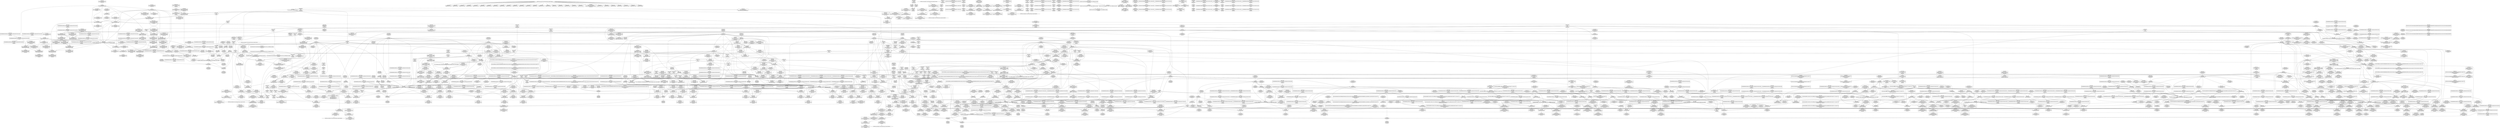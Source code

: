 digraph {
	CE0x4aa7850 [shape=record,shape=Mrecord,label="{CE0x4aa7850|i64*_getelementptr_inbounds_(_6_x_i64_,_6_x_i64_*___llvm_gcov_ctr287,_i64_0,_i64_4)|*Constant*|*SummSource*}"]
	CE0x4b36940 [shape=record,shape=Mrecord,label="{CE0x4b36940|rcu_read_unlock:if.then}"]
	CE0x4b492b0 [shape=record,shape=Mrecord,label="{CE0x4b492b0|_call_void_mcount()_#3|*SummSource*}"]
	CE0x4b44bb0 [shape=record,shape=Mrecord,label="{CE0x4b44bb0|GLOBAL:__preempt_count_add|*Constant*|*SummSink*}"]
	CE0x4aecf60 [shape=record,shape=Mrecord,label="{CE0x4aecf60|get_current:tmp2}"]
	CE0x4b96a40 [shape=record,shape=Mrecord,label="{CE0x4b96a40|i8*_undef|*Constant*}"]
	CE0x4b01fd0 [shape=record,shape=Mrecord,label="{CE0x4b01fd0|__rcu_read_lock:tmp2}"]
	CE0x4ae9710 [shape=record,shape=Mrecord,label="{CE0x4ae9710|task_sid:tmp12|security/selinux/hooks.c,208|*SummSource*}"]
	CE0x4ab1fe0 [shape=record,shape=Mrecord,label="{CE0x4ab1fe0|i32_(i32,_i32,_i16,_i32,_%struct.common_audit_data*)*_bitcast_(i32_(i32,_i32,_i16,_i32,_%struct.common_audit_data.495*)*_avc_has_perm_to_i32_(i32,_i32,_i16,_i32,_%struct.common_audit_data*)*)|*Constant*|*SummSource*}"]
	CE0x4aef9c0 [shape=record,shape=Mrecord,label="{CE0x4aef9c0|rcu_read_lock:tmp12|include/linux/rcupdate.h,882|*SummSource*}"]
	CE0x4ab1620 [shape=record,shape=Mrecord,label="{CE0x4ab1620|current_sid:tmp18|security/selinux/hooks.c,218}"]
	CE0x4aed1c0 [shape=record,shape=Mrecord,label="{CE0x4aed1c0|task_sid:tmp2|*SummSink*}"]
	CE0x4b34df0 [shape=record,shape=Mrecord,label="{CE0x4b34df0|i32_1|*Constant*}"]
	CE0x4a7cd40 [shape=record,shape=Mrecord,label="{CE0x4a7cd40|i32_512|*Constant*|*SummSink*}"]
	CE0x4af48f0 [shape=record,shape=Mrecord,label="{CE0x4af48f0|i64*_getelementptr_inbounds_(_2_x_i64_,_2_x_i64_*___llvm_gcov_ctr98,_i64_0,_i64_1)|*Constant*|*SummSource*}"]
	CE0x4afeda0 [shape=record,shape=Mrecord,label="{CE0x4afeda0|task_sid:tmp15|security/selinux/hooks.c,208}"]
	CE0x4b78bb0 [shape=record,shape=Mrecord,label="{CE0x4b78bb0|i64_ptrtoint_(i8*_blockaddress(_rcu_lock_release,_%__here)_to_i64)|*Constant*|*SummSource*}"]
	CE0x4b79590 [shape=record,shape=Mrecord,label="{CE0x4b79590|i64*_getelementptr_inbounds_(_4_x_i64_,_4_x_i64_*___llvm_gcov_ctr133,_i64_0,_i64_3)|*Constant*|*SummSource*}"]
	CE0x4a8a740 [shape=record,shape=Mrecord,label="{CE0x4a8a740|task_sid:do.body|*SummSource*}"]
	CE0x4aa4810 [shape=record,shape=Mrecord,label="{CE0x4aa4810|current_has_perm:tmp|*SummSink*}"]
	CE0x4bb9520 [shape=record,shape=Mrecord,label="{CE0x4bb9520|__preempt_count_add:tmp6|./arch/x86/include/asm/preempt.h,73}"]
	CE0x4b00da0 [shape=record,shape=Mrecord,label="{CE0x4b00da0|task_sid:do.end}"]
	CE0x4b46930 [shape=record,shape=Mrecord,label="{CE0x4b46930|rcu_read_lock:do.end}"]
	CE0x4a94d50 [shape=record,shape=Mrecord,label="{CE0x4a94d50|selinux_task_setscheduler:tmp8|security/selinux/hooks.c,3642|*SummSink*}"]
	CE0x4b02d10 [shape=record,shape=Mrecord,label="{CE0x4b02d10|GLOBAL:task_sid.__warned|Global_var:task_sid.__warned|*SummSource*}"]
	CE0x4ab7250 [shape=record,shape=Mrecord,label="{CE0x4ab7250|current_sid:tmp10|security/selinux/hooks.c,218}"]
	CE0x4ab4050 [shape=record,shape=Mrecord,label="{CE0x4ab4050|i32_218|*Constant*|*SummSource*}"]
	CE0x4b79bc0 [shape=record,shape=Mrecord,label="{CE0x4b79bc0|rcu_lock_release:bb}"]
	"CONST[source:0(mediator),value:2(dynamic)][purpose:{subject}][SrcIdx:5]"
	CE0x4b34b40 [shape=record,shape=Mrecord,label="{CE0x4b34b40|rcu_read_unlock:if.then|*SummSink*}"]
	CE0x4abb170 [shape=record,shape=Mrecord,label="{CE0x4abb170|i64_1|*Constant*}"]
	CE0x4b7a1e0 [shape=record,shape=Mrecord,label="{CE0x4b7a1e0|i64*_getelementptr_inbounds_(_4_x_i64_,_4_x_i64_*___llvm_gcov_ctr133,_i64_0,_i64_1)|*Constant*}"]
	CE0x4b01630 [shape=record,shape=Mrecord,label="{CE0x4b01630|_call_void_mcount()_#3}"]
	CE0x4ab4210 [shape=record,shape=Mrecord,label="{CE0x4ab4210|i32_218|*Constant*|*SummSink*}"]
	CE0x4ab9c80 [shape=record,shape=Mrecord,label="{CE0x4ab9c80|current_sid:tmp}"]
	CE0x4bd6400 [shape=record,shape=Mrecord,label="{CE0x4bd6400|__preempt_count_sub:tmp7|./arch/x86/include/asm/preempt.h,78|*SummSink*}"]
	CE0x4b09e60 [shape=record,shape=Mrecord,label="{CE0x4b09e60|rcu_lock_release:map|Function::rcu_lock_release&Arg::map::|*SummSink*}"]
	CE0x4aad7a0 [shape=record,shape=Mrecord,label="{CE0x4aad7a0|VOIDTB_TE:_CE_120,128_}"]
	CE0x5e1fdf0 [shape=record,shape=Mrecord,label="{CE0x5e1fdf0|selinux_task_setscheduler:return|*SummSource*}"]
	CE0x4b20ce0 [shape=record,shape=Mrecord,label="{CE0x4b20ce0|i64*_getelementptr_inbounds_(_11_x_i64_,_11_x_i64_*___llvm_gcov_ctr127,_i64_0,_i64_0)|*Constant*|*SummSource*}"]
	CE0x4acfcf0 [shape=record,shape=Mrecord,label="{CE0x4acfcf0|task_sid:tmp21|security/selinux/hooks.c,208|*SummSink*}"]
	CE0x4b8c010 [shape=record,shape=Mrecord,label="{CE0x4b8c010|_call_void_asm_addl_$1,_%gs:$0_,_*m,ri,*m,_dirflag_,_fpsr_,_flags_(i32*___preempt_count,_i32_%val,_i32*___preempt_count)_#3,_!dbg_!27714,_!srcloc_!27717|./arch/x86/include/asm/preempt.h,72|*SummSink*}"]
	CE0x4ab4f70 [shape=record,shape=Mrecord,label="{CE0x4ab4f70|current_sid:tmp17|security/selinux/hooks.c,218}"]
	CE0x4acf040 [shape=record,shape=Mrecord,label="{CE0x4acf040|i64*_getelementptr_inbounds_(_13_x_i64_,_13_x_i64_*___llvm_gcov_ctr126,_i64_0,_i64_9)|*Constant*|*SummSource*}"]
	CE0x4b104b0 [shape=record,shape=Mrecord,label="{CE0x4b104b0|__rcu_read_unlock:do.body}"]
	CE0x4aaad50 [shape=record,shape=Mrecord,label="{CE0x4aaad50|selinux_task_setscheduler:entry}"]
	CE0x4a8c910 [shape=record,shape=Mrecord,label="{CE0x4a8c910|avc_has_perm:ssid|Function::avc_has_perm&Arg::ssid::|*SummSink*}"]
	CE0x4af2220 [shape=record,shape=Mrecord,label="{CE0x4af2220|get_current:entry|*SummSink*}"]
	CE0x4b43340 [shape=record,shape=Mrecord,label="{CE0x4b43340|rcu_read_lock:if.end|*SummSink*}"]
	CE0x4b52130 [shape=record,shape=Mrecord,label="{CE0x4b52130|__rcu_read_unlock:tmp5|include/linux/rcupdate.h,244|*SummSource*}"]
	CE0x4ab8870 [shape=record,shape=Mrecord,label="{CE0x4ab8870|GLOBAL:current_sid.__warned|Global_var:current_sid.__warned|*SummSource*}"]
	CE0x4af4d20 [shape=record,shape=Mrecord,label="{CE0x4af4d20|i32_1|*Constant*|*SummSink*}"]
	CE0x4af3ad0 [shape=record,shape=Mrecord,label="{CE0x4af3ad0|current_sid:security|security/selinux/hooks.c,218}"]
	CE0x4ae9780 [shape=record,shape=Mrecord,label="{CE0x4ae9780|task_sid:tmp12|security/selinux/hooks.c,208|*SummSink*}"]
	CE0x4ad16e0 [shape=record,shape=Mrecord,label="{CE0x4ad16e0|task_sid:tmp26|security/selinux/hooks.c,208}"]
	CE0x4b334d0 [shape=record,shape=Mrecord,label="{CE0x4b334d0|i64*_getelementptr_inbounds_(_11_x_i64_,_11_x_i64_*___llvm_gcov_ctr127,_i64_0,_i64_10)|*Constant*}"]
	CE0x4b396b0 [shape=record,shape=Mrecord,label="{CE0x4b396b0|rcu_read_unlock:tmp15|include/linux/rcupdate.h,933|*SummSource*}"]
	CE0x4ad0bc0 [shape=record,shape=Mrecord,label="{CE0x4ad0bc0|task_sid:tmp23|security/selinux/hooks.c,208|*SummSink*}"]
	CE0x4b36b40 [shape=record,shape=Mrecord,label="{CE0x4b36b40|rcu_read_unlock:tmp|*SummSink*}"]
	CE0x4aa6690 [shape=record,shape=Mrecord,label="{CE0x4aa6690|i64*_getelementptr_inbounds_(_6_x_i64_,_6_x_i64_*___llvm_gcov_ctr287,_i64_0,_i64_3)|*Constant*|*SummSource*}"]
	CE0x4afc060 [shape=record,shape=Mrecord,label="{CE0x4afc060|rcu_read_lock:tmp4|include/linux/rcupdate.h,882}"]
	CE0x4b2f070 [shape=record,shape=Mrecord,label="{CE0x4b2f070|i64*_getelementptr_inbounds_(_11_x_i64_,_11_x_i64_*___llvm_gcov_ctr127,_i64_0,_i64_8)|*Constant*|*SummSink*}"]
	CE0x4b8e560 [shape=record,shape=Mrecord,label="{CE0x4b8e560|__preempt_count_add:tmp7|./arch/x86/include/asm/preempt.h,73}"]
	CE0x4ab8f00 [shape=record,shape=Mrecord,label="{CE0x4ab8f00|0:_i8,_:_GCMR_current_sid.__warned_internal_global_i8_0,_section_.data.unlikely_,_align_1:_elem_0:default:}"]
	CE0x4b4b940 [shape=record,shape=Mrecord,label="{CE0x4b4b940|rcu_lock_release:tmp3|*SummSource*}"]
	CE0x4b3b0e0 [shape=record,shape=Mrecord,label="{CE0x4b3b0e0|rcu_read_unlock:tmp8|include/linux/rcupdate.h,933|*SummSource*}"]
	CE0x4ab5650 [shape=record,shape=Mrecord,label="{CE0x4ab5650|_ret_i32_%retval.0,_!dbg_!27728|security/selinux/avc.c,775}"]
	CE0x4bb4150 [shape=record,shape=Mrecord,label="{CE0x4bb4150|i64*_getelementptr_inbounds_(_4_x_i64_,_4_x_i64_*___llvm_gcov_ctr135,_i64_0,_i64_0)|*Constant*}"]
	CE0x4abd060 [shape=record,shape=Mrecord,label="{CE0x4abd060|current_sid:tmp9|security/selinux/hooks.c,218|*SummSink*}"]
	CE0x4b3ca90 [shape=record,shape=Mrecord,label="{CE0x4b3ca90|__rcu_read_lock:tmp2|*SummSink*}"]
	CE0x4ab0fb0 [shape=record,shape=Mrecord,label="{CE0x4ab0fb0|current_has_perm:entry|*SummSource*}"]
	CE0x4ab32e0 [shape=record,shape=Mrecord,label="{CE0x4ab32e0|%struct.common_audit_data*_null|*Constant*|*SummSink*}"]
	CE0x4ab4ba0 [shape=record,shape=Mrecord,label="{CE0x4ab4ba0|i64*_getelementptr_inbounds_(_11_x_i64_,_11_x_i64_*___llvm_gcov_ctr125,_i64_0,_i64_9)|*Constant*}"]
	CE0x4b88210 [shape=record,shape=Mrecord,label="{CE0x4b88210|i64*_getelementptr_inbounds_(_4_x_i64_,_4_x_i64_*___llvm_gcov_ctr135,_i64_0,_i64_0)|*Constant*|*SummSink*}"]
	CE0x4b07010 [shape=record,shape=Mrecord,label="{CE0x4b07010|rcu_read_unlock:tmp18|include/linux/rcupdate.h,933|*SummSink*}"]
	CE0x4b3ca20 [shape=record,shape=Mrecord,label="{CE0x4b3ca20|__rcu_read_lock:tmp2|*SummSource*}"]
	CE0x4b41500 [shape=record,shape=Mrecord,label="{CE0x4b41500|__preempt_count_add:do.body}"]
	CE0x4a99170 [shape=record,shape=Mrecord,label="{CE0x4a99170|current_has_perm:tsk|Function::current_has_perm&Arg::tsk::}"]
	CE0x4a8c2f0 [shape=record,shape=Mrecord,label="{CE0x4a8c2f0|avc_has_perm:entry|*SummSink*}"]
	CE0x4af1ec0 [shape=record,shape=Mrecord,label="{CE0x4af1ec0|GLOBAL:get_current|*Constant*|*SummSink*}"]
	CE0x4b44d80 [shape=record,shape=Mrecord,label="{CE0x4b44d80|__preempt_count_add:entry|*SummSource*}"]
	CE0x4acf230 [shape=record,shape=Mrecord,label="{CE0x4acf230|i64*_getelementptr_inbounds_(_13_x_i64_,_13_x_i64_*___llvm_gcov_ctr126,_i64_0,_i64_9)|*Constant*|*SummSink*}"]
	CE0x4b3b070 [shape=record,shape=Mrecord,label="{CE0x4b3b070|0:_i8,_:_GCMR_rcu_read_unlock.__warned_internal_global_i8_0,_section_.data.unlikely_,_align_1:_elem_0:default:}"]
	CE0x4bb60b0 [shape=record,shape=Mrecord,label="{CE0x4bb60b0|__preempt_count_sub:tmp|*SummSource*}"]
	CE0x4b40400 [shape=record,shape=Mrecord,label="{CE0x4b40400|i64*_getelementptr_inbounds_(_4_x_i64_,_4_x_i64_*___llvm_gcov_ctr128,_i64_0,_i64_2)|*Constant*|*SummSink*}"]
	CE0x4b76a00 [shape=record,shape=Mrecord,label="{CE0x4b76a00|_call_void_asm_sideeffect_,_memory_,_dirflag_,_fpsr_,_flags_()_#3,_!dbg_!27711,_!srcloc_!27714|include/linux/rcupdate.h,244|*SummSink*}"]
	CE0x4aa36e0 [shape=record,shape=Mrecord,label="{CE0x4aa36e0|selinux_task_setscheduler:call|security/selinux/hooks.c,3638|*SummSource*}"]
	CE0x4b1e640 [shape=record,shape=Mrecord,label="{CE0x4b1e640|rcu_read_lock:tmp7|include/linux/rcupdate.h,882}"]
	CE0x4b78a40 [shape=record,shape=Mrecord,label="{CE0x4b78a40|i64_ptrtoint_(i8*_blockaddress(_rcu_lock_release,_%__here)_to_i64)|*Constant*}"]
	CE0x4ae9d00 [shape=record,shape=Mrecord,label="{CE0x4ae9d00|get_current:tmp|*SummSink*}"]
	CE0x4aaf6a0 [shape=record,shape=Mrecord,label="{CE0x4aaf6a0|i64*_getelementptr_inbounds_(_11_x_i64_,_11_x_i64_*___llvm_gcov_ctr125,_i64_0,_i64_6)|*Constant*|*SummSink*}"]
	CE0x4b95990 [shape=record,shape=Mrecord,label="{CE0x4b95990|__rcu_read_unlock:tmp4|include/linux/rcupdate.h,244|*SummSource*}"]
	CE0x4b00520 [shape=record,shape=Mrecord,label="{CE0x4b00520|GLOBAL:__llvm_gcov_ctr126|Global_var:__llvm_gcov_ctr126|*SummSink*}"]
	CE0x4b32500 [shape=record,shape=Mrecord,label="{CE0x4b32500|_call_void_lockdep_rcu_suspicious(i8*_getelementptr_inbounds_(_25_x_i8_,_25_x_i8_*_.str45,_i32_0,_i32_0),_i32_883,_i8*_getelementptr_inbounds_(_42_x_i8_,_42_x_i8_*_.str46,_i32_0,_i32_0))_#10,_!dbg_!27728|include/linux/rcupdate.h,882|*SummSink*}"]
	CE0x4ada4c0 [shape=record,shape=Mrecord,label="{CE0x4ada4c0|rcu_read_lock:tmp15|include/linux/rcupdate.h,882|*SummSink*}"]
	CE0x4b0f300 [shape=record,shape=Mrecord,label="{CE0x4b0f300|i64*_getelementptr_inbounds_(_4_x_i64_,_4_x_i64_*___llvm_gcov_ctr134,_i64_0,_i64_3)|*Constant*}"]
	CE0x4aba370 [shape=record,shape=Mrecord,label="{CE0x4aba370|current_sid:if.then|*SummSink*}"]
	CE0x4abb420 [shape=record,shape=Mrecord,label="{CE0x4abb420|current_sid:do.body|*SummSource*}"]
	CE0x4af3050 [shape=record,shape=Mrecord,label="{CE0x4af3050|current_sid:tmp21|security/selinux/hooks.c,218}"]
	CE0x4b7bff0 [shape=record,shape=Mrecord,label="{CE0x4b7bff0|i64*_getelementptr_inbounds_(_4_x_i64_,_4_x_i64_*___llvm_gcov_ctr134,_i64_0,_i64_2)|*Constant*|*SummSink*}"]
	CE0x4ab2950 [shape=record,shape=Mrecord,label="{CE0x4ab2950|%struct.common_audit_data*_null|*Constant*}"]
	CE0x4aa1f60 [shape=record,shape=Mrecord,label="{CE0x4aa1f60|current_sid:tmp14|security/selinux/hooks.c,218|*SummSource*}"]
	CE0x4ab7b00 [shape=record,shape=Mrecord,label="{CE0x4ab7b00|current_sid:tmp6|security/selinux/hooks.c,218|*SummSink*}"]
	CE0x4ad9750 [shape=record,shape=Mrecord,label="{CE0x4ad9750|rcu_read_unlock:tmp14|include/linux/rcupdate.h,933|*SummSource*}"]
	CE0x4a995c0 [shape=record,shape=Mrecord,label="{CE0x4a995c0|i32_512|*Constant*}"]
	CE0x4b89530 [shape=record,shape=Mrecord,label="{CE0x4b89530|i64*_getelementptr_inbounds_(_4_x_i64_,_4_x_i64_*___llvm_gcov_ctr128,_i64_0,_i64_0)|*Constant*}"]
	CE0x4ab6070 [shape=record,shape=Mrecord,label="{CE0x4ab6070|current_sid:tmp3}"]
	CE0x4a8ba30 [shape=record,shape=Mrecord,label="{CE0x4a8ba30|current_sid:tmp1|*SummSink*}"]
	CE0x4af9790 [shape=record,shape=Mrecord,label="{CE0x4af9790|task_sid:tobool|security/selinux/hooks.c,208|*SummSource*}"]
	CE0x4aed3d0 [shape=record,shape=Mrecord,label="{CE0x4aed3d0|task_sid:tmp3}"]
	CE0x4aec610 [shape=record,shape=Mrecord,label="{CE0x4aec610|i64*_getelementptr_inbounds_(_13_x_i64_,_13_x_i64_*___llvm_gcov_ctr126,_i64_0,_i64_8)|*Constant*|*SummSink*}"]
	CE0x4b4bd70 [shape=record,shape=Mrecord,label="{CE0x4b4bd70|rcu_read_unlock:tmp6|include/linux/rcupdate.h,933|*SummSink*}"]
	CE0x4af3f00 [shape=record,shape=Mrecord,label="{CE0x4af3f00|current_sid:tmp22|security/selinux/hooks.c,218}"]
	CE0x4b450c0 [shape=record,shape=Mrecord,label="{CE0x4b450c0|GLOBAL:rcu_read_lock.__warned|Global_var:rcu_read_lock.__warned|*SummSink*}"]
	CE0x4af1560 [shape=record,shape=Mrecord,label="{CE0x4af1560|current_sid:call4|security/selinux/hooks.c,218}"]
	CE0x4ada0c0 [shape=record,shape=Mrecord,label="{CE0x4ada0c0|rcu_read_lock:tmp15|include/linux/rcupdate.h,882}"]
	CE0x4b18630 [shape=record,shape=Mrecord,label="{CE0x4b18630|__rcu_read_lock:tmp3|*SummSink*}"]
	CE0x4ae8b50 [shape=record,shape=Mrecord,label="{CE0x4ae8b50|cred_sid:tmp1|*SummSource*}"]
	CE0x4afc180 [shape=record,shape=Mrecord,label="{CE0x4afc180|_call_void_lockdep_rcu_suspicious(i8*_getelementptr_inbounds_(_25_x_i8_,_25_x_i8_*_.str3,_i32_0,_i32_0),_i32_208,_i8*_getelementptr_inbounds_(_41_x_i8_,_41_x_i8_*_.str44,_i32_0,_i32_0))_#10,_!dbg_!27732|security/selinux/hooks.c,208|*SummSink*}"]
	CE0x4b41420 [shape=record,shape=Mrecord,label="{CE0x4b41420|__preempt_count_add:do.end|*SummSink*}"]
	CE0x4a86440 [shape=record,shape=Mrecord,label="{CE0x4a86440|selinux_task_setscheduler:tmp}"]
	CE0x4aa0490 [shape=record,shape=Mrecord,label="{CE0x4aa0490|current_sid:tmp15|security/selinux/hooks.c,218|*SummSink*}"]
	CE0x4abccf0 [shape=record,shape=Mrecord,label="{CE0x4abccf0|i64_4|*Constant*|*SummSource*}"]
	CE0x4b406c0 [shape=record,shape=Mrecord,label="{CE0x4b406c0|__rcu_read_lock:tmp4|include/linux/rcupdate.h,239|*SummSource*}"]
	CE0x4ad6400 [shape=record,shape=Mrecord,label="{CE0x4ad6400|rcu_lock_release:tmp5|include/linux/rcupdate.h,423|*SummSource*}"]
	CE0x4b32060 [shape=record,shape=Mrecord,label="{CE0x4b32060|_call_void_lockdep_rcu_suspicious(i8*_getelementptr_inbounds_(_25_x_i8_,_25_x_i8_*_.str45,_i32_0,_i32_0),_i32_883,_i8*_getelementptr_inbounds_(_42_x_i8_,_42_x_i8_*_.str46,_i32_0,_i32_0))_#10,_!dbg_!27728|include/linux/rcupdate.h,882|*SummSource*}"]
	CE0x4a7c130 [shape=record,shape=Mrecord,label="{CE0x4a7c130|current_sid:tmp5|security/selinux/hooks.c,218}"]
	CE0x4ab27e0 [shape=record,shape=Mrecord,label="{CE0x4ab27e0|i16_2|*Constant*|*SummSink*}"]
	CE0x4b88540 [shape=record,shape=Mrecord,label="{CE0x4b88540|_call_void_mcount()_#3|*SummSource*}"]
	CE0x4b41dc0 [shape=record,shape=Mrecord,label="{CE0x4b41dc0|rcu_lock_release:tmp1|*SummSink*}"]
	CE0x4afe630 [shape=record,shape=Mrecord,label="{CE0x4afe630|_ret_void,_!dbg_!27717|include/linux/rcupdate.h,240|*SummSink*}"]
	CE0x4a9ce90 [shape=record,shape=Mrecord,label="{CE0x4a9ce90|selinux_task_setscheduler:tmp9|security/selinux/hooks.c,3642|*SummSource*}"]
	CE0x4aa5d40 [shape=record,shape=Mrecord,label="{CE0x4aa5d40|VOIDTB_TE:_CE_64,72_}"]
	CE0x4b3be50 [shape=record,shape=Mrecord,label="{CE0x4b3be50|rcu_read_unlock:call|include/linux/rcupdate.h,933|*SummSource*}"]
	CE0x4aac140 [shape=record,shape=Mrecord,label="{CE0x4aac140|selinux_task_setscheduler:retval.0|*SummSink*}"]
	CE0x4aa5c60 [shape=record,shape=Mrecord,label="{CE0x4aa5c60|VOIDTB_TE:_CE_56,64_}"]
	CE0x4adc990 [shape=record,shape=Mrecord,label="{CE0x4adc990|task_sid:tmp10|security/selinux/hooks.c,208|*SummSource*}"]
	CE0x4b3deb0 [shape=record,shape=Mrecord,label="{CE0x4b3deb0|i64*_getelementptr_inbounds_(_4_x_i64_,_4_x_i64_*___llvm_gcov_ctr130,_i64_0,_i64_0)|*Constant*|*SummSink*}"]
	CE0x4ab75b0 [shape=record,shape=Mrecord,label="{CE0x4ab75b0|_call_void_mcount()_#3|*SummSource*}"]
	CE0x4a988d0 [shape=record,shape=Mrecord,label="{CE0x4a988d0|GLOBAL:current_has_perm|*Constant*|*SummSink*}"]
	CE0x4adc410 [shape=record,shape=Mrecord,label="{CE0x4adc410|_call_void_mcount()_#3|*SummSink*}"]
	CE0x4b075f0 [shape=record,shape=Mrecord,label="{CE0x4b075f0|_call_void_lockdep_rcu_suspicious(i8*_getelementptr_inbounds_(_25_x_i8_,_25_x_i8_*_.str45,_i32_0,_i32_0),_i32_934,_i8*_getelementptr_inbounds_(_44_x_i8_,_44_x_i8_*_.str47,_i32_0,_i32_0))_#10,_!dbg_!27726|include/linux/rcupdate.h,933|*SummSink*}"]
	CE0x4aeb210 [shape=record,shape=Mrecord,label="{CE0x4aeb210|cred_sid:security|security/selinux/hooks.c,196|*SummSource*}"]
	CE0x4b51f10 [shape=record,shape=Mrecord,label="{CE0x4b51f10|GLOBAL:rcu_lock_release|*Constant*|*SummSource*}"]
	CE0x4aed0e0 [shape=record,shape=Mrecord,label="{CE0x4aed0e0|task_sid:tmp2}"]
	CE0x4b39c00 [shape=record,shape=Mrecord,label="{CE0x4b39c00|rcu_lock_release:tmp2}"]
	CE0x4af29b0 [shape=record,shape=Mrecord,label="{CE0x4af29b0|i32_78|*Constant*|*SummSource*}"]
	CE0x4b18ba0 [shape=record,shape=Mrecord,label="{CE0x4b18ba0|rcu_lock_acquire:tmp6}"]
	CE0x4b0abf0 [shape=record,shape=Mrecord,label="{CE0x4b0abf0|__rcu_read_unlock:entry}"]
	CE0x4abf230 [shape=record,shape=Mrecord,label="{CE0x4abf230|i32_0|*Constant*}"]
	CE0x4b23940 [shape=record,shape=Mrecord,label="{CE0x4b23940|rcu_read_lock:tmp5|include/linux/rcupdate.h,882|*SummSink*}"]
	CE0x4b314e0 [shape=record,shape=Mrecord,label="{CE0x4b314e0|rcu_read_lock:tmp17|include/linux/rcupdate.h,882|*SummSink*}"]
	CE0x4a9cd60 [shape=record,shape=Mrecord,label="{CE0x4a9cd60|selinux_task_setscheduler:tmp9|security/selinux/hooks.c,3642}"]
	CE0x4ab4d70 [shape=record,shape=Mrecord,label="{CE0x4ab4d70|i64*_getelementptr_inbounds_(_11_x_i64_,_11_x_i64_*___llvm_gcov_ctr125,_i64_0,_i64_9)|*Constant*|*SummSource*}"]
	CE0x4aed040 [shape=record,shape=Mrecord,label="{CE0x4aed040|get_current:tmp2|*SummSink*}"]
	CE0x4b968d0 [shape=record,shape=Mrecord,label="{CE0x4b968d0|rcu_lock_release:tmp7|*SummSource*}"]
	CE0x4ada340 [shape=record,shape=Mrecord,label="{CE0x4ada340|rcu_read_lock:tmp15|include/linux/rcupdate.h,882|*SummSource*}"]
	CE0x4b01e50 [shape=record,shape=Mrecord,label="{CE0x4b01e50|i64*_getelementptr_inbounds_(_4_x_i64_,_4_x_i64_*___llvm_gcov_ctr128,_i64_0,_i64_1)|*Constant*|*SummSink*}"]
	CE0x4b890e0 [shape=record,shape=Mrecord,label="{CE0x4b890e0|__rcu_read_lock:do.end|*SummSource*}"]
	CE0x4b770e0 [shape=record,shape=Mrecord,label="{CE0x4b770e0|i64*_getelementptr_inbounds_(_4_x_i64_,_4_x_i64_*___llvm_gcov_ctr133,_i64_0,_i64_2)|*Constant*|*SummSink*}"]
	CE0x4b887a0 [shape=record,shape=Mrecord,label="{CE0x4b887a0|i64*_getelementptr_inbounds_(_4_x_i64_,_4_x_i64_*___llvm_gcov_ctr129,_i64_0,_i64_1)|*Constant*}"]
	CE0x4b43270 [shape=record,shape=Mrecord,label="{CE0x4b43270|_call_void_mcount()_#3|*SummSource*}"]
	CE0x4b07dd0 [shape=record,shape=Mrecord,label="{CE0x4b07dd0|i32_934|*Constant*}"]
	CE0x4bb6e00 [shape=record,shape=Mrecord,label="{CE0x4bb6e00|i64*_getelementptr_inbounds_(_4_x_i64_,_4_x_i64_*___llvm_gcov_ctr135,_i64_0,_i64_2)|*Constant*|*SummSink*}"]
	CE0x4b238d0 [shape=record,shape=Mrecord,label="{CE0x4b238d0|rcu_read_lock:tmp5|include/linux/rcupdate.h,882|*SummSource*}"]
	CE0x4ab7c60 [shape=record,shape=Mrecord,label="{CE0x4ab7c60|current_sid:tmp7|security/selinux/hooks.c,218}"]
	CE0x4af0d90 [shape=record,shape=Mrecord,label="{CE0x4af0d90|i64*_getelementptr_inbounds_(_11_x_i64_,_11_x_i64_*___llvm_gcov_ctr125,_i64_0,_i64_10)|*Constant*|*SummSink*}"]
	CE0x4b8e8c0 [shape=record,shape=Mrecord,label="{CE0x4b8e8c0|__preempt_count_add:tmp7|./arch/x86/include/asm/preempt.h,73|*SummSink*}"]
	CE0x4b94a20 [shape=record,shape=Mrecord,label="{CE0x4b94a20|i64*_getelementptr_inbounds_(_4_x_i64_,_4_x_i64_*___llvm_gcov_ctr135,_i64_0,_i64_3)|*Constant*|*SummSink*}"]
	CE0x4acedd0 [shape=record,shape=Mrecord,label="{CE0x4acedd0|task_sid:bb|*SummSource*}"]
	CE0x4b97d90 [shape=record,shape=Mrecord,label="{CE0x4b97d90|i64*_getelementptr_inbounds_(_4_x_i64_,_4_x_i64_*___llvm_gcov_ctr134,_i64_0,_i64_2)|*Constant*}"]
	CE0x4aa70f0 [shape=record,shape=Mrecord,label="{CE0x4aa70f0|selinux_task_setscheduler:tmp4|security/selinux/hooks.c,3639|*SummSink*}"]
	CE0x4add390 [shape=record,shape=Mrecord,label="{CE0x4add390|task_sid:call7|security/selinux/hooks.c,208|*SummSink*}"]
	CE0x4abcf90 [shape=record,shape=Mrecord,label="{CE0x4abcf90|current_sid:tmp9|security/selinux/hooks.c,218|*SummSource*}"]
	CE0x4afebd0 [shape=record,shape=Mrecord,label="{CE0x4afebd0|i64_7|*Constant*|*SummSink*}"]
	CE0x4ab9630 [shape=record,shape=Mrecord,label="{CE0x4ab9630|rcu_read_lock:land.lhs.true2|*SummSource*}"]
	CE0x4aadd60 [shape=record,shape=Mrecord,label="{CE0x4aadd60|selinux_task_setscheduler:call1|security/selinux/hooks.c,3642|*SummSource*}"]
	CE0x4addbb0 [shape=record,shape=Mrecord,label="{CE0x4addbb0|cred_sid:cred|Function::cred_sid&Arg::cred::}"]
	CE0x4aae670 [shape=record,shape=Mrecord,label="{CE0x4aae670|i32_0|*Constant*}"]
	CE0x4ad1b50 [shape=record,shape=Mrecord,label="{CE0x4ad1b50|task_sid:tmp25|security/selinux/hooks.c,208|*SummSink*}"]
	CE0x4a8cd50 [shape=record,shape=Mrecord,label="{CE0x4a8cd50|i64_2|*Constant*}"]
	CE0x4aee5f0 [shape=record,shape=Mrecord,label="{CE0x4aee5f0|_call_void_mcount()_#3}"]
	CE0x4b97310 [shape=record,shape=Mrecord,label="{CE0x4b97310|__rcu_read_unlock:do.body|*SummSink*}"]
	CE0x4aa0420 [shape=record,shape=Mrecord,label="{CE0x4aa0420|current_sid:tmp15|security/selinux/hooks.c,218|*SummSource*}"]
	CE0x4b448c0 [shape=record,shape=Mrecord,label="{CE0x4b448c0|rcu_read_lock:tobool|include/linux/rcupdate.h,882|*SummSource*}"]
	CE0x4b08760 [shape=record,shape=Mrecord,label="{CE0x4b08760|i8*_getelementptr_inbounds_(_44_x_i8_,_44_x_i8_*_.str47,_i32_0,_i32_0)|*Constant*}"]
	CE0x4b196d0 [shape=record,shape=Mrecord,label="{CE0x4b196d0|i8*_undef|*Constant*|*SummSource*}"]
	CE0x4a973b0 [shape=record,shape=Mrecord,label="{CE0x4a973b0|_ret_i32_%retval.0,_!dbg_!27722|security/selinux/hooks.c,3643}"]
	CE0x4b04100 [shape=record,shape=Mrecord,label="{CE0x4b04100|rcu_read_lock:call|include/linux/rcupdate.h,882|*SummSource*}"]
	CE0x4aa22d0 [shape=record,shape=Mrecord,label="{CE0x4aa22d0|GLOBAL:task_sid|*Constant*}"]
	CE0x4b0ab80 [shape=record,shape=Mrecord,label="{CE0x4b0ab80|GLOBAL:__rcu_read_unlock|*Constant*|*SummSource*}"]
	CE0x4ae9bb0 [shape=record,shape=Mrecord,label="{CE0x4ae9bb0|task_sid:tmp13|security/selinux/hooks.c,208|*SummSink*}"]
	CE0x4aa7db0 [shape=record,shape=Mrecord,label="{CE0x4aa7db0|current_has_perm:call|security/selinux/hooks.c,1542|*SummSource*}"]
	CE0x4a92e90 [shape=record,shape=Mrecord,label="{CE0x4a92e90|_call_void_mcount()_#3|*SummSink*}"]
	CE0x4b7c9a0 [shape=record,shape=Mrecord,label="{CE0x4b7c9a0|rcu_lock_acquire:__here|*SummSink*}"]
	CE0x4b4a0c0 [shape=record,shape=Mrecord,label="{CE0x4b4a0c0|i64*_getelementptr_inbounds_(_4_x_i64_,_4_x_i64_*___llvm_gcov_ctr129,_i64_0,_i64_2)|*Constant*|*SummSink*}"]
	CE0x4b51cb0 [shape=record,shape=Mrecord,label="{CE0x4b51cb0|GLOBAL:rcu_lock_release|*Constant*|*SummSink*}"]
	CE0x4b36440 [shape=record,shape=Mrecord,label="{CE0x4b36440|rcu_read_unlock:land.lhs.true}"]
	CE0x4b8a150 [shape=record,shape=Mrecord,label="{CE0x4b8a150|i32_2|*Constant*|*SummSource*}"]
	CE0x4aa90f0 [shape=record,shape=Mrecord,label="{CE0x4aa90f0|_call_void_mcount()_#3|*SummSource*}"]
	CE0x4aeddf0 [shape=record,shape=Mrecord,label="{CE0x4aeddf0|rcu_read_lock:tmp1|*SummSource*}"]
	CE0x4ab7120 [shape=record,shape=Mrecord,label="{CE0x4ab7120|i64_5|*Constant*|*SummSource*}"]
	CE0x4b136f0 [shape=record,shape=Mrecord,label="{CE0x4b136f0|rcu_lock_release:tmp}"]
	CE0x4af4ba0 [shape=record,shape=Mrecord,label="{CE0x4af4ba0|i32_1|*Constant*|*SummSource*}"]
	CE0x4b1d330 [shape=record,shape=Mrecord,label="{CE0x4b1d330|GLOBAL:rcu_lock_acquire|*Constant*}"]
	CE0x4a7cee0 [shape=record,shape=Mrecord,label="{CE0x4a7cee0|current_has_perm:perms|Function::current_has_perm&Arg::perms::|*SummSink*}"]
	CE0x4b8fb50 [shape=record,shape=Mrecord,label="{CE0x4b8fb50|__rcu_read_lock:do.end}"]
	CE0x4b22610 [shape=record,shape=Mrecord,label="{CE0x4b22610|rcu_read_unlock:tmp4|include/linux/rcupdate.h,933|*SummSink*}"]
	CE0x4b97570 [shape=record,shape=Mrecord,label="{CE0x4b97570|i64*_getelementptr_inbounds_(_4_x_i64_,_4_x_i64_*___llvm_gcov_ctr134,_i64_0,_i64_0)|*Constant*}"]
	CE0x4a917e0 [shape=record,shape=Mrecord,label="{CE0x4a917e0|i64_0|*Constant*}"]
	CE0x4addd30 [shape=record,shape=Mrecord,label="{CE0x4addd30|current_sid:tmp11|security/selinux/hooks.c,218|*SummSink*}"]
	CE0x4b46c20 [shape=record,shape=Mrecord,label="{CE0x4b46c20|i64*_getelementptr_inbounds_(_11_x_i64_,_11_x_i64_*___llvm_gcov_ctr132,_i64_0,_i64_0)|*Constant*}"]
	CE0x4ad6950 [shape=record,shape=Mrecord,label="{CE0x4ad6950|_call_void_lock_release(%struct.lockdep_map*_%map,_i32_1,_i64_ptrtoint_(i8*_blockaddress(_rcu_lock_release,_%__here)_to_i64))_#10,_!dbg_!27716|include/linux/rcupdate.h,423|*SummSource*}"]
	CE0x4b17110 [shape=record,shape=Mrecord,label="{CE0x4b17110|__preempt_count_sub:tmp4|./arch/x86/include/asm/preempt.h,77|*SummSink*}"]
	CE0x4ad1090 [shape=record,shape=Mrecord,label="{CE0x4ad1090|task_sid:tmp25|security/selinux/hooks.c,208}"]
	CE0x4afea60 [shape=record,shape=Mrecord,label="{CE0x4afea60|task_sid:tmp14|security/selinux/hooks.c,208|*SummSink*}"]
	CE0x4b89b40 [shape=record,shape=Mrecord,label="{CE0x4b89b40|GLOBAL:lock_acquire|*Constant*|*SummSource*}"]
	CE0x4aa6e80 [shape=record,shape=Mrecord,label="{CE0x4aa6e80|VOIDTB_TE:_CE_8,16_}"]
	CE0x4accdd0 [shape=record,shape=Mrecord,label="{CE0x4accdd0|i8*_getelementptr_inbounds_(_41_x_i8_,_41_x_i8_*_.str44,_i32_0,_i32_0)|*Constant*|*SummSource*}"]
	CE0x4b8c190 [shape=record,shape=Mrecord,label="{CE0x4b8c190|void_(i32*,_i32,_i32*)*_asm_addl_$1,_%gs:$0_,_*m,ri,*m,_dirflag_,_fpsr_,_flags_}"]
	CE0x4a8b690 [shape=record,shape=Mrecord,label="{CE0x4a8b690|current_has_perm:tmp2|*SummSource*}"]
	CE0x4ab6be0 [shape=record,shape=Mrecord,label="{CE0x4ab6be0|current_sid:tobool1|security/selinux/hooks.c,218|*SummSource*}"]
	CE0x4afaf00 [shape=record,shape=Mrecord,label="{CE0x4afaf00|task_sid:tmp13|security/selinux/hooks.c,208}"]
	CE0x4a95540 [shape=record,shape=Mrecord,label="{CE0x4a95540|VOIDTB_TE:_CE_152,160_}"]
	CE0x4b7a900 [shape=record,shape=Mrecord,label="{CE0x4b7a900|rcu_lock_acquire:tmp4|include/linux/rcupdate.h,418|*SummSink*}"]
	CE0x4af2d10 [shape=record,shape=Mrecord,label="{CE0x4af2d10|current_sid:cred|security/selinux/hooks.c,218|*SummSink*}"]
	CE0x4bb8700 [shape=record,shape=Mrecord,label="{CE0x4bb8700|i64*_getelementptr_inbounds_(_4_x_i64_,_4_x_i64_*___llvm_gcov_ctr129,_i64_0,_i64_2)|*Constant*}"]
	CE0x4b96210 [shape=record,shape=Mrecord,label="{CE0x4b96210|GLOBAL:__preempt_count|Global_var:__preempt_count}"]
	CE0x4afa530 [shape=record,shape=Mrecord,label="{CE0x4afa530|task_sid:tobool|security/selinux/hooks.c,208|*SummSink*}"]
	CE0x4a7c420 [shape=record,shape=Mrecord,label="{CE0x4a7c420|current_sid:tmp5|security/selinux/hooks.c,218|*SummSink*}"]
	CE0x4b417f0 [shape=record,shape=Mrecord,label="{CE0x4b417f0|__preempt_count_add:bb}"]
	CE0x4b94dc0 [shape=record,shape=Mrecord,label="{CE0x4b94dc0|__preempt_count_add:tmp5|./arch/x86/include/asm/preempt.h,72|*SummSource*}"]
	CE0x4a90e50 [shape=record,shape=Mrecord,label="{CE0x4a90e50|selinux_task_setscheduler:if.end|*SummSource*}"]
	CE0x4a97c40 [shape=record,shape=Mrecord,label="{CE0x4a97c40|current_sid:land.lhs.true|*SummSource*}"]
	CE0x4bba4d0 [shape=record,shape=Mrecord,label="{CE0x4bba4d0|__preempt_count_sub:tmp5|./arch/x86/include/asm/preempt.h,77|*SummSource*}"]
	CE0x4aee120 [shape=record,shape=Mrecord,label="{CE0x4aee120|task_sid:tmp1}"]
	CE0x4aaf3f0 [shape=record,shape=Mrecord,label="{CE0x4aaf3f0|i64*_getelementptr_inbounds_(_11_x_i64_,_11_x_i64_*___llvm_gcov_ctr125,_i64_0,_i64_6)|*Constant*|*SummSource*}"]
	CE0x4b0ad50 [shape=record,shape=Mrecord,label="{CE0x4b0ad50|__rcu_read_unlock:entry|*SummSource*}"]
	CE0x4b10c50 [shape=record,shape=Mrecord,label="{CE0x4b10c50|__rcu_read_unlock:tmp7|include/linux/rcupdate.h,245|*SummSource*}"]
	CE0x4b01870 [shape=record,shape=Mrecord,label="{CE0x4b01870|_call_void_mcount()_#3|*SummSource*}"]
	CE0x4b4aec0 [shape=record,shape=Mrecord,label="{CE0x4b4aec0|__rcu_read_lock:tmp5|include/linux/rcupdate.h,239}"]
	CE0x4b32a40 [shape=record,shape=Mrecord,label="{CE0x4b32a40|rcu_read_lock:tmp19|include/linux/rcupdate.h,882|*SummSource*}"]
	CE0x4ab2de0 [shape=record,shape=Mrecord,label="{CE0x4ab2de0|avc_has_perm:requested|Function::avc_has_perm&Arg::requested::}"]
	CE0x4aafb10 [shape=record,shape=Mrecord,label="{CE0x4aafb10|task_sid:tmp18|security/selinux/hooks.c,208}"]
	CE0x4b95bd0 [shape=record,shape=Mrecord,label="{CE0x4b95bd0|__rcu_read_unlock:tmp5|include/linux/rcupdate.h,244}"]
	CE0x4b976e0 [shape=record,shape=Mrecord,label="{CE0x4b976e0|COLLAPSED:_GCMRE___llvm_gcov_ctr129_internal_global_4_x_i64_zeroinitializer:_elem_0:default:}"]
	CE0x4b89fe0 [shape=record,shape=Mrecord,label="{CE0x4b89fe0|i32_2|*Constant*}"]
	CE0x4b46a50 [shape=record,shape=Mrecord,label="{CE0x4b46a50|rcu_read_unlock:if.end|*SummSource*}"]
	CE0x4b3d0e0 [shape=record,shape=Mrecord,label="{CE0x4b3d0e0|rcu_read_unlock:tobool1|include/linux/rcupdate.h,933|*SummSource*}"]
	CE0x4b4ca30 [shape=record,shape=Mrecord,label="{CE0x4b4ca30|rcu_lock_acquire:tmp3}"]
	CE0x4aa8d20 [shape=record,shape=Mrecord,label="{CE0x4aa8d20|rcu_lock_acquire:tmp3|*SummSink*}"]
	CE0x4af4510 [shape=record,shape=Mrecord,label="{CE0x4af4510|current_sid:tmp23|security/selinux/hooks.c,218|*SummSource*}"]
	CE0x4aaa590 [shape=record,shape=Mrecord,label="{CE0x4aaa590|i64*_getelementptr_inbounds_(_11_x_i64_,_11_x_i64_*___llvm_gcov_ctr125,_i64_0,_i64_0)|*Constant*|*SummSink*}"]
	CE0x4b24660 [shape=record,shape=Mrecord,label="{CE0x4b24660|GLOBAL:__preempt_count_sub|*Constant*}"]
	CE0x4ab02f0 [shape=record,shape=Mrecord,label="{CE0x4ab02f0|_call_void_mcount()_#3|*SummSource*}"]
	CE0x4b33890 [shape=record,shape=Mrecord,label="{CE0x4b33890|i64*_getelementptr_inbounds_(_11_x_i64_,_11_x_i64_*___llvm_gcov_ctr127,_i64_0,_i64_10)|*Constant*|*SummSource*}"]
	CE0x4b260d0 [shape=record,shape=Mrecord,label="{CE0x4b260d0|cred_sid:tmp4|*LoadInst*|security/selinux/hooks.c,196}"]
	CE0x4b1e4d0 [shape=record,shape=Mrecord,label="{CE0x4b1e4d0|rcu_read_lock:tmp6|include/linux/rcupdate.h,882|*SummSink*}"]
	CE0x4aa79e0 [shape=record,shape=Mrecord,label="{CE0x4aa79e0|GLOBAL:__llvm_gcov_ctr287|Global_var:__llvm_gcov_ctr287|*SummSink*}"]
	CE0x4aeb3a0 [shape=record,shape=Mrecord,label="{CE0x4aeb3a0|cred_sid:security|security/selinux/hooks.c,196|*SummSink*}"]
	CE0x4ad0560 [shape=record,shape=Mrecord,label="{CE0x4ad0560|task_sid:tmp22|security/selinux/hooks.c,208|*SummSource*}"]
	CE0x4b09a00 [shape=record,shape=Mrecord,label="{CE0x4b09a00|rcu_lock_release:entry}"]
	CE0x4afdd60 [shape=record,shape=Mrecord,label="{CE0x4afdd60|task_sid:call3|security/selinux/hooks.c,208|*SummSource*}"]
	CE0x4afced0 [shape=record,shape=Mrecord,label="{CE0x4afced0|rcu_read_lock:tmp2|*SummSink*}"]
	CE0x4b10320 [shape=record,shape=Mrecord,label="{CE0x4b10320|__preempt_count_add:tmp4|./arch/x86/include/asm/preempt.h,72|*SummSource*}"]
	CE0x4abbd50 [shape=record,shape=Mrecord,label="{CE0x4abbd50|current_sid:tmp2|*SummSink*}"]
	CE0x4b25640 [shape=record,shape=Mrecord,label="{CE0x4b25640|rcu_read_lock:tmp11|include/linux/rcupdate.h,882}"]
	CE0x4b77f00 [shape=record,shape=Mrecord,label="{CE0x4b77f00|rcu_lock_acquire:bb|*SummSink*}"]
	CE0x4aaf060 [shape=record,shape=Mrecord,label="{CE0x4aaf060|current_sid:tmp12|security/selinux/hooks.c,218|*SummSink*}"]
	CE0x4b7b8e0 [shape=record,shape=Mrecord,label="{CE0x4b7b8e0|GLOBAL:__preempt_count_sub|*Constant*|*SummSource*}"]
	CE0x4b447f0 [shape=record,shape=Mrecord,label="{CE0x4b447f0|rcu_read_lock:tobool|include/linux/rcupdate.h,882|*SummSink*}"]
	CE0x4b354f0 [shape=record,shape=Mrecord,label="{CE0x4b354f0|4:_i32,_:_CRE_4,8_|*MultipleSource*|security/selinux/hooks.c,196|*LoadInst*|security/selinux/hooks.c,196|security/selinux/hooks.c,197}"]
	CE0x4bbb260 [shape=record,shape=Mrecord,label="{CE0x4bbb260|COLLAPSED:_GCMRE___llvm_gcov_ctr135_internal_global_4_x_i64_zeroinitializer:_elem_0:default:}"]
	CE0x4b221d0 [shape=record,shape=Mrecord,label="{CE0x4b221d0|rcu_read_unlock:do.end|*SummSource*}"]
	CE0x4aa0b40 [shape=record,shape=Mrecord,label="{CE0x4aa0b40|current_sid:tmp16|security/selinux/hooks.c,218|*SummSink*}"]
	CE0x4abbc70 [shape=record,shape=Mrecord,label="{CE0x4abbc70|current_sid:tmp2}"]
	CE0x4b43530 [shape=record,shape=Mrecord,label="{CE0x4b43530|rcu_read_lock:if.then|*SummSource*}"]
	CE0x4aa0fc0 [shape=record,shape=Mrecord,label="{CE0x4aa0fc0|i8_1|*Constant*|*SummSink*}"]
	CE0x4b784d0 [shape=record,shape=Mrecord,label="{CE0x4b784d0|GLOBAL:lock_release|*Constant*}"]
	CE0x4afb550 [shape=record,shape=Mrecord,label="{CE0x4afb550|GLOBAL:current_task|Global_var:current_task}"]
	CE0x4b4b060 [shape=record,shape=Mrecord,label="{CE0x4b4b060|rcu_read_unlock:call3|include/linux/rcupdate.h,933|*SummSource*}"]
	CE0x4a863d0 [shape=record,shape=Mrecord,label="{CE0x4a863d0|i64*_getelementptr_inbounds_(_6_x_i64_,_6_x_i64_*___llvm_gcov_ctr287,_i64_0,_i64_0)|*Constant*|*SummSink*}"]
	CE0x4a8ad10 [shape=record,shape=Mrecord,label="{CE0x4a8ad10|current_has_perm:tmp1|*SummSource*}"]
	CE0x4aa7b50 [shape=record,shape=Mrecord,label="{CE0x4aa7b50|i64_0|*Constant*|*SummSink*}"]
	CE0x4b1c900 [shape=record,shape=Mrecord,label="{CE0x4b1c900|i64*_getelementptr_inbounds_(_2_x_i64_,_2_x_i64_*___llvm_gcov_ctr98,_i64_0,_i64_0)|*Constant*|*SummSource*}"]
	CE0x4b3ee20 [shape=record,shape=Mrecord,label="{CE0x4b3ee20|i32_0|*Constant*}"]
	CE0x4aad810 [shape=record,shape=Mrecord,label="{CE0x4aad810|VOIDTB_TE:_CE_112,120_}"]
	CE0x4abc9d0 [shape=record,shape=Mrecord,label="{CE0x4abc9d0|i64*_getelementptr_inbounds_(_13_x_i64_,_13_x_i64_*___llvm_gcov_ctr126,_i64_0,_i64_0)|*Constant*}"]
	CE0x4ad6570 [shape=record,shape=Mrecord,label="{CE0x4ad6570|rcu_lock_release:tmp5|include/linux/rcupdate.h,423|*SummSink*}"]
	CE0x4aa91d0 [shape=record,shape=Mrecord,label="{CE0x4aa91d0|i64_1|*Constant*|*SummSink*}"]
	CE0x4a8a510 [shape=record,shape=Mrecord,label="{CE0x4a8a510|task_sid:if.then|*SummSink*}"]
	CE0x4b94400 [shape=record,shape=Mrecord,label="{CE0x4b94400|_ret_void,_!dbg_!27720|./arch/x86/include/asm/preempt.h,78|*SummSink*}"]
	CE0x4aa3bf0 [shape=record,shape=Mrecord,label="{CE0x4aa3bf0|current_sid:entry}"]
	CE0x4af6de0 [shape=record,shape=Mrecord,label="{CE0x4af6de0|task_sid:tmp9|security/selinux/hooks.c,208|*SummSource*}"]
	CE0x4b4f9d0 [shape=record,shape=Mrecord,label="{CE0x4b4f9d0|rcu_read_unlock:tmp20|include/linux/rcupdate.h,933|*SummSource*}"]
	CE0x4b0c460 [shape=record,shape=Mrecord,label="{CE0x4b0c460|i64_ptrtoint_(i8*_blockaddress(_rcu_lock_acquire,_%__here)_to_i64)|*Constant*|*SummSink*}"]
	CE0x4b961a0 [shape=record,shape=Mrecord,label="{CE0x4b961a0|GLOBAL:__preempt_count|Global_var:__preempt_count|*SummSource*}"]
	CE0x4b4ecd0 [shape=record,shape=Mrecord,label="{CE0x4b4ecd0|i64*_getelementptr_inbounds_(_11_x_i64_,_11_x_i64_*___llvm_gcov_ctr132,_i64_0,_i64_9)|*Constant*|*SummSource*}"]
	CE0x4b37de0 [shape=record,shape=Mrecord,label="{CE0x4b37de0|__preempt_count_add:val|Function::__preempt_count_add&Arg::val::|*SummSink*}"]
	CE0x4afbe70 [shape=record,shape=Mrecord,label="{CE0x4afbe70|i64_2|*Constant*}"]
	CE0x4aaff90 [shape=record,shape=Mrecord,label="{CE0x4aaff90|task_sid:tmp18|security/selinux/hooks.c,208|*SummSource*}"]
	CE0x4b78870 [shape=record,shape=Mrecord,label="{CE0x4b78870|GLOBAL:lock_release|*Constant*|*SummSink*}"]
	CE0x4abaaf0 [shape=record,shape=Mrecord,label="{CE0x4abaaf0|get_current:tmp}"]
	CE0x4abcc80 [shape=record,shape=Mrecord,label="{CE0x4abcc80|i64_4|*Constant*}"]
	CE0x4b393d0 [shape=record,shape=Mrecord,label="{CE0x4b393d0|rcu_read_unlock:tmp15|include/linux/rcupdate.h,933}"]
	CE0x4b0b5c0 [shape=record,shape=Mrecord,label="{CE0x4b0b5c0|__rcu_read_lock:do.body|*SummSource*}"]
	CE0x4ab7e00 [shape=record,shape=Mrecord,label="{CE0x4ab7e00|current_sid:tmp7|security/selinux/hooks.c,218|*SummSource*}"]
	CE0x4afc570 [shape=record,shape=Mrecord,label="{CE0x4afc570|i8*_getelementptr_inbounds_(_41_x_i8_,_41_x_i8_*_.str44,_i32_0,_i32_0)|*Constant*}"]
	CE0x4ae9510 [shape=record,shape=Mrecord,label="{CE0x4ae9510|get_current:tmp3}"]
	CE0x4af0a90 [shape=record,shape=Mrecord,label="{CE0x4af0a90|current_sid:tmp19|security/selinux/hooks.c,218|*SummSource*}"]
	CE0x4b00c90 [shape=record,shape=Mrecord,label="{CE0x4b00c90|task_sid:land.lhs.true2|*SummSink*}"]
	CE0x4ae9660 [shape=record,shape=Mrecord,label="{CE0x4ae9660|get_current:tmp3|*SummSource*}"]
	CE0x4af24c0 [shape=record,shape=Mrecord,label="{CE0x4af24c0|_ret_%struct.task_struct*_%tmp4,_!dbg_!27714|./arch/x86/include/asm/current.h,14}"]
	CE0x4b78540 [shape=record,shape=Mrecord,label="{CE0x4b78540|GLOBAL:lock_release|*Constant*|*SummSource*}"]
	CE0x4a8b620 [shape=record,shape=Mrecord,label="{CE0x4a8b620|current_has_perm:tmp2}"]
	CE0x4b32c20 [shape=record,shape=Mrecord,label="{CE0x4b32c20|rcu_read_lock:tmp20|include/linux/rcupdate.h,882}"]
	CE0x4b183b0 [shape=record,shape=Mrecord,label="{CE0x4b183b0|i64*_getelementptr_inbounds_(_4_x_i64_,_4_x_i64_*___llvm_gcov_ctr134,_i64_0,_i64_1)|*Constant*|*SummSink*}"]
	CE0x4b45e70 [shape=record,shape=Mrecord,label="{CE0x4b45e70|i64*_getelementptr_inbounds_(_11_x_i64_,_11_x_i64_*___llvm_gcov_ctr132,_i64_0,_i64_8)|*Constant*|*SummSink*}"]
	CE0x4aaec50 [shape=record,shape=Mrecord,label="{CE0x4aaec50|current_has_perm:tmp3|*SummSink*}"]
	CE0x4b04170 [shape=record,shape=Mrecord,label="{CE0x4b04170|rcu_read_lock:call|include/linux/rcupdate.h,882|*SummSink*}"]
	CE0x4af2560 [shape=record,shape=Mrecord,label="{CE0x4af2560|_ret_%struct.task_struct*_%tmp4,_!dbg_!27714|./arch/x86/include/asm/current.h,14|*SummSink*}"]
	CE0x4add420 [shape=record,shape=Mrecord,label="{CE0x4add420|GLOBAL:cred_sid|*Constant*|*SummSource*}"]
	CE0x4b3e7a0 [shape=record,shape=Mrecord,label="{CE0x4b3e7a0|GLOBAL:rcu_read_unlock.__warned|Global_var:rcu_read_unlock.__warned|*SummSource*}"]
	CE0x4ad9ac0 [shape=record,shape=Mrecord,label="{CE0x4ad9ac0|rcu_read_lock:tmp13|include/linux/rcupdate.h,882|*SummSink*}"]
	CE0x4b3d2f0 [shape=record,shape=Mrecord,label="{CE0x4b3d2f0|rcu_lock_acquire:bb|*SummSource*}"]
	CE0x4aeff90 [shape=record,shape=Mrecord,label="{CE0x4aeff90|rcu_read_lock:call3|include/linux/rcupdate.h,882|*SummSource*}"]
	CE0x4b188d0 [shape=record,shape=Mrecord,label="{CE0x4b188d0|__rcu_read_lock:bb|*SummSink*}"]
	CE0x4aefb40 [shape=record,shape=Mrecord,label="{CE0x4aefb40|rcu_read_lock:tmp12|include/linux/rcupdate.h,882|*SummSink*}"]
	CE0x4aa8220 [shape=record,shape=Mrecord,label="{CE0x4aa8220|current_has_perm:call1|security/selinux/hooks.c,1543|*SummSink*}"]
	CE0x4b0f130 [shape=record,shape=Mrecord,label="{CE0x4b0f130|i64_1|*Constant*}"]
	CE0x4b8d710 [shape=record,shape=Mrecord,label="{CE0x4b8d710|__preempt_count_sub:tmp6|./arch/x86/include/asm/preempt.h,78}"]
	CE0x4a9fab0 [shape=record,shape=Mrecord,label="{CE0x4a9fab0|i1_true|*Constant*|*SummSource*}"]
	CE0x4b48dc0 [shape=record,shape=Mrecord,label="{CE0x4b48dc0|_ret_void,_!dbg_!27720|./arch/x86/include/asm/preempt.h,78}"]
	CE0x4b1dbc0 [shape=record,shape=Mrecord,label="{CE0x4b1dbc0|rcu_read_lock:tmp}"]
	CE0x4a7c540 [shape=record,shape=Mrecord,label="{CE0x4a7c540|task_sid:tobool1|security/selinux/hooks.c,208|*SummSource*}"]
	CE0x4ad1480 [shape=record,shape=Mrecord,label="{CE0x4ad1480|i64*_getelementptr_inbounds_(_13_x_i64_,_13_x_i64_*___llvm_gcov_ctr126,_i64_0,_i64_11)|*Constant*|*SummSink*}"]
	CE0x4aa1c20 [shape=record,shape=Mrecord,label="{CE0x4aa1c20|current_sid:tmp13|security/selinux/hooks.c,218}"]
	CE0x4b96330 [shape=record,shape=Mrecord,label="{CE0x4b96330|i64*_getelementptr_inbounds_(_4_x_i64_,_4_x_i64_*___llvm_gcov_ctr129,_i64_0,_i64_3)|*Constant*}"]
	CE0x4b37cd0 [shape=record,shape=Mrecord,label="{CE0x4b37cd0|__preempt_count_add:val|Function::__preempt_count_add&Arg::val::}"]
	CE0x4ae9dd0 [shape=record,shape=Mrecord,label="{CE0x4ae9dd0|i64*_getelementptr_inbounds_(_4_x_i64_,_4_x_i64_*___llvm_gcov_ctr128,_i64_0,_i64_0)|*Constant*|*SummSink*}"]
	CE0x4b08880 [shape=record,shape=Mrecord,label="{CE0x4b08880|i8*_getelementptr_inbounds_(_44_x_i8_,_44_x_i8_*_.str47,_i32_0,_i32_0)|*Constant*|*SummSink*}"]
	CE0x4b097e0 [shape=record,shape=Mrecord,label="{CE0x4b097e0|rcu_read_lock:land.lhs.true2}"]
	CE0x4abd840 [shape=record,shape=Mrecord,label="{CE0x4abd840|_call_void_rcu_read_lock()_#10,_!dbg_!27712|security/selinux/hooks.c,207|*SummSource*}"]
	CE0x4b4fb50 [shape=record,shape=Mrecord,label="{CE0x4b4fb50|rcu_read_unlock:tmp20|include/linux/rcupdate.h,933|*SummSink*}"]
	CE0x4aaa710 [shape=record,shape=Mrecord,label="{CE0x4aaa710|i64_1|*Constant*}"]
	CE0x4b7add0 [shape=record,shape=Mrecord,label="{CE0x4b7add0|__rcu_read_unlock:tmp3|*SummSink*}"]
	CE0x4a9f750 [shape=record,shape=Mrecord,label="{CE0x4a9f750|task_sid:call7|security/selinux/hooks.c,208}"]
	CE0x4abe670 [shape=record,shape=Mrecord,label="{CE0x4abe670|_call_void_rcu_read_unlock()_#10,_!dbg_!27748|security/selinux/hooks.c,209}"]
	CE0x4b05a30 [shape=record,shape=Mrecord,label="{CE0x4b05a30|i64*_getelementptr_inbounds_(_2_x_i64_,_2_x_i64_*___llvm_gcov_ctr131,_i64_0,_i64_0)|*Constant*|*SummSink*}"]
	CE0x4afa5c0 [shape=record,shape=Mrecord,label="{CE0x4afa5c0|task_sid:tmp5|security/selinux/hooks.c,208}"]
	CE0x4af6400 [shape=record,shape=Mrecord,label="{CE0x4af6400|current_sid:tmp24|security/selinux/hooks.c,220|*SummSource*}"]
	CE0x4aab110 [shape=record,shape=Mrecord,label="{CE0x4aab110|selinux_task_setscheduler:call|security/selinux/hooks.c,3638|*SummSink*}"]
	CE0x4ab2ec0 [shape=record,shape=Mrecord,label="{CE0x4ab2ec0|avc_has_perm:requested|Function::avc_has_perm&Arg::requested::|*SummSource*}"]
	CE0x4ab5330 [shape=record,shape=Mrecord,label="{CE0x4ab5330|current_sid:tmp17|security/selinux/hooks.c,218|*SummSource*}"]
	CE0x4ab3030 [shape=record,shape=Mrecord,label="{CE0x4ab3030|avc_has_perm:requested|Function::avc_has_perm&Arg::requested::|*SummSink*}"]
	CE0x4aed150 [shape=record,shape=Mrecord,label="{CE0x4aed150|task_sid:tmp2|*SummSource*}"]
	CE0x4b44f90 [shape=record,shape=Mrecord,label="{CE0x4b44f90|GLOBAL:rcu_read_lock.__warned|Global_var:rcu_read_lock.__warned|*SummSource*}"]
	CE0x4bcd2a0 [shape=record,shape=Mrecord,label="{CE0x4bcd2a0|__preempt_count_sub:tmp2|*SummSource*}"]
	CE0x4ab6250 [shape=record,shape=Mrecord,label="{CE0x4ab6250|current_sid:tmp3|*SummSource*}"]
	CE0x4bbf9b0 [shape=record,shape=Mrecord,label="{CE0x4bbf9b0|__preempt_count_sub:do.body}"]
	CE0x4b2e7b0 [shape=record,shape=Mrecord,label="{CE0x4b2e7b0|rcu_read_lock:tmp16|include/linux/rcupdate.h,882|*SummSource*}"]
	CE0x4b88640 [shape=record,shape=Mrecord,label="{CE0x4b88640|__preempt_count_sub:bb|*SummSource*}"]
	CE0x4b01ad0 [shape=record,shape=Mrecord,label="{CE0x4b01ad0|task_sid:tmp6|security/selinux/hooks.c,208|*SummSource*}"]
	CE0x4b37ab0 [shape=record,shape=Mrecord,label="{CE0x4b37ab0|i64*_getelementptr_inbounds_(_11_x_i64_,_11_x_i64_*___llvm_gcov_ctr132,_i64_0,_i64_8)|*Constant*|*SummSource*}"]
	CE0x4a9ff90 [shape=record,shape=Mrecord,label="{CE0x4a9ff90|i64*_getelementptr_inbounds_(_11_x_i64_,_11_x_i64_*___llvm_gcov_ctr125,_i64_0,_i64_8)|*Constant*}"]
	CE0x4aa9160 [shape=record,shape=Mrecord,label="{CE0x4aa9160|_call_void_mcount()_#3|*SummSink*}"]
	CE0x4af83b0 [shape=record,shape=Mrecord,label="{CE0x4af83b0|task_sid:tmp4|*LoadInst*|security/selinux/hooks.c,208|*SummSink*}"]
	CE0x4aa4470 [shape=record,shape=Mrecord,label="{CE0x4aa4470|current_has_perm:tmp}"]
	CE0x4a8ac30 [shape=record,shape=Mrecord,label="{CE0x4a8ac30|i64_1|*Constant*}"]
	CE0x4ab2180 [shape=record,shape=Mrecord,label="{CE0x4ab2180|avc_has_perm:entry}"]
	CE0x4abb1e0 [shape=record,shape=Mrecord,label="{CE0x4abb1e0|get_current:tmp1}"]
	CE0x4ab5890 [shape=record,shape=Mrecord,label="{CE0x4ab5890|avc_has_perm:auditdata|Function::avc_has_perm&Arg::auditdata::|*SummSource*}"]
	CE0x4a8d290 [shape=record,shape=Mrecord,label="{CE0x4a8d290|current_sid:tmp4|security/selinux/hooks.c,218|*SummSink*}"]
	CE0x4bd5a30 [shape=record,shape=Mrecord,label="{CE0x4bd5a30|__preempt_count_sub:tmp1|*SummSink*}"]
	CE0x4b1f530 [shape=record,shape=Mrecord,label="{CE0x4b1f530|rcu_read_lock:tobool1|include/linux/rcupdate.h,882|*SummSink*}"]
	CE0x4b76dc0 [shape=record,shape=Mrecord,label="{CE0x4b76dc0|i64*_getelementptr_inbounds_(_4_x_i64_,_4_x_i64_*___llvm_gcov_ctr133,_i64_0,_i64_2)|*Constant*|*SummSource*}"]
	CE0x4b3f010 [shape=record,shape=Mrecord,label="{CE0x4b3f010|rcu_read_unlock:do.body|*SummSource*}"]
	CE0x4b0a550 [shape=record,shape=Mrecord,label="{CE0x4b0a550|_call_void___rcu_read_unlock()_#10,_!dbg_!27734|include/linux/rcupdate.h,937}"]
	CE0x4a9a080 [shape=record,shape=Mrecord,label="{CE0x4a9a080|selinux_task_setscheduler:tmp6|security/selinux/hooks.c,3640}"]
	CE0x4a994b0 [shape=record,shape=Mrecord,label="{CE0x4a994b0|current_has_perm:tsk|Function::current_has_perm&Arg::tsk::|*SummSink*}"]
	CE0x4b21d60 [shape=record,shape=Mrecord,label="{CE0x4b21d60|rcu_read_unlock:land.lhs.true|*SummSink*}"]
	CE0x4b87ab0 [shape=record,shape=Mrecord,label="{CE0x4b87ab0|__rcu_read_unlock:tmp2|*SummSource*}"]
	CE0x4aaa630 [shape=record,shape=Mrecord,label="{CE0x4aaa630|selinux_task_setscheduler:tmp|*SummSink*}"]
	CE0x4aa7c60 [shape=record,shape=Mrecord,label="{CE0x4aa7c60|selinux_task_setscheduler:tmp3|security/selinux/hooks.c,3639|*SummSource*}"]
	CE0x4b50630 [shape=record,shape=Mrecord,label="{CE0x4b50630|i64*_getelementptr_inbounds_(_11_x_i64_,_11_x_i64_*___llvm_gcov_ctr132,_i64_0,_i64_10)|*Constant*|*SummSink*}"]
	CE0x4abb6f0 [shape=record,shape=Mrecord,label="{CE0x4abb6f0|current_sid:if.then|*SummSource*}"]
	CE0x4b22df0 [shape=record,shape=Mrecord,label="{CE0x4b22df0|i64*_getelementptr_inbounds_(_2_x_i64_,_2_x_i64_*___llvm_gcov_ctr98,_i64_0,_i64_1)|*Constant*}"]
	CE0x4b31c30 [shape=record,shape=Mrecord,label="{CE0x4b31c30|i8_1|*Constant*}"]
	CE0x4af9440 [shape=record,shape=Mrecord,label="{CE0x4af9440|task_sid:call|security/selinux/hooks.c,208|*SummSink*}"]
	CE0x4af8110 [shape=record,shape=Mrecord,label="{CE0x4af8110|cred_sid:tmp|*SummSource*}"]
	CE0x4aa67a0 [shape=record,shape=Mrecord,label="{CE0x4aa67a0|i64*_getelementptr_inbounds_(_6_x_i64_,_6_x_i64_*___llvm_gcov_ctr287,_i64_0,_i64_3)|*Constant*|*SummSink*}"]
	CE0x4b37bf0 [shape=record,shape=Mrecord,label="{CE0x4b37bf0|_ret_void,_!dbg_!27719|./arch/x86/include/asm/preempt.h,73}"]
	CE0x4b1c820 [shape=record,shape=Mrecord,label="{CE0x4b1c820|i64*_getelementptr_inbounds_(_2_x_i64_,_2_x_i64_*___llvm_gcov_ctr98,_i64_0,_i64_0)|*Constant*}"]
	CE0x4aba890 [shape=record,shape=Mrecord,label="{CE0x4aba890|get_current:tmp1|*SummSource*}"]
	CE0x4aeed50 [shape=record,shape=Mrecord,label="{CE0x4aeed50|GLOBAL:current_task|Global_var:current_task|*SummSource*}"]
	CE0x4b3c6f0 [shape=record,shape=Mrecord,label="{CE0x4b3c6f0|rcu_read_unlock:call|include/linux/rcupdate.h,933}"]
	CE0x4a93b20 [shape=record,shape=Mrecord,label="{CE0x4a93b20|current_has_perm:bb|*SummSink*}"]
	CE0x4af31d0 [shape=record,shape=Mrecord,label="{CE0x4af31d0|current_sid:tmp21|security/selinux/hooks.c,218|*SummSource*}"]
	CE0x4aa0c70 [shape=record,shape=Mrecord,label="{CE0x4aa0c70|i8_1|*Constant*}"]
	CE0x4b45230 [shape=record,shape=Mrecord,label="{CE0x4b45230|rcu_read_lock:tmp8|include/linux/rcupdate.h,882}"]
	CE0x4b4c0a0 [shape=record,shape=Mrecord,label="{CE0x4b4c0a0|rcu_lock_acquire:tmp1|*SummSink*}"]
	CE0x4ab4760 [shape=record,shape=Mrecord,label="{CE0x4ab4760|i8*_getelementptr_inbounds_(_45_x_i8_,_45_x_i8_*_.str12,_i32_0,_i32_0)|*Constant*}"]
	CE0x4abb4f0 [shape=record,shape=Mrecord,label="{CE0x4abb4f0|current_sid:do.body|*SummSink*}"]
	CE0x4aaebe0 [shape=record,shape=Mrecord,label="{CE0x4aaebe0|current_has_perm:tmp3|*SummSource*}"]
	CE0x4bb5fa0 [shape=record,shape=Mrecord,label="{CE0x4bb5fa0|i64*_getelementptr_inbounds_(_4_x_i64_,_4_x_i64_*___llvm_gcov_ctr134,_i64_0,_i64_1)|*Constant*}"]
	CE0x4aa7320 [shape=record,shape=Mrecord,label="{CE0x4aa7320|i64*_getelementptr_inbounds_(_6_x_i64_,_6_x_i64_*___llvm_gcov_ctr287,_i64_0,_i64_3)|*Constant*}"]
	CE0x4b2f290 [shape=record,shape=Mrecord,label="{CE0x4b2f290|GLOBAL:lockdep_rcu_suspicious|*Constant*}"]
	CE0x4b051a0 [shape=record,shape=Mrecord,label="{CE0x4b051a0|rcu_read_lock:do.body}"]
	CE0x4b7a300 [shape=record,shape=Mrecord,label="{CE0x4b7a300|i64*_getelementptr_inbounds_(_4_x_i64_,_4_x_i64_*___llvm_gcov_ctr130,_i64_0,_i64_2)|*Constant*|*SummSource*}"]
	CE0x4b3e350 [shape=record,shape=Mrecord,label="{CE0x4b3e350|__rcu_read_lock:tmp7|include/linux/rcupdate.h,240|*SummSource*}"]
	CE0x4a7d240 [shape=record,shape=Mrecord,label="{CE0x4a7d240|i64_2|*Constant*}"]
	CE0x4b1c6a0 [shape=record,shape=Mrecord,label="{CE0x4b1c6a0|get_current:bb|*SummSink*}"]
	CE0x4b2e160 [shape=record,shape=Mrecord,label="{CE0x4b2e160|__preempt_count_sub:tmp1|*SummSource*}"]
	CE0x4a88a20 [shape=record,shape=Mrecord,label="{CE0x4a88a20|selinux_task_setscheduler:tmp10|security/selinux/hooks.c,3643|*SummSink*}"]
	CE0x4baebd0 [shape=record,shape=Mrecord,label="{CE0x4baebd0|i64*_getelementptr_inbounds_(_4_x_i64_,_4_x_i64_*___llvm_gcov_ctr135,_i64_0,_i64_1)|*Constant*|*SummSink*}"]
	CE0x4b04350 [shape=record,shape=Mrecord,label="{CE0x4b04350|task_sid:tmp8|security/selinux/hooks.c,208|*SummSource*}"]
	CE0x4bbab30 [shape=record,shape=Mrecord,label="{CE0x4bbab30|__preempt_count_add:do.body|*SummSink*}"]
	CE0x4afbac0 [shape=record,shape=Mrecord,label="{CE0x4afbac0|task_sid:tmp5|security/selinux/hooks.c,208|*SummSink*}"]
	CE0x4ada630 [shape=record,shape=Mrecord,label="{CE0x4ada630|rcu_read_lock:tmp16|include/linux/rcupdate.h,882}"]
	CE0x4b03960 [shape=record,shape=Mrecord,label="{CE0x4b03960|rcu_read_unlock:bb|*SummSource*}"]
	CE0x4b89e10 [shape=record,shape=Mrecord,label="{CE0x4b89e10|GLOBAL:lock_acquire|*Constant*|*SummSink*}"]
	CE0x4bb9c20 [shape=record,shape=Mrecord,label="{CE0x4bb9c20|__rcu_read_unlock:tmp4|include/linux/rcupdate.h,244}"]
	CE0x4b1f7e0 [shape=record,shape=Mrecord,label="{CE0x4b1f7e0|i64_4|*Constant*}"]
	CE0x4ad03f0 [shape=record,shape=Mrecord,label="{CE0x4ad03f0|i64*_getelementptr_inbounds_(_13_x_i64_,_13_x_i64_*___llvm_gcov_ctr126,_i64_0,_i64_10)|*Constant*|*SummSource*}"]
	CE0x4b7b9b0 [shape=record,shape=Mrecord,label="{CE0x4b7b9b0|__preempt_count_sub:entry|*SummSource*}"]
	CE0x4b03640 [shape=record,shape=Mrecord,label="{CE0x4b03640|task_sid:tmp8|security/selinux/hooks.c,208}"]
	CE0x4b79720 [shape=record,shape=Mrecord,label="{CE0x4b79720|i64*_getelementptr_inbounds_(_4_x_i64_,_4_x_i64_*___llvm_gcov_ctr133,_i64_0,_i64_3)|*Constant*|*SummSink*}"]
	CE0x4b8be20 [shape=record,shape=Mrecord,label="{CE0x4b8be20|_call_void_asm_addl_$1,_%gs:$0_,_*m,ri,*m,_dirflag_,_fpsr_,_flags_(i32*___preempt_count,_i32_%val,_i32*___preempt_count)_#3,_!dbg_!27714,_!srcloc_!27717|./arch/x86/include/asm/preempt.h,72|*SummSource*}"]
	CE0x4b4fcc0 [shape=record,shape=Mrecord,label="{CE0x4b4fcc0|rcu_read_unlock:tmp21|include/linux/rcupdate.h,935}"]
	CE0x4b22aa0 [shape=record,shape=Mrecord,label="{CE0x4b22aa0|_call_void_mcount()_#3|*SummSource*}"]
	CE0x4bb4080 [shape=record,shape=Mrecord,label="{CE0x4bb4080|i64_1|*Constant*}"]
	CE0x4b7a890 [shape=record,shape=Mrecord,label="{CE0x4b7a890|rcu_lock_acquire:tmp4|include/linux/rcupdate.h,418|*SummSource*}"]
	CE0x4a86030 [shape=record,shape=Mrecord,label="{CE0x4a86030|VOIDTB_TE:_CE_88,89_}"]
	CE0x4b8dfa0 [shape=record,shape=Mrecord,label="{CE0x4b8dfa0|__preempt_count_add:tmp2|*SummSource*}"]
	CE0x4b44580 [shape=record,shape=Mrecord,label="{CE0x4b44580|rcu_lock_acquire:tmp2}"]
	CE0x4b79960 [shape=record,shape=Mrecord,label="{CE0x4b79960|rcu_lock_release:tmp6|*SummSource*}"]
	CE0x4bb63a0 [shape=record,shape=Mrecord,label="{CE0x4bb63a0|__preempt_count_add:tmp3|*SummSource*}"]
	CE0x4b17030 [shape=record,shape=Mrecord,label="{CE0x4b17030|__preempt_count_sub:tmp4|./arch/x86/include/asm/preempt.h,77}"]
	CE0x4af0280 [shape=record,shape=Mrecord,label="{CE0x4af0280|i64_6|*Constant*}"]
	CE0x4aea5c0 [shape=record,shape=Mrecord,label="{CE0x4aea5c0|%struct.task_struct*_(%struct.task_struct**)*_asm_movq_%gs:$_1:P_,$0_,_r,im,_dirflag_,_fpsr_,_flags_|*SummSource*}"]
	CE0x4bd6080 [shape=record,shape=Mrecord,label="{CE0x4bd6080|__preempt_count_sub:tmp7|./arch/x86/include/asm/preempt.h,78}"]
	CE0x4a8b7f0 [shape=record,shape=Mrecord,label="{CE0x4a8b7f0|i64*_getelementptr_inbounds_(_11_x_i64_,_11_x_i64_*___llvm_gcov_ctr125,_i64_0,_i64_1)|*Constant*}"]
	CE0x4afce60 [shape=record,shape=Mrecord,label="{CE0x4afce60|rcu_read_lock:tmp2|*SummSource*}"]
	CE0x4a7bbb0 [shape=record,shape=Mrecord,label="{CE0x4a7bbb0|task_sid:land.lhs.true|*SummSink*}"]
	CE0x4aec580 [shape=record,shape=Mrecord,label="{CE0x4aec580|task_sid:tmp17|security/selinux/hooks.c,208|*SummSink*}"]
	CE0x4b02da0 [shape=record,shape=Mrecord,label="{CE0x4b02da0|GLOBAL:task_sid.__warned|Global_var:task_sid.__warned|*SummSink*}"]
	CE0x4b1ffb0 [shape=record,shape=Mrecord,label="{CE0x4b1ffb0|rcu_read_lock:tobool1|include/linux/rcupdate.h,882|*SummSource*}"]
	CE0x4a95430 [shape=record,shape=Mrecord,label="{CE0x4a95430|VOIDTB_TE:_CE_144,152_}"]
	CE0x4a88f30 [shape=record,shape=Mrecord,label="{CE0x4a88f30|selinux_task_setscheduler:tmp11|security/selinux/hooks.c,3643}"]
	CE0x4ab2ac0 [shape=record,shape=Mrecord,label="{CE0x4ab2ac0|avc_has_perm:tclass|Function::avc_has_perm&Arg::tclass::|*SummSource*}"]
	CE0x4b96520 [shape=record,shape=Mrecord,label="{CE0x4b96520|i64*_getelementptr_inbounds_(_4_x_i64_,_4_x_i64_*___llvm_gcov_ctr129,_i64_0,_i64_3)|*Constant*|*SummSource*}"]
	CE0x4b457b0 [shape=record,shape=Mrecord,label="{CE0x4b457b0|get_current:tmp1|*SummSink*}"]
	CE0x4ab1250 [shape=record,shape=Mrecord,label="{CE0x4ab1250|current_has_perm:call2|security/selinux/hooks.c,1544|*SummSink*}"]
	CE0x4b468c0 [shape=record,shape=Mrecord,label="{CE0x4b468c0|rcu_read_lock:bb|*SummSink*}"]
	CE0x4b02b50 [shape=record,shape=Mrecord,label="{CE0x4b02b50|GLOBAL:task_sid.__warned|Global_var:task_sid.__warned}"]
	CE0x4af7b90 [shape=record,shape=Mrecord,label="{CE0x4af7b90|i64*_getelementptr_inbounds_(_13_x_i64_,_13_x_i64_*___llvm_gcov_ctr126,_i64_0,_i64_1)|*Constant*}"]
	CE0x4b38f80 [shape=record,shape=Mrecord,label="{CE0x4b38f80|i64*_getelementptr_inbounds_(_4_x_i64_,_4_x_i64_*___llvm_gcov_ctr133,_i64_0,_i64_0)|*Constant*}"]
	CE0x4aeb680 [shape=record,shape=Mrecord,label="{CE0x4aeb680|_ret_void,_!dbg_!27717|include/linux/rcupdate.h,419}"]
	CE0x4b3d050 [shape=record,shape=Mrecord,label="{CE0x4b3d050|rcu_read_unlock:tobool1|include/linux/rcupdate.h,933}"]
	CE0x4ab6810 [shape=record,shape=Mrecord,label="{CE0x4ab6810|current_sid:tobool1|security/selinux/hooks.c,218}"]
	CE0x4b7aba0 [shape=record,shape=Mrecord,label="{CE0x4b7aba0|__rcu_read_unlock:do.end|*SummSink*}"]
	CE0x4b40650 [shape=record,shape=Mrecord,label="{CE0x4b40650|__rcu_read_lock:tmp4|include/linux/rcupdate.h,239}"]
	CE0x4b02260 [shape=record,shape=Mrecord,label="{CE0x4b02260|task_sid:do.end6|*SummSource*}"]
	CE0x4b88430 [shape=record,shape=Mrecord,label="{CE0x4b88430|__preempt_count_sub:tmp3|*SummSink*}"]
	CE0x4b10390 [shape=record,shape=Mrecord,label="{CE0x4b10390|__preempt_count_add:tmp4|./arch/x86/include/asm/preempt.h,72|*SummSink*}"]
	CE0x4a94c70 [shape=record,shape=Mrecord,label="{CE0x4a94c70|selinux_task_setscheduler:tmp8|security/selinux/hooks.c,3642}"]
	CE0x4af0ce0 [shape=record,shape=Mrecord,label="{CE0x4af0ce0|i64*_getelementptr_inbounds_(_11_x_i64_,_11_x_i64_*___llvm_gcov_ctr125,_i64_0,_i64_10)|*Constant*|*SummSource*}"]
	CE0x4af0ff0 [shape=record,shape=Mrecord,label="{CE0x4af0ff0|current_sid:tmp20|security/selinux/hooks.c,218|*SummSource*}"]
	CE0x4a96540 [shape=record,shape=Mrecord,label="{CE0x4a96540|COLLAPSED:_GCMRE___llvm_gcov_ctr287_internal_global_6_x_i64_zeroinitializer:_elem_0:default:}"]
	CE0x4b796b0 [shape=record,shape=Mrecord,label="{CE0x4b796b0|rcu_lock_release:tmp6}"]
	CE0x4b8c870 [shape=record,shape=Mrecord,label="{CE0x4b8c870|_call_void_lock_acquire(%struct.lockdep_map*_%map,_i32_0,_i32_0,_i32_2,_i32_0,_%struct.lockdep_map*_null,_i64_ptrtoint_(i8*_blockaddress(_rcu_lock_acquire,_%__here)_to_i64))_#10,_!dbg_!27716|include/linux/rcupdate.h,418}"]
	CE0x4aafba0 [shape=record,shape=Mrecord,label="{CE0x4aafba0|task_sid:tmp19|security/selinux/hooks.c,208}"]
	CE0x4b3b150 [shape=record,shape=Mrecord,label="{CE0x4b3b150|__preempt_count_add:entry}"]
	CE0x4aeec90 [shape=record,shape=Mrecord,label="{CE0x4aeec90|rcu_read_lock:entry|*SummSink*}"]
	CE0x4adc1a0 [shape=record,shape=Mrecord,label="{CE0x4adc1a0|current_sid:bb|*SummSink*}"]
	CE0x4b522a0 [shape=record,shape=Mrecord,label="{CE0x4b522a0|__rcu_read_unlock:tmp5|include/linux/rcupdate.h,244|*SummSink*}"]
	CE0x4b058d0 [shape=record,shape=Mrecord,label="{CE0x4b058d0|i64*_getelementptr_inbounds_(_2_x_i64_,_2_x_i64_*___llvm_gcov_ctr131,_i64_0,_i64_0)|*Constant*|*SummSource*}"]
	CE0x4a7d180 [shape=record,shape=Mrecord,label="{CE0x4a7d180|current_has_perm:perms|Function::current_has_perm&Arg::perms::|*SummSource*}"]
	CE0x4bb6700 [shape=record,shape=Mrecord,label="{CE0x4bb6700|i64*_getelementptr_inbounds_(_4_x_i64_,_4_x_i64_*___llvm_gcov_ctr135,_i64_0,_i64_2)|*Constant*|*SummSource*}"]
	CE0x4b3bb50 [shape=record,shape=Mrecord,label="{CE0x4b3bb50|_ret_void,_!dbg_!27719|./arch/x86/include/asm/preempt.h,73|*SummSource*}"]
	CE0x4b76d10 [shape=record,shape=Mrecord,label="{CE0x4b76d10|_call_void___preempt_count_sub(i32_1)_#10,_!dbg_!27715|include/linux/rcupdate.h,244|*SummSink*}"]
	CE0x4aeac30 [shape=record,shape=Mrecord,label="{CE0x4aeac30|task_sid:tmp19|security/selinux/hooks.c,208|*SummSource*}"]
	CE0x4b24250 [shape=record,shape=Mrecord,label="{CE0x4b24250|i64*_getelementptr_inbounds_(_4_x_i64_,_4_x_i64_*___llvm_gcov_ctr128,_i64_0,_i64_2)|*Constant*|*SummSource*}"]
	CE0x4b971e0 [shape=record,shape=Mrecord,label="{CE0x4b971e0|__rcu_read_unlock:bb|*SummSource*}"]
	CE0x4aa26b0 [shape=record,shape=Mrecord,label="{CE0x4aa26b0|GLOBAL:task_sid|*Constant*|*SummSource*}"]
	CE0x4affab0 [shape=record,shape=Mrecord,label="{CE0x4affab0|i64_0|*Constant*}"]
	CE0x4b4d160 [shape=record,shape=Mrecord,label="{CE0x4b4d160|i64*_getelementptr_inbounds_(_4_x_i64_,_4_x_i64_*___llvm_gcov_ctr128,_i64_0,_i64_3)|*Constant*}"]
	CE0x4b7c460 [shape=record,shape=Mrecord,label="{CE0x4b7c460|_call_void_asm_addl_$1,_%gs:$0_,_*m,ri,*m,_dirflag_,_fpsr_,_flags_(i32*___preempt_count,_i32_%sub,_i32*___preempt_count)_#3,_!dbg_!27717,_!srcloc_!27718|./arch/x86/include/asm/preempt.h,77|*SummSource*}"]
	CE0x4aa49d0 [shape=record,shape=Mrecord,label="{CE0x4aa49d0|i64_1|*Constant*}"]
	CE0x65e0b40 [shape=record,shape=Mrecord,label="{CE0x65e0b40|VOIDTB_TE:_CE_28,32_}"]
	CE0x4ab3eb0 [shape=record,shape=Mrecord,label="{CE0x4ab3eb0|i32_218|*Constant*}"]
	CE0x4aea100 [shape=record,shape=Mrecord,label="{CE0x4aea100|i32_77|*Constant*}"]
	CE0x4b13f00 [shape=record,shape=Mrecord,label="{CE0x4b13f00|rcu_lock_acquire:tmp}"]
	CE0x4b0b850 [shape=record,shape=Mrecord,label="{CE0x4b0b850|__rcu_read_lock:do.body|*SummSink*}"]
	CE0x4b00bc0 [shape=record,shape=Mrecord,label="{CE0x4b00bc0|task_sid:land.lhs.true2|*SummSource*}"]
	CE0x4a9d010 [shape=record,shape=Mrecord,label="{CE0x4a9d010|selinux_task_setscheduler:tmp9|security/selinux/hooks.c,3642|*SummSink*}"]
	CE0x4a8d1c0 [shape=record,shape=Mrecord,label="{CE0x4a8d1c0|current_sid:tmp4|security/selinux/hooks.c,218|*SummSource*}"]
	CE0x4bb6310 [shape=record,shape=Mrecord,label="{CE0x4bb6310|__preempt_count_add:tmp3}"]
	CE0x4b1e900 [shape=record,shape=Mrecord,label="{CE0x4b1e900|cred_sid:tmp5|security/selinux/hooks.c,196}"]
	CE0x4b46f70 [shape=record,shape=Mrecord,label="{CE0x4b46f70|__rcu_read_lock:tmp5|include/linux/rcupdate.h,239|*SummSource*}"]
	CE0x4b24a90 [shape=record,shape=Mrecord,label="{CE0x4b24a90|_call_void_asm_sideeffect_,_memory_,_dirflag_,_fpsr_,_flags_()_#3,_!dbg_!27714,_!srcloc_!27715|include/linux/rcupdate.h,239}"]
	CE0x4a7d500 [shape=record,shape=Mrecord,label="{CE0x4a7d500|i64_2|*Constant*|*SummSink*}"]
	CE0x4b87240 [shape=record,shape=Mrecord,label="{CE0x4b87240|i64*_getelementptr_inbounds_(_4_x_i64_,_4_x_i64_*___llvm_gcov_ctr134,_i64_0,_i64_3)|*Constant*|*SummSink*}"]
	CE0x4b00320 [shape=record,shape=Mrecord,label="{CE0x4b00320|GLOBAL:__llvm_gcov_ctr126|Global_var:__llvm_gcov_ctr126}"]
	CE0x4b18c10 [shape=record,shape=Mrecord,label="{CE0x4b18c10|i64*_getelementptr_inbounds_(_4_x_i64_,_4_x_i64_*___llvm_gcov_ctr130,_i64_0,_i64_3)|*Constant*|*SummSink*}"]
	CE0x4aa8e30 [shape=record,shape=Mrecord,label="{CE0x4aa8e30|_call_void_mcount()_#3}"]
	CE0x4b4bf10 [shape=record,shape=Mrecord,label="{CE0x4b4bf10|rcu_lock_acquire:tmp1|*SummSource*}"]
	CE0x4b0a1b0 [shape=record,shape=Mrecord,label="{CE0x4b0a1b0|_ret_void,_!dbg_!27717|include/linux/rcupdate.h,424}"]
	CE0x4b3f210 [shape=record,shape=Mrecord,label="{CE0x4b3f210|rcu_read_unlock:if.end}"]
	CE0x4bcd090 [shape=record,shape=Mrecord,label="{CE0x4bcd090|_call_void_asm_addl_$1,_%gs:$0_,_*m,ri,*m,_dirflag_,_fpsr_,_flags_(i32*___preempt_count,_i32_%val,_i32*___preempt_count)_#3,_!dbg_!27714,_!srcloc_!27717|./arch/x86/include/asm/preempt.h,72}"]
	CE0x4ab4860 [shape=record,shape=Mrecord,label="{CE0x4ab4860|i8*_getelementptr_inbounds_(_45_x_i8_,_45_x_i8_*_.str12,_i32_0,_i32_0)|*Constant*|*SummSource*}"]
	CE0x4b43cf0 [shape=record,shape=Mrecord,label="{CE0x4b43cf0|rcu_read_lock:land.lhs.true}"]
	CE0x4b215f0 [shape=record,shape=Mrecord,label="{CE0x4b215f0|rcu_read_lock:tmp5|include/linux/rcupdate.h,882}"]
	CE0x4b33d40 [shape=record,shape=Mrecord,label="{CE0x4b33d40|rcu_read_lock:tmp22|include/linux/rcupdate.h,884|*SummSource*}"]
	CE0x4ad9920 [shape=record,shape=Mrecord,label="{CE0x4ad9920|rcu_read_lock:tmp14|include/linux/rcupdate.h,882}"]
	CE0x4b88fc0 [shape=record,shape=Mrecord,label="{CE0x4b88fc0|__rcu_read_unlock:tmp1|*SummSink*}"]
	CE0x4aa2ee0 [shape=record,shape=Mrecord,label="{CE0x4aa2ee0|task_sid:task|Function::task_sid&Arg::task::|*SummSink*}"]
	CE0x4ad1020 [shape=record,shape=Mrecord,label="{CE0x4ad1020|i64*_getelementptr_inbounds_(_13_x_i64_,_13_x_i64_*___llvm_gcov_ctr126,_i64_0,_i64_11)|*Constant*}"]
	CE0x4ad9140 [shape=record,shape=Mrecord,label="{CE0x4ad9140|rcu_read_unlock:tmp13|include/linux/rcupdate.h,933|*SummSource*}"]
	CE0x4af1d40 [shape=record,shape=Mrecord,label="{CE0x4af1d40|GLOBAL:get_current|*Constant*|*SummSource*}"]
	CE0x4b3a7f0 [shape=record,shape=Mrecord,label="{CE0x4b3a7f0|rcu_read_unlock:tmp10|include/linux/rcupdate.h,933|*SummSink*}"]
	CE0x4aebad0 [shape=record,shape=Mrecord,label="{CE0x4aebad0|_ret_void,_!dbg_!27735|include/linux/rcupdate.h,884}"]
	CE0x4b42120 [shape=record,shape=Mrecord,label="{CE0x4b42120|rcu_read_unlock:tmp|*SummSource*}"]
	CE0x4ad5e40 [shape=record,shape=Mrecord,label="{CE0x4ad5e40|rcu_lock_release:tmp4|include/linux/rcupdate.h,423|*SummSource*}"]
	CE0x4a9f2b0 [shape=record,shape=Mrecord,label="{CE0x4a9f2b0|__rcu_read_unlock:tmp1}"]
	CE0x4a7bff0 [shape=record,shape=Mrecord,label="{CE0x4a7bff0|GLOBAL:__llvm_gcov_ctr125|Global_var:__llvm_gcov_ctr125|*SummSink*}"]
	CE0x4abe2f0 [shape=record,shape=Mrecord,label="{CE0x4abe2f0|_call_void_rcu_read_unlock()_#10,_!dbg_!27748|security/selinux/hooks.c,209|*SummSink*}"]
	CE0x4aa4a40 [shape=record,shape=Mrecord,label="{CE0x4aa4a40|current_sid:tmp1}"]
	CE0x4abd540 [shape=record,shape=Mrecord,label="{CE0x4abd540|current_sid:tmp11|security/selinux/hooks.c,218}"]
	CE0x4b10520 [shape=record,shape=Mrecord,label="{CE0x4b10520|__rcu_read_unlock:do.body|*SummSource*}"]
	CE0x4b38400 [shape=record,shape=Mrecord,label="{CE0x4b38400|rcu_read_unlock:tmp11|include/linux/rcupdate.h,933|*SummSink*}"]
	CE0x4b37290 [shape=record,shape=Mrecord,label="{CE0x4b37290|__rcu_read_lock:tmp6|include/linux/rcupdate.h,240|*SummSource*}"]
	CE0x4af9610 [shape=record,shape=Mrecord,label="{CE0x4af9610|task_sid:tobool|security/selinux/hooks.c,208}"]
	CE0x4b3b640 [shape=record,shape=Mrecord,label="{CE0x4b3b640|i64*_getelementptr_inbounds_(_11_x_i64_,_11_x_i64_*___llvm_gcov_ctr132,_i64_0,_i64_1)|*Constant*}"]
	CE0x4aeeff0 [shape=record,shape=Mrecord,label="{CE0x4aeeff0|GLOBAL:current_task|Global_var:current_task|*SummSink*}"]
	CE0x4a9f4f0 [shape=record,shape=Mrecord,label="{CE0x4a9f4f0|i64*_getelementptr_inbounds_(_13_x_i64_,_13_x_i64_*___llvm_gcov_ctr126,_i64_0,_i64_12)|*Constant*|*SummSink*}"]
	CE0x4b172c0 [shape=record,shape=Mrecord,label="{CE0x4b172c0|i64*_getelementptr_inbounds_(_4_x_i64_,_4_x_i64_*___llvm_gcov_ctr133,_i64_0,_i64_1)|*Constant*|*SummSource*}"]
	CE0x4b79050 [shape=record,shape=Mrecord,label="{CE0x4b79050|i64_ptrtoint_(i8*_blockaddress(_rcu_lock_release,_%__here)_to_i64)|*Constant*|*SummSink*}"]
	CE0x4b34570 [shape=record,shape=Mrecord,label="{CE0x4b34570|cred_sid:bb}"]
	CE0x4af6590 [shape=record,shape=Mrecord,label="{CE0x4af6590|current_sid:tmp24|security/selinux/hooks.c,220|*SummSink*}"]
	CE0x4b1dc30 [shape=record,shape=Mrecord,label="{CE0x4b1dc30|COLLAPSED:_GCMRE___llvm_gcov_ctr127_internal_global_11_x_i64_zeroinitializer:_elem_0:default:}"]
	CE0x4b2ff50 [shape=record,shape=Mrecord,label="{CE0x4b2ff50|i32_883|*Constant*|*SummSink*}"]
	CE0x4b1a4f0 [shape=record,shape=Mrecord,label="{CE0x4b1a4f0|void_(i32*,_i32,_i32*)*_asm_addl_$1,_%gs:$0_,_*m,ri,*m,_dirflag_,_fpsr_,_flags_}"]
	CE0x4ab1120 [shape=record,shape=Mrecord,label="{CE0x4ab1120|_ret_i32_%call7,_!dbg_!27749|security/selinux/hooks.c,210|*SummSink*}"]
	CE0x4aaeee0 [shape=record,shape=Mrecord,label="{CE0x4aaeee0|current_sid:tmp12|security/selinux/hooks.c,218|*SummSource*}"]
	CE0x4af75d0 [shape=record,shape=Mrecord,label="{CE0x4af75d0|task_sid:real_cred|security/selinux/hooks.c,208}"]
	CE0x4b04000 [shape=record,shape=Mrecord,label="{CE0x4b04000|_ret_void,_!dbg_!27717|include/linux/rcupdate.h,419|*SummSink*}"]
	CE0x4b7be60 [shape=record,shape=Mrecord,label="{CE0x4b7be60|i64*_getelementptr_inbounds_(_4_x_i64_,_4_x_i64_*___llvm_gcov_ctr134,_i64_0,_i64_2)|*Constant*|*SummSource*}"]
	CE0x4a97f70 [shape=record,shape=Mrecord,label="{CE0x4a97f70|current_sid:do.end|*SummSink*}"]
	CE0x4ab0880 [shape=record,shape=Mrecord,label="{CE0x4ab0880|selinux_task_setscheduler:tmp7|security/selinux/hooks.c,3640}"]
	CE0x4a8f2e0 [shape=record,shape=Mrecord,label="{CE0x4a8f2e0|_call_void_mcount()_#3}"]
	CE0x4aefcb0 [shape=record,shape=Mrecord,label="{CE0x4aefcb0|rcu_read_lock:call3|include/linux/rcupdate.h,882}"]
	CE0x4201150 [shape=record,shape=Mrecord,label="{CE0x4201150|GLOBAL:cap_task_setscheduler|*Constant*|*SummSink*}"]
	CE0x4aaa6a0 [shape=record,shape=Mrecord,label="{CE0x4aaa6a0|i64_1|*Constant*|*SummSource*}"]
	CE0x4a993f0 [shape=record,shape=Mrecord,label="{CE0x4a993f0|current_has_perm:tsk|Function::current_has_perm&Arg::tsk::|*SummSource*}"]
	CE0x4b2fdd0 [shape=record,shape=Mrecord,label="{CE0x4b2fdd0|i32_883|*Constant*|*SummSource*}"]
	CE0x4aba400 [shape=record,shape=Mrecord,label="{CE0x4aba400|current_sid:if.end}"]
	CE0x4b97850 [shape=record,shape=Mrecord,label="{CE0x4b97850|__preempt_count_add:tmp|*SummSource*}"]
	CE0x4bb9600 [shape=record,shape=Mrecord,label="{CE0x4bb9600|__preempt_count_add:tmp6|./arch/x86/include/asm/preempt.h,73|*SummSink*}"]
	CE0x4af41f0 [shape=record,shape=Mrecord,label="{CE0x4af41f0|current_sid:tmp23|security/selinux/hooks.c,218}"]
	CE0x4b21380 [shape=record,shape=Mrecord,label="{CE0x4b21380|128:_i8*,_:_CRE_128,136_|*MultipleSource*|Function::cred_sid&Arg::cred::|*LoadInst*|security/selinux/hooks.c,208|security/selinux/hooks.c,196}"]
	CE0x4ace660 [shape=record,shape=Mrecord,label="{CE0x4ace660|task_sid:tmp9|security/selinux/hooks.c,208|*SummSink*}"]
	CE0x4ab5a60 [shape=record,shape=Mrecord,label="{CE0x4ab5a60|_ret_i32_%retval.0,_!dbg_!27728|security/selinux/avc.c,775|*SummSource*}"]
	CE0x4b4eef0 [shape=record,shape=Mrecord,label="{CE0x4b4eef0|i64*_getelementptr_inbounds_(_11_x_i64_,_11_x_i64_*___llvm_gcov_ctr132,_i64_0,_i64_9)|*Constant*|*SummSink*}"]
	CE0x4b050e0 [shape=record,shape=Mrecord,label="{CE0x4b050e0|rcu_read_lock:land.lhs.true|*SummSink*}"]
	CE0x4ab22f0 [shape=record,shape=Mrecord,label="{CE0x4ab22f0|avc_has_perm:entry|*SummSource*}"]
	CE0x4b49040 [shape=record,shape=Mrecord,label="{CE0x4b49040|_call_void_mcount()_#3}"]
	CE0x4b48ad0 [shape=record,shape=Mrecord,label="{CE0x4b48ad0|rcu_read_unlock:tmp10|include/linux/rcupdate.h,933}"]
	CE0x4aadcf0 [shape=record,shape=Mrecord,label="{CE0x4aadcf0|selinux_task_setscheduler:call1|security/selinux/hooks.c,3642}"]
	CE0x4ab85b0 [shape=record,shape=Mrecord,label="{CE0x4ab85b0|current_sid:land.lhs.true2|*SummSource*}"]
	CE0x4a7caf0 [shape=record,shape=Mrecord,label="{CE0x4a7caf0|selinux_task_setscheduler:tobool|security/selinux/hooks.c,3639|*SummSource*}"]
	CE0x4aad200 [shape=record,shape=Mrecord,label="{CE0x4aad200|selinux_task_setscheduler:tmp1|*SummSink*}"]
	CE0x4aef160 [shape=record,shape=Mrecord,label="{CE0x4aef160|task_sid:tmp14|security/selinux/hooks.c,208|*SummSource*}"]
	CE0x4abdcf0 [shape=record,shape=Mrecord,label="{CE0x4abdcf0|cred_sid:cred|Function::cred_sid&Arg::cred::|*SummSource*}"]
	CE0x4abb2c0 [shape=record,shape=Mrecord,label="{CE0x4abb2c0|get_current:tmp|*SummSource*}"]
	CE0x4b47b70 [shape=record,shape=Mrecord,label="{CE0x4b47b70|i64*_getelementptr_inbounds_(_4_x_i64_,_4_x_i64_*___llvm_gcov_ctr130,_i64_0,_i64_2)|*Constant*}"]
	CE0x4ab6510 [shape=record,shape=Mrecord,label="{CE0x4ab6510|i64*_getelementptr_inbounds_(_2_x_i64_,_2_x_i64_*___llvm_gcov_ctr98,_i64_0,_i64_0)|*Constant*|*SummSink*}"]
	CE0x4afde60 [shape=record,shape=Mrecord,label="{CE0x4afde60|task_sid:tobool4|security/selinux/hooks.c,208|*SummSource*}"]
	CE0x4aae450 [shape=record,shape=Mrecord,label="{CE0x4aae450|VOIDTB_TE:_CE_160,168_}"]
	CE0x4af8f00 [shape=record,shape=Mrecord,label="{CE0x4af8f00|task_sid:tmp|*SummSink*}"]
	"CONST[source:0(mediator),value:0(static)][purpose:{operation}][SnkIdx:3]"
	CE0x4aee190 [shape=record,shape=Mrecord,label="{CE0x4aee190|task_sid:tmp1|*SummSource*}"]
	CE0x4b45560 [shape=record,shape=Mrecord,label="{CE0x4b45560|_call_void_mcount()_#3|*SummSource*}"]
	CE0x4a8cdc0 [shape=record,shape=Mrecord,label="{CE0x4a8cdc0|i64_3|*Constant*}"]
	CE0x4bbf6b0 [shape=record,shape=Mrecord,label="{CE0x4bbf6b0|__preempt_count_sub:bb|*SummSink*}"]
	CE0x4aa8950 [shape=record,shape=Mrecord,label="{CE0x4aa8950|rcu_lock_release:tmp|*SummSink*}"]
	CE0x4b4cfb0 [shape=record,shape=Mrecord,label="{CE0x4b4cfb0|_call_void_asm_sideeffect_,_memory_,_dirflag_,_fpsr_,_flags_()_#3,_!dbg_!27714,_!srcloc_!27715|include/linux/rcupdate.h,239|*SummSink*}"]
	CE0x4b23fa0 [shape=record,shape=Mrecord,label="{CE0x4b23fa0|GLOBAL:rcu_lock_acquire|*Constant*|*SummSource*}"]
	CE0x4b96e70 [shape=record,shape=Mrecord,label="{CE0x4b96e70|__rcu_read_unlock:bb|*SummSink*}"]
	CE0x4af0e00 [shape=record,shape=Mrecord,label="{CE0x4af0e00|current_sid:tmp19|security/selinux/hooks.c,218|*SummSink*}"]
	CE0x4af9ee0 [shape=record,shape=Mrecord,label="{CE0x4af9ee0|task_sid:tmp}"]
	CE0x4af2100 [shape=record,shape=Mrecord,label="{CE0x4af2100|get_current:entry|*SummSource*}"]
	CE0x4b22530 [shape=record,shape=Mrecord,label="{CE0x4b22530|rcu_read_unlock:tobool|include/linux/rcupdate.h,933|*SummSink*}"]
	CE0x4aa3780 [shape=record,shape=Mrecord,label="{CE0x4aa3780|GLOBAL:cap_task_setscheduler|*Constant*}"]
	CE0x4abb7c0 [shape=record,shape=Mrecord,label="{CE0x4abb7c0|task_sid:tmp3|*SummSource*}"]
	CE0x4ab17c0 [shape=record,shape=Mrecord,label="{CE0x4ab17c0|current_sid:tmp18|security/selinux/hooks.c,218|*SummSource*}"]
	CE0x4af3770 [shape=record,shape=Mrecord,label="{CE0x4af3770|i32_22|*Constant*|*SummSink*}"]
	CE0x4b013b0 [shape=record,shape=Mrecord,label="{CE0x4b013b0|task_sid:if.end}"]
	CE0x5ced3f0 [shape=record,shape=Mrecord,label="{CE0x5ced3f0|selinux_task_setscheduler:p|Function::selinux_task_setscheduler&Arg::p::|*SummSource*}"]
	CE0x4b0a410 [shape=record,shape=Mrecord,label="{CE0x4b0a410|_ret_void,_!dbg_!27717|include/linux/rcupdate.h,424|*SummSink*}"]
	CE0x4aba570 [shape=record,shape=Mrecord,label="{CE0x4aba570|current_sid:if.end|*SummSource*}"]
	CE0x4ab9420 [shape=record,shape=Mrecord,label="{CE0x4ab9420|rcu_read_unlock:land.lhs.true2|*SummSink*}"]
	CE0x4b1bef0 [shape=record,shape=Mrecord,label="{CE0x4b1bef0|rcu_read_unlock:entry|*SummSink*}"]
	CE0x4aa9600 [shape=record,shape=Mrecord,label="{CE0x4aa9600|i64*_getelementptr_inbounds_(_6_x_i64_,_6_x_i64_*___llvm_gcov_ctr287,_i64_0,_i64_5)|*Constant*}"]
	CE0x4b42cc0 [shape=record,shape=Mrecord,label="{CE0x4b42cc0|0:_i8,_:_GCMR_rcu_read_lock.__warned_internal_global_i8_0,_section_.data.unlikely_,_align_1:_elem_0:default:}"]
	CE0x4b0b450 [shape=record,shape=Mrecord,label="{CE0x4b0b450|_ret_void,_!dbg_!27717|include/linux/rcupdate.h,245|*SummSink*}"]
	CE0x4b8c8e0 [shape=record,shape=Mrecord,label="{CE0x4b8c8e0|_call_void_lock_acquire(%struct.lockdep_map*_%map,_i32_0,_i32_0,_i32_2,_i32_0,_%struct.lockdep_map*_null,_i64_ptrtoint_(i8*_blockaddress(_rcu_lock_acquire,_%__here)_to_i64))_#10,_!dbg_!27716|include/linux/rcupdate.h,418|*SummSource*}"]
	CE0x4b3b350 [shape=record,shape=Mrecord,label="{CE0x4b3b350|__preempt_count_add:entry|*SummSink*}"]
	CE0x4afae70 [shape=record,shape=Mrecord,label="{CE0x4afae70|task_sid:tmp11|security/selinux/hooks.c,208|*SummSink*}"]
	CE0x4b09f70 [shape=record,shape=Mrecord,label="{CE0x4b09f70|GLOBAL:__rcu_read_unlock|*Constant*}"]
	CE0x4ae9b40 [shape=record,shape=Mrecord,label="{CE0x4ae9b40|task_sid:tmp13|security/selinux/hooks.c,208|*SummSource*}"]
	CE0x4b87b20 [shape=record,shape=Mrecord,label="{CE0x4b87b20|__rcu_read_unlock:tmp2|*SummSink*}"]
	CE0x4b24c10 [shape=record,shape=Mrecord,label="{CE0x4b24c10|_call_void_asm_sideeffect_,_memory_,_dirflag_,_fpsr_,_flags_()_#3,_!dbg_!27714,_!srcloc_!27715|include/linux/rcupdate.h,239|*SummSource*}"]
	CE0x4af2c40 [shape=record,shape=Mrecord,label="{CE0x4af2c40|current_sid:cred|security/selinux/hooks.c,218|*SummSource*}"]
	CE0x4b515b0 [shape=record,shape=Mrecord,label="{CE0x4b515b0|rcu_lock_release:entry|*SummSource*}"]
	CE0x4af33f0 [shape=record,shape=Mrecord,label="{CE0x4af33f0|current_sid:tmp21|security/selinux/hooks.c,218|*SummSink*}"]
	CE0x4adb180 [shape=record,shape=Mrecord,label="{CE0x4adb180|_call_void_lockdep_rcu_suspicious(i8*_getelementptr_inbounds_(_25_x_i8_,_25_x_i8_*_.str3,_i32_0,_i32_0),_i32_218,_i8*_getelementptr_inbounds_(_45_x_i8_,_45_x_i8_*_.str12,_i32_0,_i32_0))_#10,_!dbg_!27727|security/selinux/hooks.c,218|*SummSink*}"]
	CE0x4add870 [shape=record,shape=Mrecord,label="{CE0x4add870|cred_sid:entry}"]
	CE0x4a85f90 [shape=record,shape=Mrecord,label="{CE0x4a85f90|VOIDTB_TE:_CE_80,88_}"]
	CE0x4acfb70 [shape=record,shape=Mrecord,label="{CE0x4acfb70|task_sid:tmp22|security/selinux/hooks.c,208}"]
	CE0x4b21c90 [shape=record,shape=Mrecord,label="{CE0x4b21c90|rcu_read_unlock:land.lhs.true|*SummSource*}"]
	CE0x4af4820 [shape=record,shape=Mrecord,label="{CE0x4af4820|i32_1|*Constant*}"]
	CE0x4a890c0 [shape=record,shape=Mrecord,label="{CE0x4a890c0|selinux_task_setscheduler:tmp11|security/selinux/hooks.c,3643|*SummSource*}"]
	CE0x4abe700 [shape=record,shape=Mrecord,label="{CE0x4abe700|_call_void_rcu_read_unlock()_#10,_!dbg_!27748|security/selinux/hooks.c,209|*SummSource*}"]
	CE0x4b4c1f0 [shape=record,shape=Mrecord,label="{CE0x4b4c1f0|i64*_getelementptr_inbounds_(_4_x_i64_,_4_x_i64_*___llvm_gcov_ctr130,_i64_0,_i64_1)|*Constant*}"]
	CE0x4b88e50 [shape=record,shape=Mrecord,label="{CE0x4b88e50|i64*_getelementptr_inbounds_(_4_x_i64_,_4_x_i64_*___llvm_gcov_ctr134,_i64_0,_i64_0)|*Constant*|*SummSink*}"]
	CE0x4a8e340 [shape=record,shape=Mrecord,label="{CE0x4a8e340|selinux_task_setscheduler:entry|*SummSource*}"]
	"CONST[source:1(input),value:2(dynamic)][purpose:{object}][SrcIdx:2]"
	CE0x4b947a0 [shape=record,shape=Mrecord,label="{CE0x4b947a0|GLOBAL:__preempt_count|Global_var:__preempt_count}"]
	CE0x4b94130 [shape=record,shape=Mrecord,label="{CE0x4b94130|__preempt_count_sub:val|Function::__preempt_count_sub&Arg::val::|*SummSink*}"]
	CE0x4b07180 [shape=record,shape=Mrecord,label="{CE0x4b07180|_call_void_lockdep_rcu_suspicious(i8*_getelementptr_inbounds_(_25_x_i8_,_25_x_i8_*_.str45,_i32_0,_i32_0),_i32_934,_i8*_getelementptr_inbounds_(_44_x_i8_,_44_x_i8_*_.str47,_i32_0,_i32_0))_#10,_!dbg_!27726|include/linux/rcupdate.h,933}"]
	CE0x4afa860 [shape=record,shape=Mrecord,label="{CE0x4afa860|cred_sid:tmp3}"]
	CE0x4a7cb60 [shape=record,shape=Mrecord,label="{CE0x4a7cb60|selinux_task_setscheduler:tobool|security/selinux/hooks.c,3639|*SummSink*}"]
	CE0x4a7bc80 [shape=record,shape=Mrecord,label="{CE0x4a7bc80|task_sid:do.end6}"]
	CE0x4b36bd0 [shape=record,shape=Mrecord,label="{CE0x4b36bd0|rcu_read_unlock:tmp1}"]
	CE0x4b418f0 [shape=record,shape=Mrecord,label="{CE0x4b418f0|rcu_lock_acquire:__here|*SummSource*}"]
	CE0x4b8e720 [shape=record,shape=Mrecord,label="{CE0x4b8e720|__preempt_count_add:tmp7|./arch/x86/include/asm/preempt.h,73|*SummSource*}"]
	CE0x4ab3270 [shape=record,shape=Mrecord,label="{CE0x4ab3270|%struct.common_audit_data*_null|*Constant*|*SummSource*}"]
	CE0x4b102b0 [shape=record,shape=Mrecord,label="{CE0x4b102b0|__preempt_count_add:tmp4|./arch/x86/include/asm/preempt.h,72}"]
	CE0x4b41670 [shape=record,shape=Mrecord,label="{CE0x4b41670|__preempt_count_add:do.body|*SummSource*}"]
	CE0x4b0a5c0 [shape=record,shape=Mrecord,label="{CE0x4b0a5c0|_call_void___rcu_read_unlock()_#10,_!dbg_!27734|include/linux/rcupdate.h,937|*SummSource*}"]
	CE0x4ab3820 [shape=record,shape=Mrecord,label="{CE0x4ab3820|GLOBAL:lockdep_rcu_suspicious|*Constant*}"]
	CE0x4a92820 [shape=record,shape=Mrecord,label="{CE0x4a92820|i32_0|*Constant*|*SummSink*}"]
	CE0x4aed510 [shape=record,shape=Mrecord,label="{CE0x4aed510|i64*_getelementptr_inbounds_(_2_x_i64_,_2_x_i64_*___llvm_gcov_ctr131,_i64_0,_i64_1)|*Constant*}"]
	CE0x4b12d30 [shape=record,shape=Mrecord,label="{CE0x4b12d30|rcu_lock_release:indirectgoto}"]
	CE0x4aedac0 [shape=record,shape=Mrecord,label="{CE0x4aedac0|GLOBAL:rcu_read_lock|*Constant*|*SummSource*}"]
	CE0x4ab6e90 [shape=record,shape=Mrecord,label="{CE0x4ab6e90|i64_5|*Constant*}"]
	CE0x4b237a0 [shape=record,shape=Mrecord,label="{CE0x4b237a0|GLOBAL:__llvm_gcov_ctr127|Global_var:__llvm_gcov_ctr127|*SummSource*}"]
	CE0x4ab7f80 [shape=record,shape=Mrecord,label="{CE0x4ab7f80|current_sid:tmp7|security/selinux/hooks.c,218|*SummSink*}"]
	CE0x4aebf30 [shape=record,shape=Mrecord,label="{CE0x4aebf30|GLOBAL:__rcu_read_lock|*Constant*|*SummSource*}"]
	CE0x4b08020 [shape=record,shape=Mrecord,label="{CE0x4b08020|i32_934|*Constant*|*SummSource*}"]
	CE0x4bb65f0 [shape=record,shape=Mrecord,label="{CE0x4bb65f0|i64*_getelementptr_inbounds_(_4_x_i64_,_4_x_i64_*___llvm_gcov_ctr135,_i64_0,_i64_2)|*Constant*}"]
	CE0x4b7b3a0 [shape=record,shape=Mrecord,label="{CE0x4b7b3a0|i64*_getelementptr_inbounds_(_4_x_i64_,_4_x_i64_*___llvm_gcov_ctr133,_i64_0,_i64_2)|*Constant*}"]
	CE0x4b512a0 [shape=record,shape=Mrecord,label="{CE0x4b512a0|_call_void_rcu_lock_release(%struct.lockdep_map*_rcu_lock_map)_#10,_!dbg_!27733|include/linux/rcupdate.h,935}"]
	CE0x4a92510 [shape=record,shape=Mrecord,label="{CE0x4a92510|current_sid:tobool|security/selinux/hooks.c,218|*SummSource*}"]
	CE0x4abb5b0 [shape=record,shape=Mrecord,label="{CE0x4abb5b0|current_sid:if.then}"]
	CE0x4aa2bf0 [shape=record,shape=Mrecord,label="{CE0x4aa2bf0|task_sid:task|Function::task_sid&Arg::task::}"]
	CE0x4b3a210 [shape=record,shape=Mrecord,label="{CE0x4b3a210|__rcu_read_lock:bb|*SummSource*}"]
	CE0x4b30be0 [shape=record,shape=Mrecord,label="{CE0x4b30be0|i64*_getelementptr_inbounds_(_11_x_i64_,_11_x_i64_*___llvm_gcov_ctr127,_i64_0,_i64_9)|*Constant*|*SummSource*}"]
	CE0x4aa2210 [shape=record,shape=Mrecord,label="{CE0x4aa2210|i1_true|*Constant*}"]
	CE0x4b30d40 [shape=record,shape=Mrecord,label="{CE0x4b30d40|i64*_getelementptr_inbounds_(_11_x_i64_,_11_x_i64_*___llvm_gcov_ctr127,_i64_0,_i64_9)|*Constant*|*SummSink*}"]
	CE0x4b3a2c0 [shape=record,shape=Mrecord,label="{CE0x4b3a2c0|rcu_read_unlock:tmp10|include/linux/rcupdate.h,933|*SummSource*}"]
	CE0x4ab90c0 [shape=record,shape=Mrecord,label="{CE0x4ab90c0|current_sid:tmp8|security/selinux/hooks.c,218|*SummSource*}"]
	CE0x4af3300 [shape=record,shape=Mrecord,label="{CE0x4af3300|i32_22|*Constant*}"]
	CE0x4b2e930 [shape=record,shape=Mrecord,label="{CE0x4b2e930|rcu_read_lock:tmp16|include/linux/rcupdate.h,882|*SummSink*}"]
	CE0x4a8f270 [shape=record,shape=Mrecord,label="{CE0x4a8f270|selinux_task_setscheduler:tmp1}"]
	CE0x4a8d8d0 [shape=record,shape=Mrecord,label="{CE0x4a8d8d0|selinux_task_setscheduler:retval.0|*SummSource*}"]
	CE0x4b06ce0 [shape=record,shape=Mrecord,label="{CE0x4b06ce0|rcu_read_unlock:tmp18|include/linux/rcupdate.h,933}"]
	CE0x4ab6a60 [shape=record,shape=Mrecord,label="{CE0x4ab6a60|current_sid:tmp8|security/selinux/hooks.c,218|*SummSink*}"]
	CE0x4b886f0 [shape=record,shape=Mrecord,label="{CE0x4b886f0|__rcu_read_unlock:do.end|*SummSource*}"]
	CE0x4abcb20 [shape=record,shape=Mrecord,label="{CE0x4abcb20|i64*_getelementptr_inbounds_(_13_x_i64_,_13_x_i64_*___llvm_gcov_ctr126,_i64_0,_i64_0)|*Constant*|*SummSource*}"]
	CE0x4a95320 [shape=record,shape=Mrecord,label="{CE0x4a95320|VOIDTB_TE:_CE_136,144_}"]
	CE0x4ad9f50 [shape=record,shape=Mrecord,label="{CE0x4ad9f50|rcu_read_lock:tmp14|include/linux/rcupdate.h,882|*SummSink*}"]
	CE0x4b489a0 [shape=record,shape=Mrecord,label="{CE0x4b489a0|rcu_read_unlock:tmp9|include/linux/rcupdate.h,933|*SummSink*}"]
	CE0x4abe450 [shape=record,shape=Mrecord,label="{CE0x4abe450|GLOBAL:rcu_read_unlock|*Constant*}"]
	CE0x4b045a0 [shape=record,shape=Mrecord,label="{CE0x4b045a0|task_sid:tmp9|security/selinux/hooks.c,208}"]
	CE0x4ab9ff0 [shape=record,shape=Mrecord,label="{CE0x4ab9ff0|_call_void_rcu_read_lock()_#10,_!dbg_!27712|security/selinux/hooks.c,207}"]
	CE0x4a9f5d0 [shape=record,shape=Mrecord,label="{CE0x4a9f5d0|task_sid:tmp26|security/selinux/hooks.c,208|*SummSink*}"]
	CE0x4b330a0 [shape=record,shape=Mrecord,label="{CE0x4b330a0|rcu_read_lock:tmp21|include/linux/rcupdate.h,884}"]
	CE0x4ab3c70 [shape=record,shape=Mrecord,label="{CE0x4ab3c70|i8*_getelementptr_inbounds_(_25_x_i8_,_25_x_i8_*_.str3,_i32_0,_i32_0)|*Constant*|*SummSink*}"]
	CE0x4b44c20 [shape=record,shape=Mrecord,label="{CE0x4b44c20|GLOBAL:__preempt_count_add|*Constant*|*SummSource*}"]
	CE0x4abde30 [shape=record,shape=Mrecord,label="{CE0x4abde30|_ret_i32_%tmp6,_!dbg_!27716|security/selinux/hooks.c,197}"]
	CE0x4a7d040 [shape=record,shape=Mrecord,label="{CE0x4a7d040|_ret_i32_%call2,_!dbg_!27718|security/selinux/hooks.c,1544}"]
	CE0x4b01b40 [shape=record,shape=Mrecord,label="{CE0x4b01b40|task_sid:tmp6|security/selinux/hooks.c,208|*SummSink*}"]
	CE0x4b363a0 [shape=record,shape=Mrecord,label="{CE0x4b363a0|rcu_read_unlock:bb|*SummSink*}"]
	CE0x4a8cbd0 [shape=record,shape=Mrecord,label="{CE0x4a8cbd0|avc_has_perm:tsid|Function::avc_has_perm&Arg::tsid::|*SummSource*}"]
	CE0x4b3df20 [shape=record,shape=Mrecord,label="{CE0x4b3df20|i64*_getelementptr_inbounds_(_11_x_i64_,_11_x_i64_*___llvm_gcov_ctr132,_i64_0,_i64_1)|*Constant*|*SummSource*}"]
	CE0x4af8550 [shape=record,shape=Mrecord,label="{CE0x4af8550|task_sid:call|security/selinux/hooks.c,208}"]
	CE0x4b09da0 [shape=record,shape=Mrecord,label="{CE0x4b09da0|rcu_lock_release:map|Function::rcu_lock_release&Arg::map::|*SummSource*}"]
	CE0x4b48930 [shape=record,shape=Mrecord,label="{CE0x4b48930|rcu_read_unlock:tmp9|include/linux/rcupdate.h,933|*SummSource*}"]
	CE0x4b2d870 [shape=record,shape=Mrecord,label="{CE0x4b2d870|i64*_getelementptr_inbounds_(_4_x_i64_,_4_x_i64_*___llvm_gcov_ctr135,_i64_0,_i64_1)|*Constant*}"]
	CE0x4ab3430 [shape=record,shape=Mrecord,label="{CE0x4ab3430|avc_has_perm:auditdata|Function::avc_has_perm&Arg::auditdata::|*SummSink*}"]
	CE0x4afe0b0 [shape=record,shape=Mrecord,label="{CE0x4afe0b0|cred_sid:tmp4|*LoadInst*|security/selinux/hooks.c,196|*SummSource*}"]
	CE0x4a9fc20 [shape=record,shape=Mrecord,label="{CE0x4a9fc20|i1_true|*Constant*|*SummSink*}"]
	CE0x65e09f0 [shape=record,shape=Mrecord,label="{CE0x65e09f0|VOIDTB_TE:_CE_20,24_}"]
	CE0x4b3dc50 [shape=record,shape=Mrecord,label="{CE0x4b3dc50|rcu_lock_acquire:tmp|*SummSource*}"]
	CE0x4b37220 [shape=record,shape=Mrecord,label="{CE0x4b37220|__rcu_read_lock:tmp6|include/linux/rcupdate.h,240}"]
	CE0x4b35240 [shape=record,shape=Mrecord,label="{CE0x4b35240|cred_sid:sid|security/selinux/hooks.c,197|*SummSource*}"]
	CE0x4bbf830 [shape=record,shape=Mrecord,label="{CE0x4bbf830|__preempt_count_sub:do.end|*SummSink*}"]
	CE0x4b0b550 [shape=record,shape=Mrecord,label="{CE0x4b0b550|__rcu_read_lock:do.body}"]
	CE0x4b37740 [shape=record,shape=Mrecord,label="{CE0x4b37740|i64*_getelementptr_inbounds_(_11_x_i64_,_11_x_i64_*___llvm_gcov_ctr132,_i64_0,_i64_8)|*Constant*}"]
	CE0x4ab2a50 [shape=record,shape=Mrecord,label="{CE0x4ab2a50|avc_has_perm:tclass|Function::avc_has_perm&Arg::tclass::}"]
	CE0x4aeca10 [shape=record,shape=Mrecord,label="{CE0x4aeca10|rcu_read_unlock:tmp2}"]
	CE0x4b50580 [shape=record,shape=Mrecord,label="{CE0x4b50580|i64*_getelementptr_inbounds_(_11_x_i64_,_11_x_i64_*___llvm_gcov_ctr132,_i64_0,_i64_10)|*Constant*|*SummSource*}"]
	CE0x4b4c730 [shape=record,shape=Mrecord,label="{CE0x4b4c730|rcu_lock_acquire:tmp2|*SummSource*}"]
	CE0x4b3fb20 [shape=record,shape=Mrecord,label="{CE0x4b3fb20|rcu_read_unlock:tmp4|include/linux/rcupdate.h,933}"]
	CE0x4abd4d0 [shape=record,shape=Mrecord,label="{CE0x4abd4d0|current_sid:tmp10|security/selinux/hooks.c,218|*SummSink*}"]
	CE0x4afddd0 [shape=record,shape=Mrecord,label="{CE0x4afddd0|task_sid:call3|security/selinux/hooks.c,208|*SummSink*}"]
	CE0x4b3b460 [shape=record,shape=Mrecord,label="{CE0x4b3b460|i32_1|*Constant*}"]
	CE0x4b7bba0 [shape=record,shape=Mrecord,label="{CE0x4b7bba0|i64*_getelementptr_inbounds_(_4_x_i64_,_4_x_i64_*___llvm_gcov_ctr130,_i64_0,_i64_0)|*Constant*}"]
	CE0x4b185c0 [shape=record,shape=Mrecord,label="{CE0x4b185c0|__rcu_read_lock:tmp3}"]
	CE0x4b896d0 [shape=record,shape=Mrecord,label="{CE0x4b896d0|__rcu_read_unlock:tmp}"]
	CE0x4b01910 [shape=record,shape=Mrecord,label="{CE0x4b01910|_call_void_mcount()_#3|*SummSink*}"]
	CE0x4aa5bf0 [shape=record,shape=Mrecord,label="{CE0x4aa5bf0|VOIDTB_TE:_CE_44,48_}"]
	CE0x4ab3b00 [shape=record,shape=Mrecord,label="{CE0x4ab3b00|GLOBAL:lockdep_rcu_suspicious|*Constant*|*SummSink*}"]
	CE0x4b76ca0 [shape=record,shape=Mrecord,label="{CE0x4b76ca0|_call_void___preempt_count_sub(i32_1)_#10,_!dbg_!27715|include/linux/rcupdate.h,244|*SummSource*}"]
	CE0x4ab0980 [shape=record,shape=Mrecord,label="{CE0x4ab0980|selinux_task_setscheduler:tmp7|security/selinux/hooks.c,3640|*SummSource*}"]
	CE0x4b95b60 [shape=record,shape=Mrecord,label="{CE0x4b95b60|_call_void_asm_sideeffect_,_memory_,_dirflag_,_fpsr_,_flags_()_#3,_!dbg_!27711,_!srcloc_!27714|include/linux/rcupdate.h,244}"]
	CE0x4b8bc30 [shape=record,shape=Mrecord,label="{CE0x4b8bc30|__rcu_read_unlock:tmp|*SummSource*}"]
	CE0x4aa10f0 [shape=record,shape=Mrecord,label="{CE0x4aa10f0|i8*_getelementptr_inbounds_(_25_x_i8_,_25_x_i8_*_.str3,_i32_0,_i32_0)|*Constant*}"]
	CE0x4af3960 [shape=record,shape=Mrecord,label="{CE0x4af3960|COLLAPSED:_CMRE:_elem_0::|security/selinux/hooks.c,218}"]
	CE0x4ace3b0 [shape=record,shape=Mrecord,label="{CE0x4ace3b0|COLLAPSED:_GCMRE___llvm_gcov_ctr98_internal_global_2_x_i64_zeroinitializer:_elem_0:default:}"]
	CE0x4b966e0 [shape=record,shape=Mrecord,label="{CE0x4b966e0|rcu_lock_release:tmp7}"]
	CE0x4aeb0a0 [shape=record,shape=Mrecord,label="{CE0x4aeb0a0|i32_22|*Constant*}"]
	CE0x4af2050 [shape=record,shape=Mrecord,label="{CE0x4af2050|get_current:entry}"]
	CE0x4b8bbc0 [shape=record,shape=Mrecord,label="{CE0x4b8bbc0|COLLAPSED:_GCMRE___llvm_gcov_ctr134_internal_global_4_x_i64_zeroinitializer:_elem_0:default:}"]
	CE0x4afd830 [shape=record,shape=Mrecord,label="{CE0x4afd830|_call_void_rcu_lock_acquire(%struct.lockdep_map*_rcu_lock_map)_#10,_!dbg_!27711|include/linux/rcupdate.h,881}"]
	CE0x4b23a50 [shape=record,shape=Mrecord,label="{CE0x4b23a50|rcu_read_unlock:tmp5|include/linux/rcupdate.h,933|*SummSource*}"]
	CE0x4b0bcf0 [shape=record,shape=Mrecord,label="{CE0x4b0bcf0|%struct.lockdep_map*_null|*Constant*|*SummSource*}"]
	CE0x4aad730 [shape=record,shape=Mrecord,label="{CE0x4aad730|VOIDTB_TE:_CE_96,104_}"]
	CE0x4b3fbb0 [shape=record,shape=Mrecord,label="{CE0x4b3fbb0|rcu_lock_acquire:tmp|*SummSink*}"]
	"CONST[source:0(mediator),value:0(static)][purpose:{operation}][SrcIdx:3]"
	CE0x4b03b50 [shape=record,shape=Mrecord,label="{CE0x4b03b50|task_sid:tobool1|security/selinux/hooks.c,208|*SummSink*}"]
	CE0x4b4b300 [shape=record,shape=Mrecord,label="{CE0x4b4b300|rcu_read_unlock:tmp13|include/linux/rcupdate.h,933}"]
	CE0x4b44220 [shape=record,shape=Mrecord,label="{CE0x4b44220|i64*_getelementptr_inbounds_(_4_x_i64_,_4_x_i64_*___llvm_gcov_ctr130,_i64_0,_i64_1)|*Constant*|*SummSink*}"]
	CE0x4b40d90 [shape=record,shape=Mrecord,label="{CE0x4b40d90|rcu_lock_acquire:indirectgoto}"]
	CE0x4b12df0 [shape=record,shape=Mrecord,label="{CE0x4b12df0|rcu_lock_release:indirectgoto|*SummSource*}"]
	CE0x4b7ba20 [shape=record,shape=Mrecord,label="{CE0x4b7ba20|__preempt_count_sub:entry}"]
	CE0x4adad40 [shape=record,shape=Mrecord,label="{CE0x4adad40|rcu_read_lock:tmp7|include/linux/rcupdate.h,882|*SummSink*}"]
	CE0x4b8cec0 [shape=record,shape=Mrecord,label="{CE0x4b8cec0|GLOBAL:lock_acquire|*Constant*}"]
	CE0x4b949b0 [shape=record,shape=Mrecord,label="{CE0x4b949b0|i64*_getelementptr_inbounds_(_4_x_i64_,_4_x_i64_*___llvm_gcov_ctr135,_i64_0,_i64_3)|*Constant*|*SummSource*}"]
	CE0x4aea2d0 [shape=record,shape=Mrecord,label="{CE0x4aea2d0|i32_77|*Constant*|*SummSink*}"]
	CE0x4ab48d0 [shape=record,shape=Mrecord,label="{CE0x4ab48d0|i8*_getelementptr_inbounds_(_45_x_i8_,_45_x_i8_*_.str12,_i32_0,_i32_0)|*Constant*|*SummSink*}"]
	CE0x4ab9790 [shape=record,shape=Mrecord,label="{CE0x4ab9790|rcu_read_lock:if.end}"]
	CE0x4b77900 [shape=record,shape=Mrecord,label="{CE0x4b77900|rcu_lock_release:__here|*SummSource*}"]
	CE0x4aedd10 [shape=record,shape=Mrecord,label="{CE0x4aedd10|i64_1|*Constant*}"]
	CE0x4b0aa60 [shape=record,shape=Mrecord,label="{CE0x4b0aa60|GLOBAL:__rcu_read_unlock|*Constant*|*SummSink*}"]
	CE0x4aeea20 [shape=record,shape=Mrecord,label="{CE0x4aeea20|rcu_read_lock:entry|*SummSource*}"]
	CE0x4aa03b0 [shape=record,shape=Mrecord,label="{CE0x4aa03b0|current_sid:tmp15|security/selinux/hooks.c,218}"]
	CE0x4b0bec0 [shape=record,shape=Mrecord,label="{CE0x4b0bec0|__rcu_read_unlock:tmp2}"]
	CE0x4b94390 [shape=record,shape=Mrecord,label="{CE0x4b94390|_ret_void,_!dbg_!27720|./arch/x86/include/asm/preempt.h,78|*SummSource*}"]
	CE0x4aa44e0 [shape=record,shape=Mrecord,label="{CE0x4aa44e0|COLLAPSED:_GCMRE___llvm_gcov_ctr136_internal_global_2_x_i64_zeroinitializer:_elem_0:default:}"]
	CE0x4b1aab0 [shape=record,shape=Mrecord,label="{CE0x4b1aab0|i64*_getelementptr_inbounds_(_4_x_i64_,_4_x_i64_*___llvm_gcov_ctr129,_i64_0,_i64_1)|*Constant*|*SummSink*}"]
	CE0x4b506a0 [shape=record,shape=Mrecord,label="{CE0x4b506a0|rcu_read_unlock:tmp21|include/linux/rcupdate.h,935|*SummSink*}"]
	CE0x4b170a0 [shape=record,shape=Mrecord,label="{CE0x4b170a0|__preempt_count_sub:tmp4|./arch/x86/include/asm/preempt.h,77|*SummSource*}"]
	CE0x4b012c0 [shape=record,shape=Mrecord,label="{CE0x4b012c0|task_sid:do.body5|*SummSink*}"]
	CE0x4acd360 [shape=record,shape=Mrecord,label="{CE0x4acd360|i32_208|*Constant*|*SummSink*}"]
	CE0x4b0c300 [shape=record,shape=Mrecord,label="{CE0x4b0c300|i64_ptrtoint_(i8*_blockaddress(_rcu_lock_acquire,_%__here)_to_i64)|*Constant*|*SummSource*}"]
	CE0x4b3d660 [shape=record,shape=Mrecord,label="{CE0x4b3d660|rcu_lock_acquire:bb}"]
	CE0x4b47460 [shape=record,shape=Mrecord,label="{CE0x4b47460|rcu_read_unlock:tobool|include/linux/rcupdate.h,933|*SummSource*}"]
	CE0x4b39ce0 [shape=record,shape=Mrecord,label="{CE0x4b39ce0|rcu_lock_release:tmp2|*SummSink*}"]
	CE0x4a89240 [shape=record,shape=Mrecord,label="{CE0x4a89240|selinux_task_setscheduler:tmp11|security/selinux/hooks.c,3643|*SummSink*}"]
	CE0x4b2f400 [shape=record,shape=Mrecord,label="{CE0x4b2f400|i8*_getelementptr_inbounds_(_25_x_i8_,_25_x_i8_*_.str45,_i32_0,_i32_0)|*Constant*}"]
	CE0x4ae9e70 [shape=record,shape=Mrecord,label="{CE0x4ae9e70|__rcu_read_lock:tmp}"]
	CE0x4a92df0 [shape=record,shape=Mrecord,label="{CE0x4a92df0|_call_void_mcount()_#3|*SummSource*}"]
	CE0x4aff2b0 [shape=record,shape=Mrecord,label="{CE0x4aff2b0|rcu_lock_acquire:map|Function::rcu_lock_acquire&Arg::map::}"]
	CE0x4aaed10 [shape=record,shape=Mrecord,label="{CE0x4aaed10|_call_void_mcount()_#3}"]
	CE0x4a8dc80 [shape=record,shape=Mrecord,label="{CE0x4a8dc80|selinux_task_setscheduler:call|security/selinux/hooks.c,3638}"]
	CE0x4adabc0 [shape=record,shape=Mrecord,label="{CE0x4adabc0|rcu_read_lock:tmp7|include/linux/rcupdate.h,882|*SummSource*}"]
	CE0x4acefa0 [shape=record,shape=Mrecord,label="{CE0x4acefa0|task_sid:do.body5|*SummSource*}"]
	CE0x4af80a0 [shape=record,shape=Mrecord,label="{CE0x4af80a0|COLLAPSED:_GCMRE___llvm_gcov_ctr131_internal_global_2_x_i64_zeroinitializer:_elem_0:default:}"]
	CE0x4a9a0f0 [shape=record,shape=Mrecord,label="{CE0x4a9a0f0|selinux_task_setscheduler:tmp6|security/selinux/hooks.c,3640|*SummSource*}"]
	CE0x4b79f20 [shape=record,shape=Mrecord,label="{CE0x4b79f20|rcu_lock_release:tmp1}"]
	CE0x4b24140 [shape=record,shape=Mrecord,label="{CE0x4b24140|rcu_lock_acquire:entry|*SummSource*}"]
	CE0x4b1c1d0 [shape=record,shape=Mrecord,label="{CE0x4b1c1d0|_ret_void,_!dbg_!27735|include/linux/rcupdate.h,938}"]
	CE0x4b19460 [shape=record,shape=Mrecord,label="{CE0x4b19460|i8*_undef|*Constant*}"]
	CE0x4aa4ab0 [shape=record,shape=Mrecord,label="{CE0x4aa4ab0|current_sid:tmp1|*SummSource*}"]
	CE0x4b8ca10 [shape=record,shape=Mrecord,label="{CE0x4b8ca10|_call_void_lock_acquire(%struct.lockdep_map*_%map,_i32_0,_i32_0,_i32_2,_i32_0,_%struct.lockdep_map*_null,_i64_ptrtoint_(i8*_blockaddress(_rcu_lock_acquire,_%__here)_to_i64))_#10,_!dbg_!27716|include/linux/rcupdate.h,418|*SummSink*}"]
	CE0x4afff00 [shape=record,shape=Mrecord,label="{CE0x4afff00|_call_void___preempt_count_add(i32_1)_#10,_!dbg_!27711|include/linux/rcupdate.h,239|*SummSink*}"]
	CE0x4a7ba10 [shape=record,shape=Mrecord,label="{CE0x4a7ba10|task_sid:land.lhs.true}"]
	CE0x4aee9b0 [shape=record,shape=Mrecord,label="{CE0x4aee9b0|rcu_read_lock:entry}"]
	CE0x4b18e50 [shape=record,shape=Mrecord,label="{CE0x4b18e50|rcu_lock_acquire:tmp6|*SummSource*}"]
	CE0x4b79f90 [shape=record,shape=Mrecord,label="{CE0x4b79f90|rcu_lock_release:tmp1|*SummSource*}"]
	CE0x4aa0e40 [shape=record,shape=Mrecord,label="{CE0x4aa0e40|i8_1|*Constant*|*SummSource*}"]
	CE0x4ab5cb0 [shape=record,shape=Mrecord,label="{CE0x4ab5cb0|current_sid:land.lhs.true2|*SummSink*}"]
	CE0x4b382d0 [shape=record,shape=Mrecord,label="{CE0x4b382d0|rcu_read_unlock:tmp11|include/linux/rcupdate.h,933|*SummSource*}"]
	CE0x4b3cb00 [shape=record,shape=Mrecord,label="{CE0x4b3cb00|__rcu_read_lock:tmp3|*SummSource*}"]
	CE0x4ab9920 [shape=record,shape=Mrecord,label="{CE0x4ab9920|rcu_read_lock:if.end|*SummSource*}"]
	CE0x4adb110 [shape=record,shape=Mrecord,label="{CE0x4adb110|_call_void_lockdep_rcu_suspicious(i8*_getelementptr_inbounds_(_25_x_i8_,_25_x_i8_*_.str3,_i32_0,_i32_0),_i32_218,_i8*_getelementptr_inbounds_(_45_x_i8_,_45_x_i8_*_.str12,_i32_0,_i32_0))_#10,_!dbg_!27727|security/selinux/hooks.c,218|*SummSource*}"]
	CE0x4b31400 [shape=record,shape=Mrecord,label="{CE0x4b31400|rcu_read_lock:tmp17|include/linux/rcupdate.h,882}"]
	CE0x4bbf2a0 [shape=record,shape=Mrecord,label="{CE0x4bbf2a0|__preempt_count_add:tmp1|*SummSource*}"]
	CE0x4a96900 [shape=record,shape=Mrecord,label="{CE0x4a96900|VOIDTB_TE:_CE_36,40_}"]
	CE0x4aa1d00 [shape=record,shape=Mrecord,label="{CE0x4aa1d00|current_sid:tmp13|security/selinux/hooks.c,218|*SummSink*}"]
	CE0x4b4a2c0 [shape=record,shape=Mrecord,label="{CE0x4b4a2c0|_call_void_mcount()_#3}"]
	CE0x4af7e60 [shape=record,shape=Mrecord,label="{CE0x4af7e60|i64*_getelementptr_inbounds_(_13_x_i64_,_13_x_i64_*___llvm_gcov_ctr126,_i64_0,_i64_1)|*Constant*|*SummSink*}"]
	CE0x4b3d800 [shape=record,shape=Mrecord,label="{CE0x4b3d800|GLOBAL:rcu_read_unlock.__warned|Global_var:rcu_read_unlock.__warned}"]
	CE0x4a9f3f0 [shape=record,shape=Mrecord,label="{CE0x4a9f3f0|i64*_getelementptr_inbounds_(_13_x_i64_,_13_x_i64_*___llvm_gcov_ctr126,_i64_0,_i64_12)|*Constant*|*SummSource*}"]
	CE0x4abce60 [shape=record,shape=Mrecord,label="{CE0x4abce60|current_sid:tmp9|security/selinux/hooks.c,218}"]
	CE0x4b97960 [shape=record,shape=Mrecord,label="{CE0x4b97960|i64*_getelementptr_inbounds_(_4_x_i64_,_4_x_i64_*___llvm_gcov_ctr134,_i64_0,_i64_0)|*Constant*|*SummSource*}"]
	CE0x4ace450 [shape=record,shape=Mrecord,label="{CE0x4ace450|task_sid:tobool1|security/selinux/hooks.c,208}"]
	CE0x4aec180 [shape=record,shape=Mrecord,label="{CE0x4aec180|task_sid:tmp16|security/selinux/hooks.c,208|*SummSource*}"]
	CE0x4ab6750 [shape=record,shape=Mrecord,label="{CE0x4ab6750|get_current:tmp4|./arch/x86/include/asm/current.h,14|*SummSource*}"]
	CE0x4a8c560 [shape=record,shape=Mrecord,label="{CE0x4a8c560|avc_has_perm:ssid|Function::avc_has_perm&Arg::ssid::}"]
	CE0x4adb0a0 [shape=record,shape=Mrecord,label="{CE0x4adb0a0|_call_void_lockdep_rcu_suspicious(i8*_getelementptr_inbounds_(_25_x_i8_,_25_x_i8_*_.str3,_i32_0,_i32_0),_i32_218,_i8*_getelementptr_inbounds_(_45_x_i8_,_45_x_i8_*_.str12,_i32_0,_i32_0))_#10,_!dbg_!27727|security/selinux/hooks.c,218}"]
	CE0x4b42190 [shape=record,shape=Mrecord,label="{CE0x4b42190|COLLAPSED:_GCMRE___llvm_gcov_ctr132_internal_global_11_x_i64_zeroinitializer:_elem_0:default:}"]
	CE0x4adb800 [shape=record,shape=Mrecord,label="{CE0x4adb800|i64*_getelementptr_inbounds_(_11_x_i64_,_11_x_i64_*___llvm_gcov_ctr127,_i64_0,_i64_1)|*Constant*|*SummSink*}"]
	CE0x4af7470 [shape=record,shape=Mrecord,label="{CE0x4af7470|task_sid:tmp4|*LoadInst*|security/selinux/hooks.c,208}"]
	CE0x4aa3990 [shape=record,shape=Mrecord,label="{CE0x4aa3990|GLOBAL:current_sid|*Constant*|*SummSource*}"]
	CE0x4aa23f0 [shape=record,shape=Mrecord,label="{CE0x4aa23f0|current_has_perm:call1|security/selinux/hooks.c,1543}"]
	CE0x4a8d150 [shape=record,shape=Mrecord,label="{CE0x4a8d150|current_sid:tmp4|security/selinux/hooks.c,218}"]
	CE0x4aebb70 [shape=record,shape=Mrecord,label="{CE0x4aebb70|_ret_void,_!dbg_!27735|include/linux/rcupdate.h,884|*SummSource*}"]
	CE0x4afd660 [shape=record,shape=Mrecord,label="{CE0x4afd660|__rcu_read_lock:entry|*SummSink*}"]
	CE0x4b8a2b0 [shape=record,shape=Mrecord,label="{CE0x4b8a2b0|i64*_getelementptr_inbounds_(_4_x_i64_,_4_x_i64_*___llvm_gcov_ctr130,_i64_0,_i64_3)|*Constant*}"]
	CE0x4affc50 [shape=record,shape=Mrecord,label="{CE0x4affc50|rcu_read_lock:tmp4|include/linux/rcupdate.h,882|*SummSource*}"]
	CE0x4aa8c80 [shape=record,shape=Mrecord,label="{CE0x4aa8c80|rcu_lock_acquire:tmp3|*SummSource*}"]
	CE0x4bba310 [shape=record,shape=Mrecord,label="{CE0x4bba310|__preempt_count_sub:tmp5|./arch/x86/include/asm/preempt.h,77}"]
	CE0x4b42fb0 [shape=record,shape=Mrecord,label="{CE0x4b42fb0|_call_void_mcount()_#3}"]
	CE0x4ad14f0 [shape=record,shape=Mrecord,label="{CE0x4ad14f0|task_sid:tmp24|security/selinux/hooks.c,208|*SummSource*}"]
	CE0x4ab0000 [shape=record,shape=Mrecord,label="{CE0x4ab0000|task_sid:tmp18|security/selinux/hooks.c,208|*SummSink*}"]
	CE0x4b23670 [shape=record,shape=Mrecord,label="{CE0x4b23670|GLOBAL:__llvm_gcov_ctr127|Global_var:__llvm_gcov_ctr127|*SummSink*}"]
	CE0x4b38820 [shape=record,shape=Mrecord,label="{CE0x4b38820|i64*_getelementptr_inbounds_(_4_x_i64_,_4_x_i64_*___llvm_gcov_ctr130,_i64_0,_i64_1)|*Constant*|*SummSource*}"]
	CE0x4b23d40 [shape=record,shape=Mrecord,label="{CE0x4b23d40|rcu_read_unlock:tmp6|include/linux/rcupdate.h,933|*SummSource*}"]
	CE0x4aeaca0 [shape=record,shape=Mrecord,label="{CE0x4aeaca0|task_sid:tmp19|security/selinux/hooks.c,208|*SummSink*}"]
	CE0x4b3fc20 [shape=record,shape=Mrecord,label="{CE0x4b3fc20|rcu_lock_acquire:tmp1}"]
	CE0x4b38000 [shape=record,shape=Mrecord,label="{CE0x4b38000|rcu_read_unlock:tmp11|include/linux/rcupdate.h,933}"]
	CE0x4b09ad0 [shape=record,shape=Mrecord,label="{CE0x4b09ad0|rcu_lock_release:entry|*SummSink*}"]
	CE0x4ad0090 [shape=record,shape=Mrecord,label="{CE0x4ad0090|i64*_getelementptr_inbounds_(_13_x_i64_,_13_x_i64_*___llvm_gcov_ctr126,_i64_0,_i64_10)|*Constant*}"]
	CE0x4a8afa0 [shape=record,shape=Mrecord,label="{CE0x4a8afa0|current_has_perm:tmp1|*SummSink*}"]
	CE0x4b43e80 [shape=record,shape=Mrecord,label="{CE0x4b43e80|GLOBAL:__llvm_gcov_ctr132|Global_var:__llvm_gcov_ctr132}"]
	CE0x4b10b20 [shape=record,shape=Mrecord,label="{CE0x4b10b20|__rcu_read_unlock:tmp7|include/linux/rcupdate.h,245}"]
	CE0x4bccd50 [shape=record,shape=Mrecord,label="{CE0x4bccd50|__preempt_count_add:tmp5|./arch/x86/include/asm/preempt.h,72|*SummSink*}"]
	CE0x4adbdb0 [shape=record,shape=Mrecord,label="{CE0x4adbdb0|task_sid:tmp4|*LoadInst*|security/selinux/hooks.c,208|*SummSource*}"]
	CE0x4b1bd20 [shape=record,shape=Mrecord,label="{CE0x4b1bd20|GLOBAL:rcu_read_unlock|*Constant*|*SummSink*}"]
	CE0x4aef560 [shape=record,shape=Mrecord,label="{CE0x4aef560|task_sid:tmp15|security/selinux/hooks.c,208|*SummSink*}"]
	CE0x4afeb60 [shape=record,shape=Mrecord,label="{CE0x4afeb60|i64_7|*Constant*|*SummSource*}"]
	CE0x4aecaf0 [shape=record,shape=Mrecord,label="{CE0x4aecaf0|rcu_read_unlock:tmp2|*SummSink*}"]
	CE0x4ab3a70 [shape=record,shape=Mrecord,label="{CE0x4ab3a70|GLOBAL:lockdep_rcu_suspicious|*Constant*|*SummSource*}"]
	CE0x4a7bec0 [shape=record,shape=Mrecord,label="{CE0x4a7bec0|GLOBAL:__llvm_gcov_ctr125|Global_var:__llvm_gcov_ctr125|*SummSource*}"]
	CE0x4b1bb90 [shape=record,shape=Mrecord,label="{CE0x4b1bb90|rcu_read_unlock:entry}"]
	CE0x4aec260 [shape=record,shape=Mrecord,label="{CE0x4aec260|i64*_getelementptr_inbounds_(_13_x_i64_,_13_x_i64_*___llvm_gcov_ctr126,_i64_0,_i64_8)|*Constant*}"]
	CE0x4b3bbc0 [shape=record,shape=Mrecord,label="{CE0x4b3bbc0|_ret_void,_!dbg_!27719|./arch/x86/include/asm/preempt.h,73|*SummSink*}"]
	CE0x4aee200 [shape=record,shape=Mrecord,label="{CE0x4aee200|task_sid:tmp1|*SummSink*}"]
	CE0x4b04510 [shape=record,shape=Mrecord,label="{CE0x4b04510|task_sid:tmp8|security/selinux/hooks.c,208|*SummSink*}"]
	CE0x4b10ab0 [shape=record,shape=Mrecord,label="{CE0x4b10ab0|__preempt_count_add:do.end}"]
	CE0x4abb950 [shape=record,shape=Mrecord,label="{CE0x4abb950|_call_void_mcount()_#3}"]
	CE0x4abc1c0 [shape=record,shape=Mrecord,label="{CE0x4abc1c0|COLLAPSED:_GCMRE___llvm_gcov_ctr128_internal_global_4_x_i64_zeroinitializer:_elem_0:default:}"]
	CE0x4ad0750 [shape=record,shape=Mrecord,label="{CE0x4ad0750|task_sid:tmp24|security/selinux/hooks.c,208}"]
	CE0x4b36c40 [shape=record,shape=Mrecord,label="{CE0x4b36c40|rcu_read_unlock:tmp1|*SummSource*}"]
	CE0x4a8c870 [shape=record,shape=Mrecord,label="{CE0x4a8c870|avc_has_perm:ssid|Function::avc_has_perm&Arg::ssid::|*SummSource*}"]
	CE0x4afbee0 [shape=record,shape=Mrecord,label="{CE0x4afbee0|i64_3|*Constant*}"]
	CE0x4ab9cf0 [shape=record,shape=Mrecord,label="{CE0x4ab9cf0|COLLAPSED:_GCMRE___llvm_gcov_ctr125_internal_global_11_x_i64_zeroinitializer:_elem_0:default:}"]
	CE0x4b8cb80 [shape=record,shape=Mrecord,label="{CE0x4b8cb80|i32_0|*Constant*}"]
	CE0x4aef3e0 [shape=record,shape=Mrecord,label="{CE0x4aef3e0|task_sid:tmp16|security/selinux/hooks.c,208}"]
	CE0x4b306f0 [shape=record,shape=Mrecord,label="{CE0x4b306f0|i8*_getelementptr_inbounds_(_42_x_i8_,_42_x_i8_*_.str46,_i32_0,_i32_0)|*Constant*|*SummSource*}"]
	CE0x4af3560 [shape=record,shape=Mrecord,label="{CE0x4af3560|i32_22|*Constant*|*SummSource*}"]
	CE0x4b046f0 [shape=record,shape=Mrecord,label="{CE0x4b046f0|i32_0|*Constant*}"]
	CE0x4b1c070 [shape=record,shape=Mrecord,label="{CE0x4b1c070|get_current:bb}"]
	CE0x4af9ce0 [shape=record,shape=Mrecord,label="{CE0x4af9ce0|i64*_getelementptr_inbounds_(_13_x_i64_,_13_x_i64_*___llvm_gcov_ctr126,_i64_0,_i64_0)|*Constant*|*SummSink*}"]
	CE0x4af17f0 [shape=record,shape=Mrecord,label="{CE0x4af17f0|current_sid:call4|security/selinux/hooks.c,218|*SummSource*}"]
	CE0x4b93ff0 [shape=record,shape=Mrecord,label="{CE0x4b93ff0|__preempt_count_sub:val|Function::__preempt_count_sub&Arg::val::|*SummSource*}"]
	CE0x4a927b0 [shape=record,shape=Mrecord,label="{CE0x4a927b0|i32_0|*Constant*|*SummSource*}"]
	CE0x4b254d0 [shape=record,shape=Mrecord,label="{CE0x4b254d0|rcu_read_lock:tmp10|include/linux/rcupdate.h,882|*SummSink*}"]
	CE0x4b36cb0 [shape=record,shape=Mrecord,label="{CE0x4b36cb0|rcu_read_unlock:tmp1|*SummSink*}"]
	CE0x4abc800 [shape=record,shape=Mrecord,label="{CE0x4abc800|task_sid:do.end|*SummSource*}"]
	CE0x4af8670 [shape=record,shape=Mrecord,label="{CE0x4af8670|task_sid:call|security/selinux/hooks.c,208|*SummSource*}"]
	CE0x4b02790 [shape=record,shape=Mrecord,label="{CE0x4b02790|_call_void___rcu_read_lock()_#10,_!dbg_!27710|include/linux/rcupdate.h,879|*SummSink*}"]
	CE0x4b3f460 [shape=record,shape=Mrecord,label="{CE0x4b3f460|_call_void___preempt_count_add(i32_1)_#10,_!dbg_!27711|include/linux/rcupdate.h,239|*SummSource*}"]
	CE0x4abb3b0 [shape=record,shape=Mrecord,label="{CE0x4abb3b0|current_sid:do.body}"]
	CE0x4b26350 [shape=record,shape=Mrecord,label="{CE0x4b26350|rcu_read_lock:tobool1|include/linux/rcupdate.h,882}"]
	CE0x4ad6a80 [shape=record,shape=Mrecord,label="{CE0x4ad6a80|_call_void_lock_release(%struct.lockdep_map*_%map,_i32_1,_i64_ptrtoint_(i8*_blockaddress(_rcu_lock_release,_%__here)_to_i64))_#10,_!dbg_!27716|include/linux/rcupdate.h,423|*SummSink*}"]
	CE0x4b350e0 [shape=record,shape=Mrecord,label="{CE0x4b350e0|cred_sid:sid|security/selinux/hooks.c,197|*SummSink*}"]
	CE0x4aa9900 [shape=record,shape=Mrecord,label="{CE0x4aa9900|_call_void_mcount()_#3|*SummSource*}"]
	CE0x4b88b00 [shape=record,shape=Mrecord,label="{CE0x4b88b00|__preempt_count_sub:sub|./arch/x86/include/asm/preempt.h,77|*SummSource*}"]
	CE0x4b19360 [shape=record,shape=Mrecord,label="{CE0x4b19360|rcu_lock_acquire:tmp7|*SummSink*}"]
	CE0x4abedc0 [shape=record,shape=Mrecord,label="{CE0x4abedc0|i64*_getelementptr_inbounds_(_2_x_i64_,_2_x_i64_*___llvm_gcov_ctr136,_i64_0,_i64_0)|*Constant*|*SummSource*}"]
	CE0x4b01c50 [shape=record,shape=Mrecord,label="{CE0x4b01c50|task_sid:tmp7|security/selinux/hooks.c,208}"]
	CE0x4ab2b90 [shape=record,shape=Mrecord,label="{CE0x4ab2b90|avc_has_perm:tclass|Function::avc_has_perm&Arg::tclass::|*SummSink*}"]
	"CONST[source:0(mediator),value:2(dynamic)][purpose:{object}][SnkIdx:1]"
	CE0x4af0e70 [shape=record,shape=Mrecord,label="{CE0x4af0e70|current_sid:tmp20|security/selinux/hooks.c,218}"]
	CE0x4afaa20 [shape=record,shape=Mrecord,label="{CE0x4afaa20|cred_sid:tmp3|*SummSink*}"]
	CE0x4aa4550 [shape=record,shape=Mrecord,label="{CE0x4aa4550|current_has_perm:tmp|*SummSource*}"]
	CE0x4b49700 [shape=record,shape=Mrecord,label="{CE0x4b49700|rcu_read_unlock:tmp12|include/linux/rcupdate.h,933|*SummSink*}"]
	CE0x4b18740 [shape=record,shape=Mrecord,label="{CE0x4b18740|_call_void_mcount()_#3}"]
	CE0x4bb9590 [shape=record,shape=Mrecord,label="{CE0x4bb9590|__preempt_count_add:tmp6|./arch/x86/include/asm/preempt.h,73|*SummSource*}"]
	CE0x4af7df0 [shape=record,shape=Mrecord,label="{CE0x4af7df0|i64*_getelementptr_inbounds_(_13_x_i64_,_13_x_i64_*___llvm_gcov_ctr126,_i64_0,_i64_1)|*Constant*|*SummSource*}"]
	CE0x4b33640 [shape=record,shape=Mrecord,label="{CE0x4b33640|rcu_read_lock:tmp21|include/linux/rcupdate.h,884|*SummSource*}"]
	CE0x4abed50 [shape=record,shape=Mrecord,label="{CE0x4abed50|i64*_getelementptr_inbounds_(_2_x_i64_,_2_x_i64_*___llvm_gcov_ctr136,_i64_0,_i64_0)|*Constant*}"]
	CE0x4b19890 [shape=record,shape=Mrecord,label="{CE0x4b19890|rcu_lock_release:__here}"]
	CE0x4a967f0 [shape=record,shape=Mrecord,label="{CE0x4a967f0|VOIDTB_TE:_CE_32,36_}"]
	CE0x4b1cc30 [shape=record,shape=Mrecord,label="{CE0x4b1cc30|rcu_read_lock:tmp|*SummSink*}"]
	CE0x4b32f30 [shape=record,shape=Mrecord,label="{CE0x4b32f30|rcu_read_lock:tmp20|include/linux/rcupdate.h,882|*SummSink*}"]
	CE0x4aa07a0 [shape=record,shape=Mrecord,label="{CE0x4aa07a0|current_sid:tmp16|security/selinux/hooks.c,218}"]
	CE0x4a8b180 [shape=record,shape=Mrecord,label="{CE0x4a8b180|i64*_getelementptr_inbounds_(_2_x_i64_,_2_x_i64_*___llvm_gcov_ctr136,_i64_0,_i64_1)|*Constant*|*SummSource*}"]
	CE0x4ab23f0 [shape=record,shape=Mrecord,label="{CE0x4ab23f0|avc_has_perm:tsid|Function::avc_has_perm&Arg::tsid::|*SummSink*}"]
	CE0x4a85cf0 [shape=record,shape=Mrecord,label="{CE0x4a85cf0|i64*_getelementptr_inbounds_(_6_x_i64_,_6_x_i64_*___llvm_gcov_ctr287,_i64_0,_i64_0)|*Constant*}"]
	CE0x4b00aa0 [shape=record,shape=Mrecord,label="{CE0x4b00aa0|task_sid:land.lhs.true2}"]
	CE0x4b21e70 [shape=record,shape=Mrecord,label="{CE0x4b21e70|rcu_read_unlock:land.lhs.true2}"]
	CE0x4afb270 [shape=record,shape=Mrecord,label="{CE0x4afb270|rcu_lock_acquire:entry}"]
	CE0x4b22300 [shape=record,shape=Mrecord,label="{CE0x4b22300|rcu_read_unlock:do.end|*SummSink*}"]
	CE0x4abd350 [shape=record,shape=Mrecord,label="{CE0x4abd350|current_sid:tmp10|security/selinux/hooks.c,218|*SummSource*}"]
	CE0x4adce90 [shape=record,shape=Mrecord,label="{CE0x4adce90|task_sid:tmp27|security/selinux/hooks.c,208|*SummSink*}"]
	CE0x4afe2b0 [shape=record,shape=Mrecord,label="{CE0x4afe2b0|cred_sid:tmp4|*LoadInst*|security/selinux/hooks.c,196|*SummSink*}"]
	CE0x4b38dc0 [shape=record,shape=Mrecord,label="{CE0x4b38dc0|rcu_read_unlock:tmp3|*SummSink*}"]
	CE0x4aee940 [shape=record,shape=Mrecord,label="{CE0x4aee940|GLOBAL:rcu_read_lock|*Constant*|*SummSink*}"]
	CE0x4ab8b20 [shape=record,shape=Mrecord,label="{CE0x4ab8b20|current_sid:tmp8|security/selinux/hooks.c,218}"]
	CE0x4af0110 [shape=record,shape=Mrecord,label="{CE0x4af0110|rcu_read_lock:call3|include/linux/rcupdate.h,882|*SummSink*}"]
	CE0x4b4ceb0 [shape=record,shape=Mrecord,label="{CE0x4b4ceb0|rcu_read_unlock:tmp7|include/linux/rcupdate.h,933|*SummSink*}"]
	CE0x4ab53a0 [shape=record,shape=Mrecord,label="{CE0x4ab53a0|current_sid:tmp17|security/selinux/hooks.c,218|*SummSink*}"]
	CE0x4b0b340 [shape=record,shape=Mrecord,label="{CE0x4b0b340|_ret_void,_!dbg_!27717|include/linux/rcupdate.h,245|*SummSource*}"]
	CE0x4b40090 [shape=record,shape=Mrecord,label="{CE0x4b40090|i64*_getelementptr_inbounds_(_11_x_i64_,_11_x_i64_*___llvm_gcov_ctr132,_i64_0,_i64_0)|*Constant*|*SummSink*}"]
	CE0x4a96180 [shape=record,shape=Mrecord,label="{CE0x4a96180|i64*_getelementptr_inbounds_(_6_x_i64_,_6_x_i64_*___llvm_gcov_ctr287,_i64_0,_i64_4)|*Constant*|*SummSink*}"]
	CE0x4b3f590 [shape=record,shape=Mrecord,label="{CE0x4b3f590|GLOBAL:__preempt_count_add|*Constant*}"]
	CE0x4adbf90 [shape=record,shape=Mrecord,label="{CE0x4adbf90|current_sid:bb}"]
	CE0x4ae8ae0 [shape=record,shape=Mrecord,label="{CE0x4ae8ae0|cred_sid:tmp1}"]
	CE0x4b4cd80 [shape=record,shape=Mrecord,label="{CE0x4b4cd80|rcu_read_unlock:tmp7|include/linux/rcupdate.h,933|*SummSource*}"]
	CE0x4b50890 [shape=record,shape=Mrecord,label="{CE0x4b50890|rcu_read_unlock:tmp22|include/linux/rcupdate.h,935}"]
	CE0x4abdd60 [shape=record,shape=Mrecord,label="{CE0x4abdd60|cred_sid:cred|Function::cred_sid&Arg::cred::|*SummSink*}"]
	CE0x4afa9b0 [shape=record,shape=Mrecord,label="{CE0x4afa9b0|cred_sid:tmp3|*SummSource*}"]
	CE0x4b253a0 [shape=record,shape=Mrecord,label="{CE0x4b253a0|rcu_read_lock:tmp10|include/linux/rcupdate.h,882|*SummSource*}"]
	CE0x4b1f960 [shape=record,shape=Mrecord,label="{CE0x4b1f960|rcu_read_lock:tmp9|include/linux/rcupdate.h,882}"]
	CE0x4b7b870 [shape=record,shape=Mrecord,label="{CE0x4b7b870|GLOBAL:__preempt_count_sub|*Constant*|*SummSink*}"]
	CE0x4b3d250 [shape=record,shape=Mrecord,label="{CE0x4b3d250|rcu_read_unlock:tobool1|include/linux/rcupdate.h,933|*SummSink*}"]
	CE0x4a96e70 [shape=record,shape=Mrecord,label="{CE0x4a96e70|selinux_task_setscheduler:bb|*SummSource*}"]
	CE0x4b038f0 [shape=record,shape=Mrecord,label="{CE0x4b038f0|rcu_read_unlock:bb}"]
	CE0x4b34230 [shape=record,shape=Mrecord,label="{CE0x4b34230|rcu_read_lock:tmp22|include/linux/rcupdate.h,884|*SummSink*}"]
	CE0x4a92b80 [shape=record,shape=Mrecord,label="{CE0x4a92b80|_call_void_mcount()_#3}"]
	CE0x4aac3d0 [shape=record,shape=Mrecord,label="{CE0x4aac3d0|i64*_getelementptr_inbounds_(_6_x_i64_,_6_x_i64_*___llvm_gcov_ctr287,_i64_0,_i64_5)|*Constant*|*SummSource*}"]
	CE0x4a886d0 [shape=record,shape=Mrecord,label="{CE0x4a886d0|i64*_getelementptr_inbounds_(_6_x_i64_,_6_x_i64_*___llvm_gcov_ctr287,_i64_0,_i64_5)|*Constant*|*SummSink*}"]
	CE0x4a965b0 [shape=record,shape=Mrecord,label="{CE0x4a965b0|selinux_task_setscheduler:tmp|*SummSource*}"]
	CE0x4aa53c0 [shape=record,shape=Mrecord,label="{CE0x4aa53c0|current_sid:entry|*SummSink*}"]
	CE0x4b18ec0 [shape=record,shape=Mrecord,label="{CE0x4b18ec0|rcu_lock_acquire:tmp6|*SummSink*}"]
	CE0x4aeca80 [shape=record,shape=Mrecord,label="{CE0x4aeca80|rcu_read_unlock:tmp2|*SummSource*}"]
	CE0x4abc2d0 [shape=record,shape=Mrecord,label="{CE0x4abc2d0|i64*_getelementptr_inbounds_(_2_x_i64_,_2_x_i64_*___llvm_gcov_ctr98,_i64_0,_i64_1)|*Constant*|*SummSink*}"]
	CE0x4b4c7a0 [shape=record,shape=Mrecord,label="{CE0x4b4c7a0|rcu_lock_acquire:tmp2|*SummSink*}"]
	CE0x4aeb7d0 [shape=record,shape=Mrecord,label="{CE0x4aeb7d0|_ret_void,_!dbg_!27717|include/linux/rcupdate.h,419|*SummSource*}"]
	CE0x4b799d0 [shape=record,shape=Mrecord,label="{CE0x4b799d0|rcu_lock_release:tmp6|*SummSink*}"]
	CE0x4b0bc80 [shape=record,shape=Mrecord,label="{CE0x4b0bc80|%struct.lockdep_map*_null|*Constant*}"]
	CE0x4b4f7f0 [shape=record,shape=Mrecord,label="{CE0x4b4f7f0|rcu_read_unlock:tmp20|include/linux/rcupdate.h,933}"]
	CE0x4aaea00 [shape=record,shape=Mrecord,label="{CE0x4aaea00|current_has_perm:tmp3}"]
	CE0x4b390f0 [shape=record,shape=Mrecord,label="{CE0x4b390f0|i64*_getelementptr_inbounds_(_4_x_i64_,_4_x_i64_*___llvm_gcov_ctr133,_i64_0,_i64_0)|*Constant*|*SummSource*}"]
	CE0x4b0b280 [shape=record,shape=Mrecord,label="{CE0x4b0b280|_ret_void,_!dbg_!27717|include/linux/rcupdate.h,245}"]
	CE0x4ab4f00 [shape=record,shape=Mrecord,label="{CE0x4ab4f00|i64*_getelementptr_inbounds_(_11_x_i64_,_11_x_i64_*___llvm_gcov_ctr125,_i64_0,_i64_9)|*Constant*|*SummSink*}"]
	CE0x4b023f0 [shape=record,shape=Mrecord,label="{CE0x4b023f0|task_sid:if.then}"]
	CE0x4bb1c80 [shape=record,shape=Mrecord,label="{CE0x4bb1c80|__preempt_count_sub:do.body|*SummSink*}"]
	CE0x4b30b70 [shape=record,shape=Mrecord,label="{CE0x4b30b70|i64*_getelementptr_inbounds_(_11_x_i64_,_11_x_i64_*___llvm_gcov_ctr127,_i64_0,_i64_9)|*Constant*}"]
	CE0x52927c0 [shape=record,shape=Mrecord,label="{CE0x52927c0|selinux_task_setscheduler:tmp4|security/selinux/hooks.c,3639}"]
	CE0x4a87050 [shape=record,shape=Mrecord,label="{CE0x4a87050|selinux_task_setscheduler:if.end|*SummSink*}"]
	CE0x4aa29c0 [shape=record,shape=Mrecord,label="{CE0x4aa29c0|task_sid:entry|*SummSource*}"]
	CE0x4b31470 [shape=record,shape=Mrecord,label="{CE0x4b31470|rcu_read_lock:tmp17|include/linux/rcupdate.h,882|*SummSource*}"]
	CE0x4af4fe0 [shape=record,shape=Mrecord,label="{CE0x4af4fe0|current_sid:sid|security/selinux/hooks.c,220}"]
	CE0x4b402c0 [shape=record,shape=Mrecord,label="{CE0x4b402c0|rcu_read_unlock:tmp}"]
	CE0x4b779e0 [shape=record,shape=Mrecord,label="{CE0x4b779e0|rcu_lock_release:__here|*SummSink*}"]
	CE0x5292650 [shape=record,shape=Mrecord,label="{CE0x5292650|selinux_task_setscheduler:tmp3|security/selinux/hooks.c,3639}"]
	CE0x4b362a0 [shape=record,shape=Mrecord,label="{CE0x4b362a0|cred_sid:tmp6|security/selinux/hooks.c,197|*SummSink*}"]
	CE0x4aa2520 [shape=record,shape=Mrecord,label="{CE0x4aa2520|current_has_perm:call1|security/selinux/hooks.c,1543|*SummSource*}"]
	CE0x4abacf0 [shape=record,shape=Mrecord,label="{CE0x4abacf0|i64*_getelementptr_inbounds_(_11_x_i64_,_11_x_i64_*___llvm_gcov_ctr125,_i64_0,_i64_1)|*Constant*|*SummSink*}"]
	CE0x4abab90 [shape=record,shape=Mrecord,label="{CE0x4abab90|i64*_getelementptr_inbounds_(_11_x_i64_,_11_x_i64_*___llvm_gcov_ctr125,_i64_0,_i64_1)|*Constant*|*SummSource*}"]
	CE0x4aa09c0 [shape=record,shape=Mrecord,label="{CE0x4aa09c0|current_sid:tmp16|security/selinux/hooks.c,218|*SummSource*}"]
	CE0x4abb860 [shape=record,shape=Mrecord,label="{CE0x4abb860|task_sid:tmp3|*SummSink*}"]
	CE0x4b51310 [shape=record,shape=Mrecord,label="{CE0x4b51310|_call_void_rcu_lock_release(%struct.lockdep_map*_rcu_lock_map)_#10,_!dbg_!27733|include/linux/rcupdate.h,935|*SummSource*}"]
	CE0x4afb4b0 [shape=record,shape=Mrecord,label="{CE0x4afb4b0|_call_void_rcu_lock_acquire(%struct.lockdep_map*_rcu_lock_map)_#10,_!dbg_!27711|include/linux/rcupdate.h,881|*SummSource*}"]
	CE0x4aa9780 [shape=record,shape=Mrecord,label="{CE0x4aa9780|selinux_task_setscheduler:retval.0}"]
	CE0x4ad6fc0 [shape=record,shape=Mrecord,label="{CE0x4ad6fc0|i64*_getelementptr_inbounds_(_13_x_i64_,_13_x_i64_*___llvm_gcov_ctr126,_i64_0,_i64_12)|*Constant*}"]
	CE0x4aff580 [shape=record,shape=Mrecord,label="{CE0x4aff580|rcu_lock_acquire:map|Function::rcu_lock_acquire&Arg::map::|*SummSink*}"]
	CE0x4af9ab0 [shape=record,shape=Mrecord,label="{CE0x4af9ab0|i64*_getelementptr_inbounds_(_11_x_i64_,_11_x_i64_*___llvm_gcov_ctr127,_i64_0,_i64_1)|*Constant*|*SummSource*}"]
	CE0x4bbb1f0 [shape=record,shape=Mrecord,label="{CE0x4bbb1f0|__preempt_count_sub:tmp}"]
	CE0x4ad99f0 [shape=record,shape=Mrecord,label="{CE0x4ad99f0|rcu_read_lock:tmp13|include/linux/rcupdate.h,882|*SummSource*}"]
	CE0x4addad0 [shape=record,shape=Mrecord,label="{CE0x4addad0|cred_sid:entry|*SummSink*}"]
	CE0x4a8cef0 [shape=record,shape=Mrecord,label="{CE0x4a8cef0|i64_3|*Constant*|*SummSource*}"]
	CE0x4a89e60 [shape=record,shape=Mrecord,label="{CE0x4a89e60|0:_i32,_4:_i32,_8:_i32,_12:_i32,_:_CMRE_4,8_|*MultipleSource*|security/selinux/hooks.c,218|security/selinux/hooks.c,218|security/selinux/hooks.c,220}"]
	CE0x4a8b2b0 [shape=record,shape=Mrecord,label="{CE0x4a8b2b0|i64*_getelementptr_inbounds_(_2_x_i64_,_2_x_i64_*___llvm_gcov_ctr136,_i64_0,_i64_1)|*Constant*|*SummSink*}"]
	CE0x4af1aa0 [shape=record,shape=Mrecord,label="{CE0x4af1aa0|GLOBAL:get_current|*Constant*}"]
	CE0x4b43c30 [shape=record,shape=Mrecord,label="{CE0x4b43c30|rcu_read_lock:do.end|*SummSink*}"]
	CE0x4abef60 [shape=record,shape=Mrecord,label="{CE0x4abef60|i64*_getelementptr_inbounds_(_2_x_i64_,_2_x_i64_*___llvm_gcov_ctr136,_i64_0,_i64_0)|*Constant*|*SummSink*}"]
	CE0x4ab1e50 [shape=record,shape=Mrecord,label="{CE0x4ab1e50|current_has_perm:call2|security/selinux/hooks.c,1544|*SummSource*}"]
	CE0x4b1bcb0 [shape=record,shape=Mrecord,label="{CE0x4b1bcb0|GLOBAL:rcu_read_unlock|*Constant*|*SummSource*}"]
	CE0x4b435d0 [shape=record,shape=Mrecord,label="{CE0x4b435d0|rcu_read_lock:if.then|*SummSink*}"]
	CE0x4a97260 [shape=record,shape=Mrecord,label="{CE0x4a97260|selinux_task_setscheduler:bb}"]
	CE0x4b0a6f0 [shape=record,shape=Mrecord,label="{CE0x4b0a6f0|_call_void___rcu_read_unlock()_#10,_!dbg_!27734|include/linux/rcupdate.h,937|*SummSink*}"]
	CE0x4b96d20 [shape=record,shape=Mrecord,label="{CE0x4b96d20|__rcu_read_unlock:bb}"]
	CE0x65e0ad0 [shape=record,shape=Mrecord,label="{CE0x65e0ad0|VOIDTB_TE:_CE_24,28_}"]
	CE0x4b329d0 [shape=record,shape=Mrecord,label="{CE0x4b329d0|rcu_read_lock:tmp19|include/linux/rcupdate.h,882}"]
	CE0x4b31ac0 [shape=record,shape=Mrecord,label="{CE0x4b31ac0|rcu_read_lock:tmp18|include/linux/rcupdate.h,882|*SummSink*}"]
	CE0x4af2b40 [shape=record,shape=Mrecord,label="{CE0x4af2b40|COLLAPSED:_GCMRE_current_task_external_global_%struct.task_struct*:_elem_0::|security/selinux/hooks.c,218}"]
	CE0x6883a80 [shape=record,shape=Mrecord,label="{CE0x6883a80|2472:_%struct.cred*,_:_CRE:_elem_0:default:}"]
	CE0x4b963a0 [shape=record,shape=Mrecord,label="{CE0x4b963a0|GLOBAL:__preempt_count|Global_var:__preempt_count|*SummSink*}"]
	CE0x4ad1880 [shape=record,shape=Mrecord,label="{CE0x4ad1880|task_sid:tmp25|security/selinux/hooks.c,208|*SummSource*}"]
	CE0x4ab5ad0 [shape=record,shape=Mrecord,label="{CE0x4ab5ad0|_ret_i32_%retval.0,_!dbg_!27728|security/selinux/avc.c,775|*SummSink*}"]
	CE0x4aa5cd0 [shape=record,shape=Mrecord,label="{CE0x4aa5cd0|VOIDTB_TE:_CE_52,56_}"]
	CE0x4a8a320 [shape=record,shape=Mrecord,label="{CE0x4a8a320|get_current:tmp4|./arch/x86/include/asm/current.h,14}"]
	CE0x4b26190 [shape=record,shape=Mrecord,label="{CE0x4b26190|rcu_read_lock:tmp8|include/linux/rcupdate.h,882|*SummSource*}"]
	CE0x4ab9d60 [shape=record,shape=Mrecord,label="{CE0x4ab9d60|current_sid:tmp|*SummSource*}"]
	CE0x4b40730 [shape=record,shape=Mrecord,label="{CE0x4b40730|__rcu_read_lock:tmp4|include/linux/rcupdate.h,239|*SummSink*}"]
	CE0x4b3e8d0 [shape=record,shape=Mrecord,label="{CE0x4b3e8d0|GLOBAL:rcu_read_unlock.__warned|Global_var:rcu_read_unlock.__warned|*SummSink*}"]
	CE0x4add940 [shape=record,shape=Mrecord,label="{CE0x4add940|cred_sid:entry|*SummSource*}"]
	CE0x4abf570 [shape=record,shape=Mrecord,label="{CE0x4abf570|rcu_read_lock:bb|*SummSource*}"]
	"CONST[source:0(mediator),value:2(dynamic)][purpose:{subject}][SnkIdx:0]"
	CE0x4b17e90 [shape=record,shape=Mrecord,label="{CE0x4b17e90|rcu_lock_acquire:tmp5|include/linux/rcupdate.h,418}"]
	CE0x4b79eb0 [shape=record,shape=Mrecord,label="{CE0x4b79eb0|i64_1|*Constant*}"]
	CE0x4adaeb0 [shape=record,shape=Mrecord,label="{CE0x4adaeb0|GLOBAL:rcu_read_lock.__warned|Global_var:rcu_read_lock.__warned}"]
	CE0x4acef30 [shape=record,shape=Mrecord,label="{CE0x4acef30|task_sid:do.body5}"]
	CE0x4aae560 [shape=record,shape=Mrecord,label="{CE0x4aae560|VOIDTB_TE:_CE_168,176_}"]
	CE0x4a9f560 [shape=record,shape=Mrecord,label="{CE0x4a9f560|task_sid:tmp26|security/selinux/hooks.c,208|*SummSource*}"]
	CE0x4afc280 [shape=record,shape=Mrecord,label="{CE0x4afc280|i32_208|*Constant*}"]
	CE0x4b4f550 [shape=record,shape=Mrecord,label="{CE0x4b4f550|rcu_read_unlock:tmp19|include/linux/rcupdate.h,933|*SummSource*}"]
	CE0x4b3ef60 [shape=record,shape=Mrecord,label="{CE0x4b3ef60|rcu_read_unlock:do.body}"]
	CE0x4b76990 [shape=record,shape=Mrecord,label="{CE0x4b76990|_call_void_asm_sideeffect_,_memory_,_dirflag_,_fpsr_,_flags_()_#3,_!dbg_!27711,_!srcloc_!27714|include/linux/rcupdate.h,244|*SummSource*}"]
	CE0x4b51a00 [shape=record,shape=Mrecord,label="{CE0x4b51a00|GLOBAL:rcu_lock_release|*Constant*}"]
	CE0x4bb6f50 [shape=record,shape=Mrecord,label="{CE0x4bb6f50|_call_void_mcount()_#3}"]
	CE0x4b19140 [shape=record,shape=Mrecord,label="{CE0x4b19140|rcu_lock_acquire:tmp7}"]
	CE0x4ad08f0 [shape=record,shape=Mrecord,label="{CE0x4ad08f0|task_sid:tmp23|security/selinux/hooks.c,208|*SummSource*}"]
	CE0x4ab96a0 [shape=record,shape=Mrecord,label="{CE0x4ab96a0|rcu_read_lock:land.lhs.true2|*SummSink*}"]
	CE0x4b106c0 [shape=record,shape=Mrecord,label="{CE0x4b106c0|__rcu_read_unlock:tmp6|include/linux/rcupdate.h,245}"]
	CE0x4b86c20 [shape=record,shape=Mrecord,label="{CE0x4b86c20|i64*_getelementptr_inbounds_(_4_x_i64_,_4_x_i64_*___llvm_gcov_ctr135,_i64_0,_i64_3)|*Constant*}"]
	CE0x4a92a10 [shape=record,shape=Mrecord,label="{CE0x4a92a10|selinux_task_setscheduler:tobool|security/selinux/hooks.c,3639}"]
	CE0x4aa77e0 [shape=record,shape=Mrecord,label="{CE0x4aa77e0|i64*_getelementptr_inbounds_(_6_x_i64_,_6_x_i64_*___llvm_gcov_ctr287,_i64_0,_i64_4)|*Constant*}"]
	CE0x4b88f50 [shape=record,shape=Mrecord,label="{CE0x4b88f50|__rcu_read_unlock:tmp1|*SummSource*}"]
	CE0x4ab2050 [shape=record,shape=Mrecord,label="{CE0x4ab2050|i32_(i32,_i32,_i16,_i32,_%struct.common_audit_data*)*_bitcast_(i32_(i32,_i32,_i16,_i32,_%struct.common_audit_data.495*)*_avc_has_perm_to_i32_(i32,_i32,_i16,_i32,_%struct.common_audit_data*)*)|*Constant*|*SummSink*}"]
	CE0x4abc3f0 [shape=record,shape=Mrecord,label="{CE0x4abc3f0|current_sid:call|security/selinux/hooks.c,218}"]
	CE0x4b3ce40 [shape=record,shape=Mrecord,label="{CE0x4b3ce40|rcu_read_unlock:tmp8|include/linux/rcupdate.h,933|*SummSink*}"]
	CE0x4b7a820 [shape=record,shape=Mrecord,label="{CE0x4b7a820|rcu_lock_acquire:tmp4|include/linux/rcupdate.h,418}"]
	CE0x4b482b0 [shape=record,shape=Mrecord,label="{CE0x4b482b0|__rcu_read_lock:tmp6|include/linux/rcupdate.h,240|*SummSink*}"]
	CE0x4a94ce0 [shape=record,shape=Mrecord,label="{CE0x4a94ce0|selinux_task_setscheduler:tmp8|security/selinux/hooks.c,3642|*SummSource*}"]
	CE0x4b1a380 [shape=record,shape=Mrecord,label="{CE0x4b1a380|_call_void_asm_addl_$1,_%gs:$0_,_*m,ri,*m,_dirflag_,_fpsr_,_flags_(i32*___preempt_count,_i32_%sub,_i32*___preempt_count)_#3,_!dbg_!27717,_!srcloc_!27718|./arch/x86/include/asm/preempt.h,77|*SummSink*}"]
	CE0x4a9a160 [shape=record,shape=Mrecord,label="{CE0x4a9a160|selinux_task_setscheduler:tmp6|security/selinux/hooks.c,3640|*SummSink*}"]
	CE0x4b43420 [shape=record,shape=Mrecord,label="{CE0x4b43420|rcu_read_lock:if.then}"]
	CE0x4b1a870 [shape=record,shape=Mrecord,label="{CE0x4b1a870|i64*_getelementptr_inbounds_(_4_x_i64_,_4_x_i64_*___llvm_gcov_ctr129,_i64_0,_i64_1)|*Constant*|*SummSource*}"]
	CE0x4b410a0 [shape=record,shape=Mrecord,label="{CE0x4b410a0|__rcu_read_unlock:tmp7|include/linux/rcupdate.h,245|*SummSink*}"]
	CE0x4ae8490 [shape=record,shape=Mrecord,label="{CE0x4ae8490|rcu_read_lock:tmp3|*SummSource*}"]
	CE0x4af0800 [shape=record,shape=Mrecord,label="{CE0x4af0800|rcu_read_lock:tmp13|include/linux/rcupdate.h,882}"]
	CE0x4b32ab0 [shape=record,shape=Mrecord,label="{CE0x4b32ab0|rcu_read_lock:tmp19|include/linux/rcupdate.h,882|*SummSink*}"]
	CE0x4b8df30 [shape=record,shape=Mrecord,label="{CE0x4b8df30|__preempt_count_add:tmp2}"]
	CE0x4ad9dd0 [shape=record,shape=Mrecord,label="{CE0x4ad9dd0|rcu_read_lock:tmp14|include/linux/rcupdate.h,882|*SummSource*}"]
	CE0x4a8aca0 [shape=record,shape=Mrecord,label="{CE0x4a8aca0|current_has_perm:tmp1}"]
	CE0x4ad93e0 [shape=record,shape=Mrecord,label="{CE0x4ad93e0|rcu_read_unlock:tmp14|include/linux/rcupdate.h,933}"]
	CE0x4afb140 [shape=record,shape=Mrecord,label="{CE0x4afb140|_call_void_rcu_lock_acquire(%struct.lockdep_map*_rcu_lock_map)_#10,_!dbg_!27711|include/linux/rcupdate.h,881|*SummSink*}"]
	CE0x4abe1c0 [shape=record,shape=Mrecord,label="{CE0x4abe1c0|_ret_i32_%tmp6,_!dbg_!27716|security/selinux/hooks.c,197|*SummSink*}"]
	CE0x4b34760 [shape=record,shape=Mrecord,label="{CE0x4b34760|cred_sid:bb|*SummSink*}"]
	CE0x4b074c0 [shape=record,shape=Mrecord,label="{CE0x4b074c0|_call_void_lockdep_rcu_suspicious(i8*_getelementptr_inbounds_(_25_x_i8_,_25_x_i8_*_.str45,_i32_0,_i32_0),_i32_934,_i8*_getelementptr_inbounds_(_44_x_i8_,_44_x_i8_*_.str47,_i32_0,_i32_0))_#10,_!dbg_!27726|include/linux/rcupdate.h,933|*SummSource*}"]
	CE0x4b09b40 [shape=record,shape=Mrecord,label="{CE0x4b09b40|rcu_lock_release:map|Function::rcu_lock_release&Arg::map::}"]
	CE0x4b46360 [shape=record,shape=Mrecord,label="{CE0x4b46360|rcu_read_unlock:tmp17|include/linux/rcupdate.h,933|*SummSink*}"]
	CE0x4a7b950 [shape=record,shape=Mrecord,label="{CE0x4a7b950|task_sid:if.end|*SummSink*}"]
	CE0x4a97570 [shape=record,shape=Mrecord,label="{CE0x4a97570|_ret_i32_%retval.0,_!dbg_!27722|security/selinux/hooks.c,3643|*SummSink*}"]
	CE0x4b082a0 [shape=record,shape=Mrecord,label="{CE0x4b082a0|i32_934|*Constant*|*SummSink*}"]
	CE0x4af42f0 [shape=record,shape=Mrecord,label="{CE0x4af42f0|current_sid:tmp22|security/selinux/hooks.c,218|*SummSink*}"]
	CE0x4aec1f0 [shape=record,shape=Mrecord,label="{CE0x4aec1f0|task_sid:tmp16|security/selinux/hooks.c,208|*SummSink*}"]
	CE0x4a9fd50 [shape=record,shape=Mrecord,label="{CE0x4a9fd50|i64*_getelementptr_inbounds_(_11_x_i64_,_11_x_i64_*___llvm_gcov_ctr125,_i64_0,_i64_8)|*Constant*|*SummSink*}"]
	CE0x4b96940 [shape=record,shape=Mrecord,label="{CE0x4b96940|rcu_lock_release:tmp7|*SummSink*}"]
	CE0x4b35050 [shape=record,shape=Mrecord,label="{CE0x4b35050|cred_sid:sid|security/selinux/hooks.c,197}"]
	CE0x4b3f3f0 [shape=record,shape=Mrecord,label="{CE0x4b3f3f0|_call_void___preempt_count_add(i32_1)_#10,_!dbg_!27711|include/linux/rcupdate.h,239}"]
	CE0x4b0c1c0 [shape=record,shape=Mrecord,label="{CE0x4b0c1c0|i64_ptrtoint_(i8*_blockaddress(_rcu_lock_acquire,_%__here)_to_i64)|*Constant*}"]
	CE0x4b38570 [shape=record,shape=Mrecord,label="{CE0x4b38570|rcu_read_unlock:tmp12|include/linux/rcupdate.h,933}"]
	CE0x4b0b930 [shape=record,shape=Mrecord,label="{CE0x4b0b930|__rcu_read_lock:bb}"]
	CE0x4b10650 [shape=record,shape=Mrecord,label="{CE0x4b10650|__preempt_count_add:tmp|*SummSink*}"]
	CE0x4b30760 [shape=record,shape=Mrecord,label="{CE0x4b30760|i8*_getelementptr_inbounds_(_42_x_i8_,_42_x_i8_*_.str46,_i32_0,_i32_0)|*Constant*|*SummSink*}"]
	CE0x4aa3db0 [shape=record,shape=Mrecord,label="{CE0x4aa3db0|VOIDTB_TE:_CE_4,8_}"]
	CE0x4b876a0 [shape=record,shape=Mrecord,label="{CE0x4b876a0|i64*_getelementptr_inbounds_(_4_x_i64_,_4_x_i64_*___llvm_gcov_ctr129,_i64_0,_i64_3)|*Constant*|*SummSink*}"]
	CE0x4b3e0e0 [shape=record,shape=Mrecord,label="{CE0x4b3e0e0|i64*_getelementptr_inbounds_(_11_x_i64_,_11_x_i64_*___llvm_gcov_ctr132,_i64_0,_i64_1)|*Constant*|*SummSink*}"]
	CE0x4b3ee90 [shape=record,shape=Mrecord,label="{CE0x4b3ee90|__preempt_count_sub:sub|./arch/x86/include/asm/preempt.h,77}"]
	CE0x4aa6300 [shape=record,shape=Mrecord,label="{CE0x4aa6300|selinux_task_setscheduler:tmp2|security/selinux/hooks.c,3639}"]
	CE0x4afbbf0 [shape=record,shape=Mrecord,label="{CE0x4afbbf0|task_sid:tmp6|security/selinux/hooks.c,208}"]
	CE0x4b10730 [shape=record,shape=Mrecord,label="{CE0x4b10730|__rcu_read_unlock:tmp6|include/linux/rcupdate.h,245|*SummSource*}"]
	CE0x4b34d20 [shape=record,shape=Mrecord,label="{CE0x4b34d20|cred_sid:tmp5|security/selinux/hooks.c,196|*SummSink*}"]
	CE0x4a99100 [shape=record,shape=Mrecord,label="{CE0x4a99100|current_has_perm:entry|*SummSink*}"]
	CE0x4bbf520 [shape=record,shape=Mrecord,label="{CE0x4bbf520|__preempt_count_sub:tmp3}"]
	"CONST[source:2(external),value:2(dynamic)][purpose:{subject}][SrcIdx:4]"
	CE0x4b7a620 [shape=record,shape=Mrecord,label="{CE0x4b7a620|i64*_getelementptr_inbounds_(_4_x_i64_,_4_x_i64_*___llvm_gcov_ctr130,_i64_0,_i64_2)|*Constant*|*SummSink*}"]
	CE0x4b50130 [shape=record,shape=Mrecord,label="{CE0x4b50130|i64*_getelementptr_inbounds_(_11_x_i64_,_11_x_i64_*___llvm_gcov_ctr132,_i64_0,_i64_10)|*Constant*}"]
	CE0x4a96c10 [shape=record,shape=Mrecord,label="{CE0x4a96c10|selinux_task_setscheduler:bb|*SummSink*}"]
	CE0x4b4f5c0 [shape=record,shape=Mrecord,label="{CE0x4b4f5c0|rcu_read_unlock:tmp19|include/linux/rcupdate.h,933|*SummSink*}"]
	CE0x4b4b190 [shape=record,shape=Mrecord,label="{CE0x4b4b190|rcu_read_unlock:call3|include/linux/rcupdate.h,933|*SummSink*}"]
	CE0x4b348d0 [shape=record,shape=Mrecord,label="{CE0x4b348d0|i64*_getelementptr_inbounds_(_2_x_i64_,_2_x_i64_*___llvm_gcov_ctr131,_i64_0,_i64_0)|*Constant*}"]
	CE0x4a7bb10 [shape=record,shape=Mrecord,label="{CE0x4a7bb10|task_sid:land.lhs.true|*SummSource*}"]
	CE0x4ab0450 [shape=record,shape=Mrecord,label="{CE0x4ab0450|current_has_perm:call|security/selinux/hooks.c,1542}"]
	CE0x4b79dc0 [shape=record,shape=Mrecord,label="{CE0x4b79dc0|rcu_lock_release:bb|*SummSink*}"]
	CE0x4ab1350 [shape=record,shape=Mrecord,label="{CE0x4ab1350|i32_(i32,_i32,_i16,_i32,_%struct.common_audit_data*)*_bitcast_(i32_(i32,_i32,_i16,_i32,_%struct.common_audit_data.495*)*_avc_has_perm_to_i32_(i32,_i32,_i16,_i32,_%struct.common_audit_data*)*)|*Constant*}"]
	CE0x4b49320 [shape=record,shape=Mrecord,label="{CE0x4b49320|_call_void_mcount()_#3|*SummSink*}"]
	CE0x4a860a0 [shape=record,shape=Mrecord,label="{CE0x4a860a0|VOIDTB_TE:_CE_104,112_}"]
	CE0x4b892d0 [shape=record,shape=Mrecord,label="{CE0x4b892d0|__rcu_read_lock:do.end|*SummSink*}"]
	CE0x4b0f480 [shape=record,shape=Mrecord,label="{CE0x4b0f480|i64*_getelementptr_inbounds_(_4_x_i64_,_4_x_i64_*___llvm_gcov_ctr134,_i64_0,_i64_3)|*Constant*|*SummSource*}"]
	CE0x4abf120 [shape=record,shape=Mrecord,label="{CE0x4abf120|current_sid:call|security/selinux/hooks.c,218|*SummSink*}"]
	CE0x4abc720 [shape=record,shape=Mrecord,label="{CE0x4abc720|current_sid:call|security/selinux/hooks.c,218|*SummSource*}"]
	CE0x4b32e00 [shape=record,shape=Mrecord,label="{CE0x4b32e00|rcu_read_lock:tmp20|include/linux/rcupdate.h,882|*SummSource*}"]
	CE0x4aa7ae0 [shape=record,shape=Mrecord,label="{CE0x4aa7ae0|i64_0|*Constant*|*SummSource*}"]
	CE0x4b7c2a0 [shape=record,shape=Mrecord,label="{CE0x4b7c2a0|__preempt_count_sub:sub|./arch/x86/include/asm/preempt.h,77|*SummSink*}"]
	CE0x4b18a80 [shape=record,shape=Mrecord,label="{CE0x4b18a80|i64*_getelementptr_inbounds_(_4_x_i64_,_4_x_i64_*___llvm_gcov_ctr130,_i64_0,_i64_3)|*Constant*|*SummSource*}"]
	CE0x4a91a10 [shape=record,shape=Mrecord,label="{CE0x4a91a10|GLOBAL:__llvm_gcov_ctr287|Global_var:__llvm_gcov_ctr287|*SummSource*}"]
	CE0x4ab26b0 [shape=record,shape=Mrecord,label="{CE0x4ab26b0|i16_2|*Constant*|*SummSource*}"]
	CE0x4b1be80 [shape=record,shape=Mrecord,label="{CE0x4b1be80|rcu_read_unlock:entry|*SummSource*}"]
	CE0x4adc3a0 [shape=record,shape=Mrecord,label="{CE0x4adc3a0|_call_void_mcount()_#3|*SummSource*}"]
	CE0x4afab20 [shape=record,shape=Mrecord,label="{CE0x4afab20|_call_void_mcount()_#3}"]
	CE0x4ab0360 [shape=record,shape=Mrecord,label="{CE0x4ab0360|_call_void_mcount()_#3|*SummSink*}"]
	CE0x4afd9e0 [shape=record,shape=Mrecord,label="{CE0x4afd9e0|task_sid:tobool4|security/selinux/hooks.c,208}"]
	CE0x4b0ba90 [shape=record,shape=Mrecord,label="{CE0x4b0ba90|i32_2|*Constant*|*SummSink*}"]
	CE0x4bbf430 [shape=record,shape=Mrecord,label="{CE0x4bbf430|__preempt_count_sub:tmp2|*SummSink*}"]
	CE0x4b455d0 [shape=record,shape=Mrecord,label="{CE0x4b455d0|_call_void_mcount()_#3|*SummSink*}"]
	CE0x4b47380 [shape=record,shape=Mrecord,label="{CE0x4b47380|rcu_read_unlock:tobool|include/linux/rcupdate.h,933}"]
	CE0x4aa3f30 [shape=record,shape=Mrecord,label="{CE0x4aa3f30|selinux_task_setscheduler:if.then|*SummSink*}"]
	CE0x4affd20 [shape=record,shape=Mrecord,label="{CE0x4affd20|rcu_read_lock:tmp4|include/linux/rcupdate.h,882|*SummSink*}"]
	CE0x4b1f040 [shape=record,shape=Mrecord,label="{CE0x4b1f040|GLOBAL:rcu_lock_map|Global_var:rcu_lock_map|*SummSink*}"]
	CE0x4ad0100 [shape=record,shape=Mrecord,label="{CE0x4ad0100|task_sid:tmp23|security/selinux/hooks.c,208}"]
	CE0x4a7c2b0 [shape=record,shape=Mrecord,label="{CE0x4a7c2b0|current_sid:tmp6|security/selinux/hooks.c,218}"]
	CE0x4af0930 [shape=record,shape=Mrecord,label="{CE0x4af0930|i64*_getelementptr_inbounds_(_11_x_i64_,_11_x_i64_*___llvm_gcov_ctr125,_i64_0,_i64_10)|*Constant*}"]
	CE0x4aee060 [shape=record,shape=Mrecord,label="{CE0x4aee060|i64*_getelementptr_inbounds_(_11_x_i64_,_11_x_i64_*___llvm_gcov_ctr127,_i64_0,_i64_1)|*Constant*}"]
	CE0x4afa1b0 [shape=record,shape=Mrecord,label="{CE0x4afa1b0|cred_sid:tmp|*SummSink*}"]
	CE0x4b4d770 [shape=record,shape=Mrecord,label="{CE0x4b4d770|COLLAPSED:_GCMRE___llvm_gcov_ctr133_internal_global_4_x_i64_zeroinitializer:_elem_0:default:}"]
	CE0x4b436e0 [shape=record,shape=Mrecord,label="{CE0x4b436e0|i64*_getelementptr_inbounds_(_11_x_i64_,_11_x_i64_*___llvm_gcov_ctr127,_i64_0,_i64_0)|*Constant*}"]
	CE0x4b02560 [shape=record,shape=Mrecord,label="{CE0x4b02560|task_sid:if.then|*SummSource*}"]
	CE0x4a7d2b0 [shape=record,shape=Mrecord,label="{CE0x4a7d2b0|i64_2|*Constant*|*SummSource*}"]
	CE0x4a89ac0 [shape=record,shape=Mrecord,label="{CE0x4a89ac0|current_sid:sid|security/selinux/hooks.c,220|*SummSource*}"]
	CE0x4aa0000 [shape=record,shape=Mrecord,label="{CE0x4aa0000|i64*_getelementptr_inbounds_(_11_x_i64_,_11_x_i64_*___llvm_gcov_ctr125,_i64_0,_i64_8)|*Constant*|*SummSource*}"]
	CE0x4adcf20 [shape=record,shape=Mrecord,label="{CE0x4adcf20|GLOBAL:cred_sid|*Constant*}"]
	CE0x4b8fcc0 [shape=record,shape=Mrecord,label="{CE0x4b8fcc0|__rcu_read_unlock:tmp|*SummSink*}"]
	CE0x4a97d80 [shape=record,shape=Mrecord,label="{CE0x4a97d80|current_sid:do.end}"]
	CE0x4b01dc0 [shape=record,shape=Mrecord,label="{CE0x4b01dc0|task_sid:tmp7|security/selinux/hooks.c,208|*SummSource*}"]
	CE0x4ab1510 [shape=record,shape=Mrecord,label="{CE0x4ab1510|current_has_perm:call2|security/selinux/hooks.c,1544}"]
	CE0x4b22b40 [shape=record,shape=Mrecord,label="{CE0x4b22b40|_call_void_mcount()_#3|*SummSink*}"]
	CE0x4b345e0 [shape=record,shape=Mrecord,label="{CE0x4b345e0|cred_sid:bb|*SummSource*}"]
	CE0x4aa8110 [shape=record,shape=Mrecord,label="{CE0x4aa8110|_ret_i32_%tmp24,_!dbg_!27742|security/selinux/hooks.c,220|*SummSink*}"]
	CE0x4adcac0 [shape=record,shape=Mrecord,label="{CE0x4adcac0|task_sid:tmp10|security/selinux/hooks.c,208|*SummSink*}"]
	CE0x4a95d40 [shape=record,shape=Mrecord,label="{CE0x4a95d40|selinux_task_setscheduler:if.end}"]
	CE0x4aa2850 [shape=record,shape=Mrecord,label="{CE0x4aa2850|task_sid:entry}"]
	CE0x4a8a810 [shape=record,shape=Mrecord,label="{CE0x4a8a810|task_sid:do.body|*SummSink*}"]
	CE0x4b18010 [shape=record,shape=Mrecord,label="{CE0x4b18010|rcu_lock_acquire:tmp5|include/linux/rcupdate.h,418|*SummSource*}"]
	CE0x4a7c8a0 [shape=record,shape=Mrecord,label="{CE0x4a7c8a0|task_sid:tmp11|security/selinux/hooks.c,208}"]
	CE0x4acf9f0 [shape=record,shape=Mrecord,label="{CE0x4acf9f0|task_sid:tmp20|security/selinux/hooks.c,208|*SummSink*}"]
	CE0x4b095f0 [shape=record,shape=Mrecord,label="{CE0x4b095f0|rcu_read_lock:do.body|*SummSource*}"]
	CE0x4b48cb0 [shape=record,shape=Mrecord,label="{CE0x4b48cb0|__preempt_count_sub:entry|*SummSink*}"]
	CE0x4aa7e50 [shape=record,shape=Mrecord,label="{CE0x4aa7e50|current_has_perm:call|security/selinux/hooks.c,1542|*SummSink*}"]
	CE0x4b3b970 [shape=record,shape=Mrecord,label="{CE0x4b3b970|__preempt_count_add:val|Function::__preempt_count_add&Arg::val::|*SummSource*}"]
	CE0x4acf6d0 [shape=record,shape=Mrecord,label="{CE0x4acf6d0|task_sid:tmp21|security/selinux/hooks.c,208}"]
	CE0x4bd5b50 [shape=record,shape=Mrecord,label="{CE0x4bd5b50|i64*_getelementptr_inbounds_(_4_x_i64_,_4_x_i64_*___llvm_gcov_ctr135,_i64_0,_i64_1)|*Constant*|*SummSource*}"]
	CE0x4a96970 [shape=record,shape=Mrecord,label="{CE0x4a96970|VOIDTB_TE:_CE_48,52_}"]
	CE0x4a7b830 [shape=record,shape=Mrecord,label="{CE0x4a7b830|current_has_perm:bb}"]
	"CONST[source:0(mediator),value:2(dynamic)][purpose:{object}][SnkIdx:2]"
	CE0x4b4b790 [shape=record,shape=Mrecord,label="{CE0x4b4b790|rcu_lock_release:tmp3}"]
	CE0x4ab0100 [shape=record,shape=Mrecord,label="{CE0x4ab0100|i64*_getelementptr_inbounds_(_13_x_i64_,_13_x_i64_*___llvm_gcov_ctr126,_i64_0,_i64_8)|*Constant*|*SummSource*}"]
	CE0x4b026b0 [shape=record,shape=Mrecord,label="{CE0x4b026b0|_call_void___rcu_read_lock()_#10,_!dbg_!27710|include/linux/rcupdate.h,879|*SummSource*}"]
	CE0x4aa5660 [shape=record,shape=Mrecord,label="{CE0x4aa5660|_ret_i32_%tmp24,_!dbg_!27742|security/selinux/hooks.c,220|*SummSource*}"]
	CE0x4a9d2a0 [shape=record,shape=Mrecord,label="{CE0x4a9d2a0|task_sid:tmp27|security/selinux/hooks.c,208}"]
	CE0x4b2eaa0 [shape=record,shape=Mrecord,label="{CE0x4b2eaa0|i64*_getelementptr_inbounds_(_11_x_i64_,_11_x_i64_*___llvm_gcov_ctr127,_i64_0,_i64_8)|*Constant*}"]
	CE0x4b78d10 [shape=record,shape=Mrecord,label="{CE0x4b78d10|i64*_getelementptr_inbounds_(_4_x_i64_,_4_x_i64_*___llvm_gcov_ctr133,_i64_0,_i64_3)|*Constant*}"]
	CE0x4b220c0 [shape=record,shape=Mrecord,label="{CE0x4b220c0|rcu_read_unlock:do.end}"]
	CE0x4a8a620 [shape=record,shape=Mrecord,label="{CE0x4a8a620|task_sid:do.body}"]
	CE0x4b1fad0 [shape=record,shape=Mrecord,label="{CE0x4b1fad0|rcu_read_lock:tmp10|include/linux/rcupdate.h,882}"]
	CE0x4af4690 [shape=record,shape=Mrecord,label="{CE0x4af4690|current_sid:tmp23|security/selinux/hooks.c,218|*SummSink*}"]
	CE0x4b3e4c0 [shape=record,shape=Mrecord,label="{CE0x4b3e4c0|__rcu_read_lock:tmp7|include/linux/rcupdate.h,240|*SummSink*}"]
	CE0x4b134c0 [shape=record,shape=Mrecord,label="{CE0x4b134c0|i64*_getelementptr_inbounds_(_4_x_i64_,_4_x_i64_*___llvm_gcov_ctr133,_i64_0,_i64_0)|*Constant*|*SummSink*}"]
	CE0x4a945c0 [shape=record,shape=Mrecord,label="{CE0x4a945c0|VOIDTB_TE:_CE_0,4_}"]
	CE0x4b014f0 [shape=record,shape=Mrecord,label="{CE0x4b014f0|task_sid:if.end|*SummSource*}"]
	CE0x4b0f0a0 [shape=record,shape=Mrecord,label="{CE0x4b0f0a0|__rcu_read_lock:tmp|*SummSink*}"]
	CE0x4b7ace0 [shape=record,shape=Mrecord,label="{CE0x4b7ace0|__rcu_read_unlock:tmp3|*SummSource*}"]
	CE0x4aa2ae0 [shape=record,shape=Mrecord,label="{CE0x4aa2ae0|task_sid:entry|*SummSink*}"]
	CE0x4aa2e70 [shape=record,shape=Mrecord,label="{CE0x4aa2e70|task_sid:task|Function::task_sid&Arg::task::|*SummSource*}"]
	CE0x4b39f60 [shape=record,shape=Mrecord,label="{CE0x4b39f60|rcu_lock_acquire:__here}"]
	CE0x4ab92f0 [shape=record,shape=Mrecord,label="{CE0x4ab92f0|rcu_read_unlock:land.lhs.true2|*SummSource*}"]
	CE0x4b24fd0 [shape=record,shape=Mrecord,label="{CE0x4b24fd0|rcu_read_lock:tmp9|include/linux/rcupdate.h,882|*SummSink*}"]
	CE0x4b02330 [shape=record,shape=Mrecord,label="{CE0x4b02330|task_sid:do.end6|*SummSink*}"]
	CE0x4b1c630 [shape=record,shape=Mrecord,label="{CE0x4b1c630|get_current:bb|*SummSource*}"]
	CE0x4ab6d60 [shape=record,shape=Mrecord,label="{CE0x4ab6d60|current_sid:tobool1|security/selinux/hooks.c,218|*SummSink*}"]
	CE0x4b029c0 [shape=record,shape=Mrecord,label="{CE0x4b029c0|_call_void___rcu_read_lock()_#10,_!dbg_!27710|include/linux/rcupdate.h,879}"]
	CE0x4b34cb0 [shape=record,shape=Mrecord,label="{CE0x4b34cb0|cred_sid:tmp5|security/selinux/hooks.c,196|*SummSource*}"]
	CE0x4b00490 [shape=record,shape=Mrecord,label="{CE0x4b00490|GLOBAL:__llvm_gcov_ctr126|Global_var:__llvm_gcov_ctr126|*SummSource*}"]
	CE0x4aeb110 [shape=record,shape=Mrecord,label="{CE0x4aeb110|cred_sid:security|security/selinux/hooks.c,196}"]
	CE0x4b8c540 [shape=record,shape=Mrecord,label="{CE0x4b8c540|i64*_getelementptr_inbounds_(_4_x_i64_,_4_x_i64_*___llvm_gcov_ctr134,_i64_0,_i64_1)|*Constant*|*SummSource*}"]
	CE0x4b08f30 [shape=record,shape=Mrecord,label="{CE0x4b08f30|task_sid:tobool4|security/selinux/hooks.c,208|*SummSink*}"]
	CE0x4b08fa0 [shape=record,shape=Mrecord,label="{CE0x4b08fa0|i64_6|*Constant*}"]
	CE0x4abd670 [shape=record,shape=Mrecord,label="{CE0x4abd670|current_sid:tmp11|security/selinux/hooks.c,218|*SummSource*}"]
	CE0x4ab8410 [shape=record,shape=Mrecord,label="{CE0x4ab8410|current_sid:land.lhs.true2}"]
	CE0x4a8b700 [shape=record,shape=Mrecord,label="{CE0x4a8b700|current_has_perm:tmp2|*SummSink*}"]
	CE0x4aa2720 [shape=record,shape=Mrecord,label="{CE0x4aa2720|GLOBAL:task_sid|*Constant*|*SummSink*}"]
	CE0x4bba630 [shape=record,shape=Mrecord,label="{CE0x4bba630|__preempt_count_sub:tmp5|./arch/x86/include/asm/preempt.h,77|*SummSink*}"]
	CE0x4b35f60 [shape=record,shape=Mrecord,label="{CE0x4b35f60|cred_sid:tmp6|security/selinux/hooks.c,197}"]
	CE0x4b38b70 [shape=record,shape=Mrecord,label="{CE0x4b38b70|rcu_read_unlock:tmp3}"]
	CE0x4b2fd60 [shape=record,shape=Mrecord,label="{CE0x4b2fd60|i32_883|*Constant*}"]
	CE0x4acfc80 [shape=record,shape=Mrecord,label="{CE0x4acfc80|task_sid:tmp21|security/selinux/hooks.c,208|*SummSource*}"]
	CE0x4b035b0 [shape=record,shape=Mrecord,label="{CE0x4b035b0|task_sid:tmp7|security/selinux/hooks.c,208|*SummSink*}"]
	CE0x4a97730 [shape=record,shape=Mrecord,label="{CE0x4a97730|current_has_perm:bb|*SummSource*}"]
	CE0x4bbf310 [shape=record,shape=Mrecord,label="{CE0x4bbf310|__preempt_count_add:tmp1}"]
	CE0x4b397e0 [shape=record,shape=Mrecord,label="{CE0x4b397e0|rcu_read_unlock:tmp15|include/linux/rcupdate.h,933|*SummSink*}"]
	CE0x4abcc10 [shape=record,shape=Mrecord,label="{CE0x4abcc10|i64_5|*Constant*|*SummSink*}"]
	CE0x4b39c70 [shape=record,shape=Mrecord,label="{CE0x4b39c70|rcu_lock_release:tmp2|*SummSource*}"]
	CE0x4ad05d0 [shape=record,shape=Mrecord,label="{CE0x4ad05d0|task_sid:tmp22|security/selinux/hooks.c,208|*SummSink*}"]
	CE0x4add320 [shape=record,shape=Mrecord,label="{CE0x4add320|task_sid:call7|security/selinux/hooks.c,208|*SummSource*}"]
	CE0x4bb9c90 [shape=record,shape=Mrecord,label="{CE0x4bb9c90|__rcu_read_unlock:tmp4|include/linux/rcupdate.h,244|*SummSink*}"]
	CE0x4ad1380 [shape=record,shape=Mrecord,label="{CE0x4ad1380|i64*_getelementptr_inbounds_(_13_x_i64_,_13_x_i64_*___llvm_gcov_ctr126,_i64_0,_i64_11)|*Constant*|*SummSource*}"]
	CE0x4b76b30 [shape=record,shape=Mrecord,label="{CE0x4b76b30|_call_void___preempt_count_sub(i32_1)_#10,_!dbg_!27715|include/linux/rcupdate.h,244}"]
	CE0x4acf660 [shape=record,shape=Mrecord,label="{CE0x4acf660|task_sid:tmp20|security/selinux/hooks.c,208}"]
	CE0x4b50a30 [shape=record,shape=Mrecord,label="{CE0x4b50a30|rcu_read_unlock:tmp22|include/linux/rcupdate.h,935|*SummSource*}"]
	CE0x4b40f30 [shape=record,shape=Mrecord,label="{CE0x4b40f30|rcu_lock_acquire:indirectgoto|*SummSink*}"]
	CE0x4b06f30 [shape=record,shape=Mrecord,label="{CE0x4b06f30|rcu_read_unlock:tmp18|include/linux/rcupdate.h,933|*SummSource*}"]
	CE0x4b1d970 [shape=record,shape=Mrecord,label="{CE0x4b1d970|GLOBAL:__llvm_gcov_ctr132|Global_var:__llvm_gcov_ctr132|*SummSink*}"]
	CE0x4aedd80 [shape=record,shape=Mrecord,label="{CE0x4aedd80|rcu_read_lock:tmp1}"]
	CE0x4af87e0 [shape=record,shape=Mrecord,label="{CE0x4af87e0|GLOBAL:__rcu_read_lock|*Constant*}"]
	CE0x4af9f50 [shape=record,shape=Mrecord,label="{CE0x4af9f50|COLLAPSED:_GCMRE___llvm_gcov_ctr126_internal_global_13_x_i64_zeroinitializer:_elem_0:default:}"]
	CE0x4aaa800 [shape=record,shape=Mrecord,label="{CE0x4aaa800|selinux_task_setscheduler:if.then}"]
	CE0x4a97ea0 [shape=record,shape=Mrecord,label="{CE0x4a97ea0|current_sid:do.end|*SummSource*}"]
	CE0x4afe930 [shape=record,shape=Mrecord,label="{CE0x4afe930|i64_6|*Constant*|*SummSink*}"]
	CE0x4ae8530 [shape=record,shape=Mrecord,label="{CE0x4ae8530|rcu_read_lock:tmp3|*SummSink*}"]
	CE0x4aef4f0 [shape=record,shape=Mrecord,label="{CE0x4aef4f0|task_sid:tmp15|security/selinux/hooks.c,208|*SummSource*}"]
	CE0x4ab1a70 [shape=record,shape=Mrecord,label="{CE0x4ab1a70|current_sid:tmp19|security/selinux/hooks.c,218}"]
	CE0x4b23ac0 [shape=record,shape=Mrecord,label="{CE0x4b23ac0|rcu_read_unlock:tmp5|include/linux/rcupdate.h,933|*SummSink*}"]
	CE0x4b25a40 [shape=record,shape=Mrecord,label="{CE0x4b25a40|rcu_read_lock:tmp11|include/linux/rcupdate.h,882|*SummSink*}"]
	CE0x4a93bc0 [shape=record,shape=Mrecord,label="{CE0x4a93bc0|i64*_getelementptr_inbounds_(_6_x_i64_,_6_x_i64_*___llvm_gcov_ctr287,_i64_0,_i64_0)|*Constant*|*SummSource*}"]
	CE0x4a7cc10 [shape=record,shape=Mrecord,label="{CE0x4a7cc10|i32_512|*Constant*|*SummSource*}"]
	CE0x4aead30 [shape=record,shape=Mrecord,label="{CE0x4aead30|_call_void_lockdep_rcu_suspicious(i8*_getelementptr_inbounds_(_25_x_i8_,_25_x_i8_*_.str3,_i32_0,_i32_0),_i32_208,_i8*_getelementptr_inbounds_(_41_x_i8_,_41_x_i8_*_.str44,_i32_0,_i32_0))_#10,_!dbg_!27732|security/selinux/hooks.c,208|*SummSource*}"]
	CE0x4af9090 [shape=record,shape=Mrecord,label="{CE0x4af9090|cred_sid:tmp2|*SummSource*}"]
	CE0x4aea170 [shape=record,shape=Mrecord,label="{CE0x4aea170|i32_77|*Constant*|*SummSource*}"]
	CE0x4aa7f60 [shape=record,shape=Mrecord,label="{CE0x4aa7f60|GLOBAL:current_sid|*Constant*}"]
	CE0x4b4cb40 [shape=record,shape=Mrecord,label="{CE0x4b4cb40|rcu_read_unlock:tmp7|include/linux/rcupdate.h,933}"]
	CE0x4aa1c90 [shape=record,shape=Mrecord,label="{CE0x4aa1c90|current_sid:tmp13|security/selinux/hooks.c,218|*SummSource*}"]
	CE0x4b46d50 [shape=record,shape=Mrecord,label="{CE0x4b46d50|i64*_getelementptr_inbounds_(_11_x_i64_,_11_x_i64_*___llvm_gcov_ctr132,_i64_0,_i64_0)|*Constant*|*SummSource*}"]
	CE0x4af8bd0 [shape=record,shape=Mrecord,label="{CE0x4af8bd0|task_sid:tmp|*SummSource*}"]
	CE0x4af4080 [shape=record,shape=Mrecord,label="{CE0x4af4080|current_sid:tmp22|security/selinux/hooks.c,218|*SummSource*}"]
	CE0x5ced2f0 [shape=record,shape=Mrecord,label="{CE0x5ced2f0|selinux_task_setscheduler:p|Function::selinux_task_setscheduler&Arg::p::}"]
	CE0x4af6d70 [shape=record,shape=Mrecord,label="{CE0x4af6d70|0:_i8,_:_GCMR_task_sid.__warned_internal_global_i8_0,_section_.data.unlikely_,_align_1:_elem_0:default:}"]
	CE0x4af5a40 [shape=record,shape=Mrecord,label="{CE0x4af5a40|rcu_read_lock:tmp6|include/linux/rcupdate.h,882|*SummSource*}"]
	CE0x4b4c610 [shape=record,shape=Mrecord,label="{CE0x4b4c610|rcu_read_unlock:tmp9|include/linux/rcupdate.h,933}"]
	CE0x4a96a00 [shape=record,shape=Mrecord,label="{CE0x4a96a00|selinux_task_setscheduler:return}"]
	CE0x4afae00 [shape=record,shape=Mrecord,label="{CE0x4afae00|task_sid:tmp11|security/selinux/hooks.c,208|*SummSource*}"]
	CE0x4a7c5b0 [shape=record,shape=Mrecord,label="{CE0x4a7c5b0|task_sid:tmp10|security/selinux/hooks.c,208}"]
	CE0x4afacf0 [shape=record,shape=Mrecord,label="{CE0x4afacf0|task_sid:tmp12|security/selinux/hooks.c,208}"]
	CE0x4b42530 [shape=record,shape=Mrecord,label="{CE0x4b42530|i64*_getelementptr_inbounds_(_4_x_i64_,_4_x_i64_*___llvm_gcov_ctr128,_i64_0,_i64_3)|*Constant*|*SummSource*}"]
	CE0x4b3f100 [shape=record,shape=Mrecord,label="{CE0x4b3f100|rcu_read_unlock:do.body|*SummSink*}"]
	CE0x4ad04f0 [shape=record,shape=Mrecord,label="{CE0x4ad04f0|i64*_getelementptr_inbounds_(_13_x_i64_,_13_x_i64_*___llvm_gcov_ctr126,_i64_0,_i64_10)|*Constant*|*SummSink*}"]
	CE0x4b05ad0 [shape=record,shape=Mrecord,label="{CE0x4b05ad0|cred_sid:tmp}"]
	CE0x4b31940 [shape=record,shape=Mrecord,label="{CE0x4b31940|rcu_read_lock:tmp18|include/linux/rcupdate.h,882|*SummSource*}"]
	CE0x4ab0ad0 [shape=record,shape=Mrecord,label="{CE0x4ab0ad0|GLOBAL:current_has_perm|*Constant*}"]
	CE0x4b79cd0 [shape=record,shape=Mrecord,label="{CE0x4b79cd0|rcu_lock_release:bb|*SummSource*}"]
	CE0x4b258c0 [shape=record,shape=Mrecord,label="{CE0x4b258c0|rcu_read_lock:tmp11|include/linux/rcupdate.h,882|*SummSource*}"]
	CE0x4b20af0 [shape=record,shape=Mrecord,label="{CE0x4b20af0|__rcu_read_lock:tmp1}"]
	CE0x4ab0c90 [shape=record,shape=Mrecord,label="{CE0x4ab0c90|GLOBAL:current_has_perm|*Constant*|*SummSource*}"]
	CE0x4a8d0e0 [shape=record,shape=Mrecord,label="{CE0x4a8d0e0|i64_3|*Constant*|*SummSink*}"]
	CE0x4b3cb70 [shape=record,shape=Mrecord,label="{CE0x4b3cb70|i64*_getelementptr_inbounds_(_4_x_i64_,_4_x_i64_*___llvm_gcov_ctr128,_i64_0,_i64_1)|*Constant*|*SummSource*}"]
	CE0x4abc8c0 [shape=record,shape=Mrecord,label="{CE0x4abc8c0|task_sid:do.end|*SummSink*}"]
	CE0x4aadf20 [shape=record,shape=Mrecord,label="{CE0x4aadf20|selinux_task_setscheduler:call1|security/selinux/hooks.c,3642|*SummSink*}"]
	CE0x4aa5450 [shape=record,shape=Mrecord,label="{CE0x4aa5450|_ret_i32_%tmp24,_!dbg_!27742|security/selinux/hooks.c,220}"]
	CE0x4add800 [shape=record,shape=Mrecord,label="{CE0x4add800|GLOBAL:cred_sid|*Constant*|*SummSink*}"]
	CE0x4b1dca0 [shape=record,shape=Mrecord,label="{CE0x4b1dca0|rcu_read_lock:tmp|*SummSource*}"]
	CE0x4b20040 [shape=record,shape=Mrecord,label="{CE0x4b20040|i64_5|*Constant*}"]
	CE0x4b108b0 [shape=record,shape=Mrecord,label="{CE0x4b108b0|__rcu_read_unlock:tmp6|include/linux/rcupdate.h,245|*SummSink*}"]
	CE0x4b4b9b0 [shape=record,shape=Mrecord,label="{CE0x4b4b9b0|rcu_lock_release:tmp3|*SummSink*}"]
	CE0x4bb1660 [shape=record,shape=Mrecord,label="{CE0x4bb1660|i64*_getelementptr_inbounds_(_4_x_i64_,_4_x_i64_*___llvm_gcov_ctr135,_i64_0,_i64_0)|*Constant*|*SummSource*}"]
	CE0x4b7bcd0 [shape=record,shape=Mrecord,label="{CE0x4b7bcd0|i64*_getelementptr_inbounds_(_4_x_i64_,_4_x_i64_*___llvm_gcov_ctr130,_i64_0,_i64_0)|*Constant*|*SummSource*}"]
	CE0x4b23bd0 [shape=record,shape=Mrecord,label="{CE0x4b23bd0|rcu_read_unlock:tmp6|include/linux/rcupdate.h,933}"]
	CE0x4ab1940 [shape=record,shape=Mrecord,label="{CE0x4ab1940|current_sid:tmp18|security/selinux/hooks.c,218|*SummSink*}"]
	CE0x4b39260 [shape=record,shape=Mrecord,label="{CE0x4b39260|rcu_read_unlock:tmp14|include/linux/rcupdate.h,933|*SummSink*}"]
	CE0x4afe360 [shape=record,shape=Mrecord,label="{CE0x4afe360|_ret_void,_!dbg_!27717|include/linux/rcupdate.h,240}"]
	CE0x4af0680 [shape=record,shape=Mrecord,label="{CE0x4af0680|i64_7|*Constant*}"]
	CE0x4b48580 [shape=record,shape=Mrecord,label="{CE0x4b48580|__rcu_read_lock:tmp7|include/linux/rcupdate.h,240}"]
	CE0x4af1190 [shape=record,shape=Mrecord,label="{CE0x4af1190|current_sid:tmp20|security/selinux/hooks.c,218|*SummSink*}"]
	CE0x4aea060 [shape=record,shape=Mrecord,label="{CE0x4aea060|_ret_void,_!dbg_!27735|include/linux/rcupdate.h,884|*SummSink*}"]
	CE0x4aeaad0 [shape=record,shape=Mrecord,label="{CE0x4aeaad0|_call_void_lockdep_rcu_suspicious(i8*_getelementptr_inbounds_(_25_x_i8_,_25_x_i8_*_.str3,_i32_0,_i32_0),_i32_208,_i8*_getelementptr_inbounds_(_41_x_i8_,_41_x_i8_*_.str44,_i32_0,_i32_0))_#10,_!dbg_!27732|security/selinux/hooks.c,208}"]
	CE0x4aceb60 [shape=record,shape=Mrecord,label="{CE0x4aceb60|current_sid:tmp|*SummSink*}"]
	CE0x4b30630 [shape=record,shape=Mrecord,label="{CE0x4b30630|i8*_getelementptr_inbounds_(_42_x_i8_,_42_x_i8_*_.str46,_i32_0,_i32_0)|*Constant*}"]
	CE0x4bb8800 [shape=record,shape=Mrecord,label="{CE0x4bb8800|i64*_getelementptr_inbounds_(_4_x_i64_,_4_x_i64_*___llvm_gcov_ctr129,_i64_0,_i64_2)|*Constant*|*SummSource*}"]
	CE0x68839c0 [shape=record,shape=Mrecord,label="{CE0x68839c0|selinux_task_setscheduler:p|Function::selinux_task_setscheduler&Arg::p::|*SummSink*}"]
	CE0x4bb8630 [shape=record,shape=Mrecord,label="{CE0x4bb8630|__preempt_count_add:bb|*SummSource*}"]
	CE0x4aa6400 [shape=record,shape=Mrecord,label="{CE0x4aa6400|selinux_task_setscheduler:tmp2|security/selinux/hooks.c,3639|*SummSource*}"]
	CE0x4af6270 [shape=record,shape=Mrecord,label="{CE0x4af6270|current_sid:tmp24|security/selinux/hooks.c,220}"]
	CE0x4b36f50 [shape=record,shape=Mrecord,label="{CE0x4b36f50|i64*_getelementptr_inbounds_(_4_x_i64_,_4_x_i64_*___llvm_gcov_ctr128,_i64_0,_i64_3)|*Constant*|*SummSink*}"]
	CE0x4b173a0 [shape=record,shape=Mrecord,label="{CE0x4b173a0|i64*_getelementptr_inbounds_(_4_x_i64_,_4_x_i64_*___llvm_gcov_ctr133,_i64_0,_i64_1)|*Constant*|*SummSink*}"]
	CE0x4af2ad0 [shape=record,shape=Mrecord,label="{CE0x4af2ad0|current_sid:cred|security/selinux/hooks.c,218}"]
	CE0x4ab7620 [shape=record,shape=Mrecord,label="{CE0x4ab7620|_call_void_mcount()_#3|*SummSink*}"]
	CE0x4b413b0 [shape=record,shape=Mrecord,label="{CE0x4b413b0|__preempt_count_add:do.end|*SummSource*}"]
	CE0x4bb3000 [shape=record,shape=Mrecord,label="{CE0x4bb3000|__preempt_count_sub:do.body|*SummSource*}"]
	CE0x4b33ba0 [shape=record,shape=Mrecord,label="{CE0x4b33ba0|rcu_read_lock:tmp22|include/linux/rcupdate.h,884}"]
	CE0x4a911e0 [shape=record,shape=Mrecord,label="{CE0x4a911e0|selinux_task_setscheduler:tmp5|security/selinux/hooks.c,3639|*SummSource*}"]
	CE0x4b0bf70 [shape=record,shape=Mrecord,label="{CE0x4b0bf70|%struct.lockdep_map*_null|*Constant*|*SummSink*}"]
	CE0x4b2e0f0 [shape=record,shape=Mrecord,label="{CE0x4b2e0f0|__preempt_count_sub:tmp1}"]
	CE0x4b51440 [shape=record,shape=Mrecord,label="{CE0x4b51440|_call_void_rcu_lock_release(%struct.lockdep_map*_rcu_lock_map)_#10,_!dbg_!27733|include/linux/rcupdate.h,935|*SummSink*}"]
	CE0x4ae82e0 [shape=record,shape=Mrecord,label="{CE0x4ae82e0|rcu_read_lock:tmp3}"]
	CE0x4b3ea40 [shape=record,shape=Mrecord,label="{CE0x4b3ea40|rcu_read_unlock:tmp8|include/linux/rcupdate.h,933}"]
	CE0x4b179a0 [shape=record,shape=Mrecord,label="{CE0x4b179a0|void_(i32*,_i32,_i32*)*_asm_addl_$1,_%gs:$0_,_*m,ri,*m,_dirflag_,_fpsr_,_flags_|*SummSink*}"]
	CE0x4afb960 [shape=record,shape=Mrecord,label="{CE0x4afb960|task_sid:tmp5|security/selinux/hooks.c,208|*SummSource*}"]
	CE0x4b2d770 [shape=record,shape=Mrecord,label="{CE0x4b2d770|i64*_getelementptr_inbounds_(_4_x_i64_,_4_x_i64_*___llvm_gcov_ctr129,_i64_0,_i64_0)|*Constant*}"]
	CE0x4b4ef60 [shape=record,shape=Mrecord,label="{CE0x4b4ef60|rcu_read_unlock:tmp19|include/linux/rcupdate.h,933}"]
	CE0x4ad6280 [shape=record,shape=Mrecord,label="{CE0x4ad6280|rcu_lock_release:tmp5|include/linux/rcupdate.h,423}"]
	CE0x4b22740 [shape=record,shape=Mrecord,label="{CE0x4b22740|rcu_read_unlock:tmp5|include/linux/rcupdate.h,933}"]
	CE0x4b3c5a0 [shape=record,shape=Mrecord,label="{CE0x4b3c5a0|_call_void_mcount()_#3|*SummSink*}"]
	CE0x4b3f780 [shape=record,shape=Mrecord,label="{CE0x4b3f780|rcu_read_unlock:call|include/linux/rcupdate.h,933|*SummSink*}"]
	CE0x4b8ec00 [shape=record,shape=Mrecord,label="{CE0x4b8ec00|__preempt_count_sub:do.end}"]
	CE0x4aba610 [shape=record,shape=Mrecord,label="{CE0x4aba610|current_sid:if.end|*SummSink*}"]
	CE0x4af7640 [shape=record,shape=Mrecord,label="{CE0x4af7640|task_sid:real_cred|security/selinux/hooks.c,208|*SummSource*}"]
	CE0x4a97cb0 [shape=record,shape=Mrecord,label="{CE0x4a97cb0|current_sid:land.lhs.true|*SummSink*}"]
	CE0x4af7240 [shape=record,shape=Mrecord,label="{CE0x4af7240|rcu_read_lock:bb}"]
	CE0x4acbef0 [shape=record,shape=Mrecord,label="{CE0x4acbef0|__rcu_read_lock:tmp1|*SummSink*}"]
	CE0x4b192f0 [shape=record,shape=Mrecord,label="{CE0x4b192f0|rcu_lock_acquire:tmp7|*SummSource*}"]
	CE0x4a7d0b0 [shape=record,shape=Mrecord,label="{CE0x4a7d0b0|current_has_perm:perms|Function::current_has_perm&Arg::perms::}"]
	CE0x4b88c80 [shape=record,shape=Mrecord,label="{CE0x4b88c80|_call_void_asm_addl_$1,_%gs:$0_,_*m,ri,*m,_dirflag_,_fpsr_,_flags_(i32*___preempt_count,_i32_%sub,_i32*___preempt_count)_#3,_!dbg_!27717,_!srcloc_!27718|./arch/x86/include/asm/preempt.h,77}"]
	CE0x4aecfd0 [shape=record,shape=Mrecord,label="{CE0x4aecfd0|get_current:tmp2|*SummSource*}"]
	CE0x4b24f00 [shape=record,shape=Mrecord,label="{CE0x4b24f00|rcu_read_lock:tmp9|include/linux/rcupdate.h,882|*SummSource*}"]
	CE0x4abbce0 [shape=record,shape=Mrecord,label="{CE0x4abbce0|current_sid:tmp2|*SummSource*}"]
	CE0x4a8cfd0 [shape=record,shape=Mrecord,label="{CE0x4a8cfd0|i64_0|*Constant*}"]
	CE0x4aebfa0 [shape=record,shape=Mrecord,label="{CE0x4aebfa0|GLOBAL:__rcu_read_lock|*Constant*|*SummSink*}"]
	CE0x4b4d7e0 [shape=record,shape=Mrecord,label="{CE0x4b4d7e0|rcu_lock_release:tmp|*SummSource*}"]
	CE0x4ab62f0 [shape=record,shape=Mrecord,label="{CE0x4ab62f0|current_sid:tmp3|*SummSink*}"]
	CE0x4b00970 [shape=record,shape=Mrecord,label="{CE0x4b00970|GLOBAL:rcu_lock_acquire|*Constant*|*SummSink*}"]
	CE0x4af3be0 [shape=record,shape=Mrecord,label="{CE0x4af3be0|current_sid:security|security/selinux/hooks.c,218|*SummSink*}"]
	CE0x4b31ee0 [shape=record,shape=Mrecord,label="{CE0x4b31ee0|_call_void_lockdep_rcu_suspicious(i8*_getelementptr_inbounds_(_25_x_i8_,_25_x_i8_*_.str45,_i32_0,_i32_0),_i32_883,_i8*_getelementptr_inbounds_(_42_x_i8_,_42_x_i8_*_.str46,_i32_0,_i32_0))_#10,_!dbg_!27728|include/linux/rcupdate.h,882}"]
	CE0x4bbf640 [shape=record,shape=Mrecord,label="{CE0x4bbf640|__preempt_count_sub:do.end|*SummSource*}"]
	CE0x4aaa220 [shape=record,shape=Mrecord,label="{CE0x4aaa220|i64*_getelementptr_inbounds_(_11_x_i64_,_11_x_i64_*___llvm_gcov_ctr125,_i64_0,_i64_0)|*Constant*}"]
	CE0x4ab0280 [shape=record,shape=Mrecord,label="{CE0x4ab0280|current_sid:tmp14|security/selinux/hooks.c,218}"]
	CE0x4a85c80 [shape=record,shape=Mrecord,label="{CE0x4a85c80|selinux_task_setscheduler:return|*SummSink*}"]
	CE0x4b43b60 [shape=record,shape=Mrecord,label="{CE0x4b43b60|rcu_read_lock:do.end|*SummSource*}"]
	CE0x4bd6240 [shape=record,shape=Mrecord,label="{CE0x4bd6240|__preempt_count_sub:tmp7|./arch/x86/include/asm/preempt.h,78|*SummSource*}"]
	CE0x4afeaf0 [shape=record,shape=Mrecord,label="{CE0x4afeaf0|i64_7|*Constant*}"]
	CE0x4b88360 [shape=record,shape=Mrecord,label="{CE0x4b88360|__preempt_count_sub:tmp3|*SummSource*}"]
	CE0x4af4e80 [shape=record,shape=Mrecord,label="{CE0x4af4e80|current_sid:sid|security/selinux/hooks.c,220|*SummSink*}"]
	CE0x4b2ccc0 [shape=record,shape=Mrecord,label="{CE0x4b2ccc0|__preempt_count_sub:bb}"]
	CE0x4b1c4f0 [shape=record,shape=Mrecord,label="{CE0x4b1c4f0|_ret_void,_!dbg_!27735|include/linux/rcupdate.h,938|*SummSink*}"]
	CE0x4abe060 [shape=record,shape=Mrecord,label="{CE0x4abe060|_ret_i32_%tmp6,_!dbg_!27716|security/selinux/hooks.c,197|*SummSource*}"]
	CE0x4adc4b0 [shape=record,shape=Mrecord,label="{CE0x4adc4b0|GLOBAL:rcu_read_lock|*Constant*}"]
	CE0x4af2940 [shape=record,shape=Mrecord,label="{CE0x4af2940|i32_78|*Constant*|*SummSink*}"]
	CE0x4aa3160 [shape=record,shape=Mrecord,label="{CE0x4aa3160|_ret_i32_%call7,_!dbg_!27749|security/selinux/hooks.c,210|*SummSource*}"]
	CE0x4ab3bb0 [shape=record,shape=Mrecord,label="{CE0x4ab3bb0|i8*_getelementptr_inbounds_(_25_x_i8_,_25_x_i8_*_.str3,_i32_0,_i32_0)|*Constant*|*SummSource*}"]
	CE0x4a85f20 [shape=record,shape=Mrecord,label="{CE0x4a85f20|VOIDTB_TE:_CE_72,80_}"]
	CE0x4af9930 [shape=record,shape=Mrecord,label="{CE0x4af9930|rcu_read_lock:tmp1|*SummSink*}"]
	CE0x4ab2510 [shape=record,shape=Mrecord,label="{CE0x4ab2510|i16_2|*Constant*}"]
	CE0x4b36100 [shape=record,shape=Mrecord,label="{CE0x4b36100|cred_sid:tmp6|security/selinux/hooks.c,197|*SummSource*}"]
	CE0x4acd7a0 [shape=record,shape=Mrecord,label="{CE0x4acd7a0|i8*_getelementptr_inbounds_(_41_x_i8_,_41_x_i8_*_.str44,_i32_0,_i32_0)|*Constant*|*SummSink*}"]
	CE0x4a7bd60 [shape=record,shape=Mrecord,label="{CE0x4a7bd60|GLOBAL:__llvm_gcov_ctr125|Global_var:__llvm_gcov_ctr125}"]
	CE0x4bbb520 [shape=record,shape=Mrecord,label="{CE0x4bbb520|_call_void_mcount()_#3|*SummSink*}"]
	CE0x4ae8bc0 [shape=record,shape=Mrecord,label="{CE0x4ae8bc0|cred_sid:tmp1|*SummSink*}"]
	CE0x4b4f450 [shape=record,shape=Mrecord,label="{CE0x4b4f450|i64*_getelementptr_inbounds_(_11_x_i64_,_11_x_i64_*___llvm_gcov_ctr132,_i64_0,_i64_9)|*Constant*}"]
	CE0x4b39950 [shape=record,shape=Mrecord,label="{CE0x4b39950|rcu_read_unlock:tmp16|include/linux/rcupdate.h,933}"]
	CE0x4bcd230 [shape=record,shape=Mrecord,label="{CE0x4bcd230|__preempt_count_sub:tmp2}"]
	CE0x4abd8e0 [shape=record,shape=Mrecord,label="{CE0x4abd8e0|_call_void_rcu_read_lock()_#10,_!dbg_!27712|security/selinux/hooks.c,207|*SummSink*}"]
	CE0x4aa9970 [shape=record,shape=Mrecord,label="{CE0x4aa9970|_call_void_mcount()_#3|*SummSink*}"]
	CE0x4b2dbe0 [shape=record,shape=Mrecord,label="{CE0x4b2dbe0|i64*_getelementptr_inbounds_(_4_x_i64_,_4_x_i64_*___llvm_gcov_ctr129,_i64_0,_i64_0)|*Constant*|*SummSink*}"]
	CE0x4aec510 [shape=record,shape=Mrecord,label="{CE0x4aec510|task_sid:tmp17|security/selinux/hooks.c,208|*SummSource*}"]
	CE0x4b05040 [shape=record,shape=Mrecord,label="{CE0x4b05040|rcu_read_lock:land.lhs.true|*SummSource*}"]
	CE0x4adc100 [shape=record,shape=Mrecord,label="{CE0x4adc100|current_sid:bb|*SummSource*}"]
	CE0x4b470e0 [shape=record,shape=Mrecord,label="{CE0x4b470e0|__rcu_read_lock:tmp5|include/linux/rcupdate.h,239|*SummSink*}"]
	CE0x4b10e50 [shape=record,shape=Mrecord,label="{CE0x4b10e50|__rcu_read_unlock:do.end}"]
	CE0x4a98f00 [shape=record,shape=Mrecord,label="{CE0x4a98f00|selinux_task_setscheduler:entry|*SummSink*}"]
	CE0x4b087d0 [shape=record,shape=Mrecord,label="{CE0x4b087d0|i8*_getelementptr_inbounds_(_44_x_i8_,_44_x_i8_*_.str47,_i32_0,_i32_0)|*Constant*|*SummSource*}"]
	CE0x4abcdc0 [shape=record,shape=Mrecord,label="{CE0x4abcdc0|i64_4|*Constant*|*SummSink*}"]
	CE0x4af28d0 [shape=record,shape=Mrecord,label="{CE0x4af28d0|i32_78|*Constant*}"]
	CE0x4bb1fb0 [shape=record,shape=Mrecord,label="{CE0x4bb1fb0|__preempt_count_sub:tmp6|./arch/x86/include/asm/preempt.h,78|*SummSink*}"]
	CE0x4aa7510 [shape=record,shape=Mrecord,label="{CE0x4aa7510|selinux_task_setscheduler:tmp7|security/selinux/hooks.c,3640|*SummSink*}"]
	CE0x4aebe10 [shape=record,shape=Mrecord,label="{CE0x4aebe10|__rcu_read_lock:entry}"]
	CE0x4b44680 [shape=record,shape=Mrecord,label="{CE0x4b44680|rcu_read_lock:tobool|include/linux/rcupdate.h,882}"]
	CE0x4b339b0 [shape=record,shape=Mrecord,label="{CE0x4b339b0|rcu_read_lock:tmp21|include/linux/rcupdate.h,884|*SummSink*}"]
	CE0x4b369d0 [shape=record,shape=Mrecord,label="{CE0x4b369d0|rcu_read_unlock:if.then|*SummSource*}"]
	CE0x4b49870 [shape=record,shape=Mrecord,label="{CE0x4b49870|rcu_read_unlock:call3|include/linux/rcupdate.h,933}"]
	CE0x4b8bcd0 [shape=record,shape=Mrecord,label="{CE0x4b8bcd0|i64*_getelementptr_inbounds_(_4_x_i64_,_4_x_i64_*___llvm_gcov_ctr128,_i64_0,_i64_0)|*Constant*|*SummSource*}"]
	CE0x4bcd310 [shape=record,shape=Mrecord,label="{CE0x4bcd310|_call_void_mcount()_#3|*SummSink*}"]
	CE0x4aa9440 [shape=record,shape=Mrecord,label="{CE0x4aa9440|_ret_i32_%call2,_!dbg_!27718|security/selinux/hooks.c,1544|*SummSource*}"]
	CE0x4b12eb0 [shape=record,shape=Mrecord,label="{CE0x4b12eb0|rcu_lock_release:indirectgoto|*SummSink*}"]
	CE0x4b46280 [shape=record,shape=Mrecord,label="{CE0x4b46280|rcu_read_unlock:tmp17|include/linux/rcupdate.h,933}"]
	CE0x4acdb50 [shape=record,shape=Mrecord,label="{CE0x4acdb50|i64*_getelementptr_inbounds_(_13_x_i64_,_13_x_i64_*___llvm_gcov_ctr126,_i64_0,_i64_9)|*Constant*}"]
	CE0x4af77a0 [shape=record,shape=Mrecord,label="{CE0x4af77a0|i64*_getelementptr_inbounds_(_2_x_i64_,_2_x_i64_*___llvm_gcov_ctr131,_i64_0,_i64_1)|*Constant*|*SummSink*}"]
	CE0x4afd5f0 [shape=record,shape=Mrecord,label="{CE0x4afd5f0|__rcu_read_lock:entry|*SummSource*}"]
	CE0x4aeb4b0 [shape=record,shape=Mrecord,label="{CE0x4aeb4b0|rcu_read_lock:call|include/linux/rcupdate.h,882}"]
	CE0x4a91770 [shape=record,shape=Mrecord,label="{CE0x4a91770|selinux_task_setscheduler:tmp2|security/selinux/hooks.c,3639|*SummSink*}"]
	CE0x4b321d0 [shape=record,shape=Mrecord,label="{CE0x4b321d0|i8*_getelementptr_inbounds_(_25_x_i8_,_25_x_i8_*_.str45,_i32_0,_i32_0)|*Constant*|*SummSink*}"]
	CE0x4b1ef80 [shape=record,shape=Mrecord,label="{CE0x4b1ef80|GLOBAL:rcu_lock_map|Global_var:rcu_lock_map|*SummSource*}"]
	CE0x4a889b0 [shape=record,shape=Mrecord,label="{CE0x4a889b0|selinux_task_setscheduler:tmp10|security/selinux/hooks.c,3643|*SummSource*}"]
	CE0x4b77350 [shape=record,shape=Mrecord,label="{CE0x4b77350|rcu_lock_release:tmp4|include/linux/rcupdate.h,423|*SummSink*}"]
	CE0x4201080 [shape=record,shape=Mrecord,label="{CE0x4201080|GLOBAL:cap_task_setscheduler|*Constant*|*SummSource*}"]
	CE0x4aa3b10 [shape=record,shape=Mrecord,label="{CE0x4aa3b10|GLOBAL:current_sid|*Constant*|*SummSink*}"]
	CE0x4b176a0 [shape=record,shape=Mrecord,label="{CE0x4b176a0|void_(i32*,_i32,_i32*)*_asm_addl_$1,_%gs:$0_,_*m,ri,*m,_dirflag_,_fpsr_,_flags_|*SummSource*}"]
	CE0x4b33940 [shape=record,shape=Mrecord,label="{CE0x4b33940|i64*_getelementptr_inbounds_(_11_x_i64_,_11_x_i64_*___llvm_gcov_ctr127,_i64_0,_i64_10)|*Constant*|*SummSink*}"]
	CE0x4acf820 [shape=record,shape=Mrecord,label="{CE0x4acf820|task_sid:tmp20|security/selinux/hooks.c,208|*SummSource*}"]
	CE0x4afe520 [shape=record,shape=Mrecord,label="{CE0x4afe520|_ret_void,_!dbg_!27717|include/linux/rcupdate.h,240|*SummSource*}"]
	CE0x4b25bb0 [shape=record,shape=Mrecord,label="{CE0x4b25bb0|rcu_read_lock:tmp12|include/linux/rcupdate.h,882}"]
	CE0x4b13820 [shape=record,shape=Mrecord,label="{CE0x4b13820|i64*_getelementptr_inbounds_(_4_x_i64_,_4_x_i64_*___llvm_gcov_ctr128,_i64_0,_i64_1)|*Constant*}"]
	CE0x4af7710 [shape=record,shape=Mrecord,label="{CE0x4af7710|task_sid:real_cred|security/selinux/hooks.c,208|*SummSink*}"]
	CE0x4aad930 [shape=record,shape=Mrecord,label="{CE0x4aad930|VOIDTB_TE:_CE_128,136_}"]
	CE0x4ab89f0 [shape=record,shape=Mrecord,label="{CE0x4ab89f0|GLOBAL:current_sid.__warned|Global_var:current_sid.__warned|*SummSink*}"]
	CE0x4afec70 [shape=record,shape=Mrecord,label="{CE0x4afec70|task_sid:tmp14|security/selinux/hooks.c,208}"]
	CE0x4aea740 [shape=record,shape=Mrecord,label="{CE0x4aea740|%struct.task_struct*_(%struct.task_struct**)*_asm_movq_%gs:$_1:P_,$0_,_r,im,_dirflag_,_fpsr_,_flags_|*SummSink*}"]
	CE0x4b1ed80 [shape=record,shape=Mrecord,label="{CE0x4b1ed80|GLOBAL:rcu_lock_map|Global_var:rcu_lock_map}"]
	CE0x4b203f0 [shape=record,shape=Mrecord,label="{CE0x4b203f0|get_current:tmp4|./arch/x86/include/asm/current.h,14|*SummSink*}"]
	CE0x4a7c1a0 [shape=record,shape=Mrecord,label="{CE0x4a7c1a0|current_sid:tmp5|security/selinux/hooks.c,218|*SummSource*}"]
	CE0x4a9f8f0 [shape=record,shape=Mrecord,label="{CE0x4a9f8f0|task_sid:tmp27|security/selinux/hooks.c,208|*SummSource*}"]
	CE0x4b21720 [shape=record,shape=Mrecord,label="{CE0x4b21720|GLOBAL:__llvm_gcov_ctr127|Global_var:__llvm_gcov_ctr127}"]
	CE0x4aee530 [shape=record,shape=Mrecord,label="{CE0x4aee530|get_current:tmp3|*SummSink*}"]
	CE0x4aceec0 [shape=record,shape=Mrecord,label="{CE0x4aceec0|task_sid:bb|*SummSink*}"]
	CE0x4b204b0 [shape=record,shape=Mrecord,label="{CE0x4b204b0|%struct.task_struct*_(%struct.task_struct**)*_asm_movq_%gs:$_1:P_,$0_,_r,im,_dirflag_,_fpsr_,_flags_}"]
	CE0x4acd0e0 [shape=record,shape=Mrecord,label="{CE0x4acd0e0|i32_208|*Constant*|*SummSource*}"]
	CE0x4af58d0 [shape=record,shape=Mrecord,label="{CE0x4af58d0|rcu_read_lock:tmp6|include/linux/rcupdate.h,882}"]
	CE0x4ad9270 [shape=record,shape=Mrecord,label="{CE0x4ad9270|rcu_read_unlock:tmp13|include/linux/rcupdate.h,933|*SummSink*}"]
	CE0x4aa71f0 [shape=record,shape=Mrecord,label="{CE0x4aa71f0|selinux_task_setscheduler:tmp5|security/selinux/hooks.c,3639}"]
	CE0x4aa2fb0 [shape=record,shape=Mrecord,label="{CE0x4aa2fb0|_ret_i32_%call7,_!dbg_!27749|security/selinux/hooks.c,210}"]
	CE0x4adc2b0 [shape=record,shape=Mrecord,label="{CE0x4adc2b0|current_sid:land.lhs.true}"]
	CE0x4afcdf0 [shape=record,shape=Mrecord,label="{CE0x4afcdf0|rcu_read_lock:tmp2}"]
	CE0x4ad6bf0 [shape=record,shape=Mrecord,label="{CE0x4ad6bf0|i32_1|*Constant*}"]
	CE0x4bb4010 [shape=record,shape=Mrecord,label="{CE0x4bb4010|__preempt_count_sub:tmp|*SummSink*}"]
	CE0x4a8f1d0 [shape=record,shape=Mrecord,label="{CE0x4a8f1d0|selinux_task_setscheduler:tmp1|*SummSource*}"]
	CE0x4b14620 [shape=record,shape=Mrecord,label="{CE0x4b14620|_call_void_mcount()_#3|*SummSink*}"]
	CE0x4b97670 [shape=record,shape=Mrecord,label="{CE0x4b97670|__preempt_count_add:tmp}"]
	CE0x4aef5d0 [shape=record,shape=Mrecord,label="{CE0x4aef5d0|task_sid:tmp17|security/selinux/hooks.c,208}"]
	CE0x4af22b0 [shape=record,shape=Mrecord,label="{CE0x4af22b0|_ret_%struct.task_struct*_%tmp4,_!dbg_!27714|./arch/x86/include/asm/current.h,14|*SummSource*}"]
	CE0x4ab80b0 [shape=record,shape=Mrecord,label="{CE0x4ab80b0|GLOBAL:current_sid.__warned|Global_var:current_sid.__warned}"]
	CE0x4adde40 [shape=record,shape=Mrecord,label="{CE0x4adde40|current_sid:tmp12|security/selinux/hooks.c,218}"]
	CE0x4b49620 [shape=record,shape=Mrecord,label="{CE0x4b49620|rcu_read_unlock:tmp12|include/linux/rcupdate.h,933|*SummSource*}"]
	CE0x4b3dbe0 [shape=record,shape=Mrecord,label="{CE0x4b3dbe0|COLLAPSED:_GCMRE___llvm_gcov_ctr130_internal_global_4_x_i64_zeroinitializer:_elem_0:default:}"]
	CE0x4b1a770 [shape=record,shape=Mrecord,label="{CE0x4b1a770|__preempt_count_add:tmp1|*SummSink*}"]
	CE0x4a91020 [shape=record,shape=Mrecord,label="{CE0x4a91020|selinux_task_setscheduler:tmp4|security/selinux/hooks.c,3639|*SummSource*}"]
	CE0x4b502a0 [shape=record,shape=Mrecord,label="{CE0x4b502a0|rcu_read_unlock:tmp21|include/linux/rcupdate.h,935|*SummSource*}"]
	CE0x4b0adc0 [shape=record,shape=Mrecord,label="{CE0x4b0adc0|__rcu_read_unlock:entry|*SummSink*}"]
	CE0x4b2ed80 [shape=record,shape=Mrecord,label="{CE0x4b2ed80|i64*_getelementptr_inbounds_(_11_x_i64_,_11_x_i64_*___llvm_gcov_ctr127,_i64_0,_i64_8)|*Constant*|*SummSource*}"]
	CE0x4ad68e0 [shape=record,shape=Mrecord,label="{CE0x4ad68e0|_call_void_lock_release(%struct.lockdep_map*_%map,_i32_1,_i64_ptrtoint_(i8*_blockaddress(_rcu_lock_release,_%__here)_to_i64))_#10,_!dbg_!27716|include/linux/rcupdate.h,423}"]
	CE0x4b94bb0 [shape=record,shape=Mrecord,label="{CE0x4b94bb0|__preempt_count_add:tmp5|./arch/x86/include/asm/preempt.h,72}"]
	CE0x4a92440 [shape=record,shape=Mrecord,label="{CE0x4a92440|current_sid:tobool|security/selinux/hooks.c,218|*SummSink*}"]
	CE0x4aa94b0 [shape=record,shape=Mrecord,label="{CE0x4aa94b0|_ret_i32_%call2,_!dbg_!27718|security/selinux/hooks.c,1544|*SummSink*}"]
	CE0x4a96890 [shape=record,shape=Mrecord,label="{CE0x4a96890|VOIDTB_TE:_CE_40,44_}"]
	CE0x4aaa870 [shape=record,shape=Mrecord,label="{CE0x4aaa870|selinux_task_setscheduler:if.then|*SummSource*}"]
	CE0x4ab7980 [shape=record,shape=Mrecord,label="{CE0x4ab7980|current_sid:tmp6|security/selinux/hooks.c,218|*SummSource*}"]
	CE0x4b772e0 [shape=record,shape=Mrecord,label="{CE0x4b772e0|rcu_lock_release:tmp4|include/linux/rcupdate.h,423}"]
	CE0x4aa9dc0 [shape=record,shape=Mrecord,label="{CE0x4aa9dc0|selinux_task_setscheduler:tmp5|security/selinux/hooks.c,3639|*SummSink*}"]
	CE0x4b50ed0 [shape=record,shape=Mrecord,label="{CE0x4b50ed0|rcu_read_unlock:tmp22|include/linux/rcupdate.h,935|*SummSink*}"]
	CE0x4b18180 [shape=record,shape=Mrecord,label="{CE0x4b18180|rcu_lock_acquire:tmp5|include/linux/rcupdate.h,418|*SummSink*}"]
	CE0x4ab0e50 [shape=record,shape=Mrecord,label="{CE0x4ab0e50|current_has_perm:entry}"]
	CE0x4a8af00 [shape=record,shape=Mrecord,label="{CE0x4a8af00|i64*_getelementptr_inbounds_(_2_x_i64_,_2_x_i64_*___llvm_gcov_ctr136,_i64_0,_i64_1)|*Constant*}"]
	CE0x4b40e00 [shape=record,shape=Mrecord,label="{CE0x4b40e00|rcu_lock_acquire:indirectgoto|*SummSource*}"]
	CE0x4aaa3e0 [shape=record,shape=Mrecord,label="{CE0x4aaa3e0|i64*_getelementptr_inbounds_(_11_x_i64_,_11_x_i64_*___llvm_gcov_ctr125,_i64_0,_i64_0)|*Constant*|*SummSource*}"]
	CE0x4b19740 [shape=record,shape=Mrecord,label="{CE0x4b19740|i8*_undef|*Constant*|*SummSink*}"]
	CE0x4a88940 [shape=record,shape=Mrecord,label="{CE0x4a88940|selinux_task_setscheduler:tmp10|security/selinux/hooks.c,3643}"]
	CE0x4aa5330 [shape=record,shape=Mrecord,label="{CE0x4aa5330|current_sid:entry|*SummSource*}"]
	CE0x4b8e010 [shape=record,shape=Mrecord,label="{CE0x4b8e010|__preempt_count_add:tmp2|*SummSink*}"]
	CE0x4abc230 [shape=record,shape=Mrecord,label="{CE0x4abc230|__rcu_read_lock:tmp|*SummSource*}"]
	CE0x4b20e60 [shape=record,shape=Mrecord,label="{CE0x4b20e60|i64*_getelementptr_inbounds_(_11_x_i64_,_11_x_i64_*___llvm_gcov_ctr127,_i64_0,_i64_0)|*Constant*|*SummSink*}"]
	CE0x5292750 [shape=record,shape=Mrecord,label="{CE0x5292750|selinux_task_setscheduler:tmp3|security/selinux/hooks.c,3639|*SummSink*}"]
	CE0x4af3b40 [shape=record,shape=Mrecord,label="{CE0x4af3b40|current_sid:security|security/selinux/hooks.c,218|*SummSource*}"]
	CE0x4af69a0 [shape=record,shape=Mrecord,label="{CE0x4af69a0|task_sid:bb}"]
	CE0x4af9100 [shape=record,shape=Mrecord,label="{CE0x4af9100|cred_sid:tmp2|*SummSink*}"]
	CE0x4bb64a0 [shape=record,shape=Mrecord,label="{CE0x4bb64a0|__preempt_count_add:tmp3|*SummSink*}"]
	CE0x4aa20e0 [shape=record,shape=Mrecord,label="{CE0x4aa20e0|current_sid:tmp14|security/selinux/hooks.c,218|*SummSink*}"]
	CE0x4b1fd30 [shape=record,shape=Mrecord,label="{CE0x4b1fd30|rcu_read_lock:tmp8|include/linux/rcupdate.h,882|*SummSink*}"]
	CE0x4af1970 [shape=record,shape=Mrecord,label="{CE0x4af1970|current_sid:call4|security/selinux/hooks.c,218|*SummSink*}"]
	CE0x4b94f30 [shape=record,shape=Mrecord,label="{CE0x4b94f30|__preempt_count_add:bb|*SummSink*}"]
	CE0x4b2f680 [shape=record,shape=Mrecord,label="{CE0x4b2f680|i8*_getelementptr_inbounds_(_25_x_i8_,_25_x_i8_*_.str45,_i32_0,_i32_0)|*Constant*|*SummSource*}"]
	CE0x4b14800 [shape=record,shape=Mrecord,label="{CE0x4b14800|_call_void_mcount()_#3}"]
	CE0x4b316f0 [shape=record,shape=Mrecord,label="{CE0x4b316f0|rcu_read_lock:tmp18|include/linux/rcupdate.h,882}"]
	CE0x4a91850 [shape=record,shape=Mrecord,label="{CE0x4a91850|GLOBAL:__llvm_gcov_ctr287|Global_var:__llvm_gcov_ctr287}"]
	CE0x4bb1f40 [shape=record,shape=Mrecord,label="{CE0x4bb1f40|__preempt_count_sub:tmp6|./arch/x86/include/asm/preempt.h,78|*SummSource*}"]
	CE0x4af9020 [shape=record,shape=Mrecord,label="{CE0x4af9020|cred_sid:tmp2}"]
	CE0x4b48f60 [shape=record,shape=Mrecord,label="{CE0x4b48f60|__preempt_count_sub:val|Function::__preempt_count_sub&Arg::val::}"]
	CE0x4b87c10 [shape=record,shape=Mrecord,label="{CE0x4b87c10|__rcu_read_unlock:tmp3}"]
	CE0x4b38d50 [shape=record,shape=Mrecord,label="{CE0x4b38d50|rcu_read_unlock:tmp3|*SummSource*}"]
	CE0x4b09030 [shape=record,shape=Mrecord,label="{CE0x4b09030|i64_6|*Constant*|*SummSource*}"]
	CE0x4b2d800 [shape=record,shape=Mrecord,label="{CE0x4b2d800|i64*_getelementptr_inbounds_(_4_x_i64_,_4_x_i64_*___llvm_gcov_ctr129,_i64_0,_i64_0)|*Constant*|*SummSource*}"]
	CE0x65e0a60 [shape=record,shape=Mrecord,label="{CE0x65e0a60|VOIDTB_TE:_CE_16,20_}"]
	CE0x4a895b0 [shape=record,shape=Mrecord,label="{CE0x4a895b0|_ret_i32_%retval.0,_!dbg_!27722|security/selinux/hooks.c,3643|*SummSource*}"]
	CE0x4b20a80 [shape=record,shape=Mrecord,label="{CE0x4b20a80|__rcu_read_lock:tmp1|*SummSource*}"]
	CE0x4aaf190 [shape=record,shape=Mrecord,label="{CE0x4aaf190|i64*_getelementptr_inbounds_(_11_x_i64_,_11_x_i64_*___llvm_gcov_ctr125,_i64_0,_i64_6)|*Constant*}"]
	CE0x4b1d800 [shape=record,shape=Mrecord,label="{CE0x4b1d800|GLOBAL:__llvm_gcov_ctr132|Global_var:__llvm_gcov_ctr132|*SummSource*}"]
	CE0x4a8c9d0 [shape=record,shape=Mrecord,label="{CE0x4a8c9d0|avc_has_perm:tsid|Function::avc_has_perm&Arg::tsid::}"]
	CE0x4b0fd70 [shape=record,shape=Mrecord,label="{CE0x4b0fd70|i64_1|*Constant*}"]
	CE0x4b375d0 [shape=record,shape=Mrecord,label="{CE0x4b375d0|rcu_read_unlock:tmp16|include/linux/rcupdate.h,933|*SummSink*}"]
	CE0x4b225a0 [shape=record,shape=Mrecord,label="{CE0x4b225a0|rcu_read_unlock:tmp4|include/linux/rcupdate.h,933|*SummSource*}"]
	CE0x4aed7a0 [shape=record,shape=Mrecord,label="{CE0x4aed7a0|i64*_getelementptr_inbounds_(_2_x_i64_,_2_x_i64_*___llvm_gcov_ctr131,_i64_0,_i64_1)|*Constant*|*SummSource*}"]
	CE0x4b462f0 [shape=record,shape=Mrecord,label="{CE0x4b462f0|rcu_read_unlock:tmp17|include/linux/rcupdate.h,933|*SummSource*}"]
	CE0x4a92310 [shape=record,shape=Mrecord,label="{CE0x4a92310|current_sid:tobool|security/selinux/hooks.c,218}"]
	CE0x4b1a090 [shape=record,shape=Mrecord,label="{CE0x4b1a090|_call_void_mcount()_#3|*SummSource*}"]
	CE0x4ad1560 [shape=record,shape=Mrecord,label="{CE0x4ad1560|task_sid:tmp24|security/selinux/hooks.c,208|*SummSink*}"]
	CE0x4b456e0 [shape=record,shape=Mrecord,label="{CE0x4b456e0|i64*_getelementptr_inbounds_(_4_x_i64_,_4_x_i64_*___llvm_gcov_ctr128,_i64_0,_i64_2)|*Constant*}"]
	CE0x4b1c3e0 [shape=record,shape=Mrecord,label="{CE0x4b1c3e0|_ret_void,_!dbg_!27735|include/linux/rcupdate.h,938|*SummSource*}"]
	CE0x4b0a2a0 [shape=record,shape=Mrecord,label="{CE0x4b0a2a0|_ret_void,_!dbg_!27717|include/linux/rcupdate.h,424|*SummSource*}"]
	CE0x4b096c0 [shape=record,shape=Mrecord,label="{CE0x4b096c0|rcu_read_lock:do.body|*SummSink*}"]
	CE0x4b14530 [shape=record,shape=Mrecord,label="{CE0x4b14530|_call_void_mcount()_#3|*SummSource*}"]
	CE0x4b46b10 [shape=record,shape=Mrecord,label="{CE0x4b46b10|rcu_read_unlock:if.end|*SummSink*}"]
	CE0x4b374a0 [shape=record,shape=Mrecord,label="{CE0x4b374a0|rcu_read_unlock:tmp16|include/linux/rcupdate.h,933|*SummSource*}"]
	CE0x4aff400 [shape=record,shape=Mrecord,label="{CE0x4aff400|rcu_lock_acquire:map|Function::rcu_lock_acquire&Arg::map::|*SummSource*}"]
	CE0x4ab57f0 [shape=record,shape=Mrecord,label="{CE0x4ab57f0|avc_has_perm:auditdata|Function::avc_has_perm&Arg::auditdata::}"]
	CE0x4b1ed10 [shape=record,shape=Mrecord,label="{CE0x4b1ed10|rcu_lock_acquire:entry|*SummSink*}"]
	CE0x4ae9860 [shape=record,shape=Mrecord,label="{CE0x4ae9860|task_sid:call3|security/selinux/hooks.c,208}"]
	CE0x4a8a620 -> CE0x4a8a810
	CE0x4b48ad0 -> CE0x4b3a7f0
	CE0x4b76ca0 -> CE0x4b76b30
	CE0x4aefcb0 -> CE0x4af0110
	CE0x4ab1620 -> CE0x4ab1940
	CE0x4bb6310 -> CE0x4bb64a0
	CE0x6883a80 -> CE0x4a8dc80
	CE0x4aedd10 -> CE0x4b1e640
	CE0x4b045a0 -> CE0x4ace450
	CE0x4aefcb0 -> CE0x4b43420
	CE0x4b8ec00 -> CE0x4b8d710
	CE0x4b03640 -> CE0x4b04510
	CE0x4b17030 -> CE0x4b17110
	CE0x4b1dbc0 -> CE0x4b1cc30
	CE0x4ab17c0 -> CE0x4ab1620
	CE0x4b47b70 -> CE0x4b7a820
	CE0x4add870 -> CE0x4b34570
	CE0x4b78540 -> CE0x4b784d0
	CE0x4b79bc0 -> CE0x4b4d770
	CE0x4b37740 -> CE0x4b42190
	CE0x4b1dca0 -> CE0x4b1dbc0
	CE0x4aeb680 -> CE0x4b04000
	CE0x4aadcf0 -> CE0x4aadf20
	CE0x4b0f130 -> CE0x4b185c0
	CE0x4b1dc30 -> CE0x4af58d0
	CE0x4adc3a0 -> CE0x4abb950
	CE0x4acdb50 -> CE0x4acf230
	CE0x4a88f30 -> CE0x4a96540
	CE0x5ced2f0 -> CE0x4a8dc80
	CE0x4b43e80 -> CE0x4b48ad0
	CE0x4a92310 -> CE0x4abb5b0
	CE0x4b4ef60 -> CE0x4b4f5c0
	CE0x4aee060 -> CE0x4b1dc30
	CE0x4ad1090 -> CE0x4ad1b50
	CE0x4aa3990 -> CE0x4aa7f60
	CE0x4afa860 -> CE0x4afaa20
	CE0x4abb3b0 -> CE0x4abc3f0
	CE0x4aedd10 -> CE0x4b316f0
	CE0x4aec260 -> CE0x4af9f50
	CE0x4b06ce0 -> CE0x4b42190
	CE0x4b22740 -> CE0x4b23ac0
	CE0x4ad6fc0 -> CE0x4af9f50
	CE0x4a8a620 -> CE0x4a7ba10
	CE0x4a8cdc0 -> CE0x4a8d0e0
	CE0x4b8cb80 -> CE0x4a92820
	CE0x4ab3a70 -> CE0x4ab3820
	CE0x4aa49d0 -> CE0x4adde40
	CE0x4affab0 -> CE0x4b48ad0
	CE0x4ada0c0 -> CE0x4ada630
	CE0x4b36440 -> CE0x4b36940
	CE0x5ced2f0 -> CE0x4a99170
	CE0x4aa07a0 -> CE0x4ab9cf0
	CE0x4a95d40 -> CE0x4a87050
	CE0x4b7ba20 -> CE0x4b2e0f0
	CE0x4af69a0 -> CE0x4aceec0
	CE0x4aa3bf0 -> CE0x4abb3b0
	CE0x4a99170 -> CE0x4a994b0
	CE0x4b1dbc0 -> CE0x4aedd80
	CE0x4abb3b0 -> CE0x4ab7c60
	CE0x4a8cef0 -> CE0x4afbee0
	CE0x4b76dc0 -> CE0x4b7b3a0
	CE0x4b3ef60 -> CE0x4b42190
	CE0x4a8af00 -> CE0x4aa44e0
	CE0x4a8cfd0 -> CE0x4a7c8a0
	CE0x4b051a0 -> CE0x4aeb4b0
	CE0x4af4ba0 -> CE0x4af4820
	CE0x4aed7a0 -> CE0x4aed510
	CE0x4aa44e0 -> CE0x4a8b620
	CE0x4a7c2b0 -> CE0x4ab7c60
	CE0x4ad0090 -> CE0x4ad04f0
	CE0x4abe450 -> CE0x4b1bd20
	CE0x4adc990 -> CE0x4a7c5b0
	CE0x4b12d30 -> CE0x4b966e0
	CE0x4b102b0 -> CE0x4b94bb0
	CE0x4bd6080 -> CE0x4bbb260
	CE0x4b21e70 -> CE0x4b393d0
	CE0x4b0f130 -> CE0x4b19140
	CE0x4b38570 -> CE0x4b42190
	CE0x4aa9600 -> CE0x4a96540
	"CONST[source:1(input),value:2(dynamic)][purpose:{object}][SrcIdx:2]" -> CE0x4a86030
	CE0x4b07180 -> CE0x4b075f0
	CE0x4a9cd60 -> CE0x4a9d010
	CE0x4b96330 -> CE0x4b976e0
	CE0x4adc2b0 -> CE0x4abd540
	CE0x4ab9cf0 -> CE0x4ab9c80
	CE0x4ae82e0 -> CE0x4b1dc30
	CE0x4b260d0 -> CE0x4b1e900
	CE0x4b79eb0 -> CE0x4b4b790
	CE0x4b3dbe0 -> CE0x4b44580
	CE0x4adbf90 -> CE0x4ab6070
	CE0x4ad9920 -> CE0x4ada0c0
	CE0x4aa2850 -> CE0x4a7bc80
	CE0x4adcf20 -> CE0x4add800
	CE0x4ab3270 -> CE0x4ab2950
	CE0x4abb5b0 -> CE0x4adb0a0
	CE0x4afc060 -> CE0x4affd20
	CE0x4abc3f0 -> CE0x4abf120
	CE0x4aa2850 -> CE0x4af9f50
	CE0x4adcf20 -> CE0x4add870
	CE0x4a86440 -> CE0x4a8f270
	CE0x4af69a0 -> CE0x4aee9b0
	CE0x4afeb60 -> CE0x4afeaf0
	CE0x4b051a0 -> CE0x4b215f0
	CE0x4b436e0 -> CE0x4b1dbc0
	CE0x4b0f130 -> CE0x4b4aec0
	CE0x4af7df0 -> CE0x4af7b90
	CE0x4b7a820 -> CE0x4b7a900
	CE0x4b12d30 -> CE0x4b12eb0
	CE0x4aaa6a0 -> CE0x4aaa710
	CE0x4aafb10 -> CE0x4ab0000
	CE0x4b3ef60 -> CE0x4b4cb40
	CE0x4ab22f0 -> CE0x4ab2180
	CE0x4aa4550 -> CE0x4aa4470
	CE0x4abc230 -> CE0x4ae9e70
	CE0x4b36940 -> CE0x4b3b070
	CE0x4aa49d0 -> CE0x4b03640
	CE0x4ab9cf0 -> CE0x4abbc70
	CE0x4b09030 -> CE0x4af0280
	CE0x4b31400 -> CE0x4b314e0
	CE0x4ab9920 -> CE0x4ab9790
	CE0x4b05ad0 -> CE0x4ae8ae0
	CE0x4a97d80 -> CE0x4af1560
	CE0x4b46a50 -> CE0x4b3f210
	CE0x4aaad50 -> CE0x4a86440
	CE0x4af3050 -> CE0x4af3ad0
	CE0x4b1c070 -> CE0x4ace3b0
	CE0x4bb5fa0 -> CE0x4b0bec0
	CE0x4aaa3e0 -> CE0x4aaa220
	CE0x4abbce0 -> CE0x4abbc70
	CE0x4abce60 -> CE0x4ab7250
	CE0x4ad0090 -> CE0x4acfb70
	CE0x4b348d0 -> CE0x4af80a0
	CE0x4a96a00 -> CE0x4aa9780
	CE0x4b45230 -> CE0x4b26350
	CE0x4b00aa0 -> CE0x4afeda0
	CE0x4b051a0 -> CE0x4b097e0
	CE0x4b43cf0 -> CE0x4b25bb0
	CE0x4aa2850 -> CE0x4b013b0
	CE0x4b1c820 -> CE0x4ab6510
	CE0x4abcc80 -> CE0x4abce60
	CE0x4b21c90 -> CE0x4b36440
	CE0x4b7ba20 -> CE0x4b2ccc0
	CE0x4aedd10 -> CE0x4b06ce0
	CE0x4afeda0 -> CE0x4aef3e0
	CE0x4aa49d0 -> CE0x4ad1090
	CE0x4b32c20 -> CE0x4b1dc30
	CE0x4abc720 -> CE0x4abc3f0
	CE0x4b3fc20 -> CE0x4b3dbe0
	CE0x4b3d800 -> CE0x4b3b070
	CE0x4a7b830 -> CE0x4aa23f0
	CE0x4a99170 -> CE0x4aa2bf0
	CE0x4b33ba0 -> CE0x4b1dc30
	CE0x4aa49d0 -> CE0x4ab1620
	CE0x4a8cbd0 -> CE0x4a8c9d0
	CE0x4af41f0 -> CE0x4af4690
	CE0x4a8b180 -> CE0x4a8af00
	CE0x4b43cf0 -> CE0x4b1dc30
	CE0x4aa49d0 -> CE0x4ad0100
	CE0x4b89530 -> CE0x4ae9dd0
	"CONST[source:1(input),value:2(dynamic)][purpose:{object}][SrcIdx:2]" -> CE0x4a967f0
	CE0x4af9610 -> CE0x4b023f0
	CE0x4a911e0 -> CE0x4aa71f0
	CE0x4b4aec0 -> CE0x4b470e0
	CE0x4b21e70 -> CE0x4b36940
	CE0x4b00aa0 -> CE0x4aef3e0
	CE0x4a92b80 -> CE0x4a92e90
	CE0x4b402c0 -> CE0x4b36bd0
	CE0x4b4b790 -> CE0x4b4d770
	CE0x4aa3bf0 -> CE0x4ab9cf0
	CE0x4ab2180 -> CE0x4a8c2f0
	CE0x4a7b830 -> CE0x4aa2850
	CE0x4b8fb50 -> CE0x4b48580
	CE0x4aedd10 -> CE0x4b4f7f0
	CE0x4b3f590 -> CE0x4b3b150
	CE0x4b330a0 -> CE0x4b33ba0
	CE0x4aa49d0 -> CE0x4aafba0
	CE0x4adc2b0 -> CE0x4abce60
	CE0x4b86c20 -> CE0x4bbb260
	CE0x4aa2850 -> CE0x4acef30
	CE0x4b220c0 -> CE0x4b4fcc0
	CE0x4b417f0 -> CE0x4b976e0
	CE0x4aaa6a0 -> CE0x4a8ac30
	CE0x4af2050 -> CE0x4b1c070
	CE0x4adb0a0 -> CE0x4adb180
	CE0x4b1c3e0 -> CE0x4b1c1d0
	CE0x4aeb4b0 -> CE0x4b04170
	CE0x4b2d770 -> CE0x4b976e0
	CE0x4b1bb90 -> CE0x4b36bd0
	CE0x4ad93e0 -> CE0x4b42190
	CE0x4b1c070 -> CE0x4af2b40
	CE0x4b41500 -> CE0x4b102b0
	CE0x4acf6d0 -> CE0x4af9f50
	CE0x4af7240 -> CE0x4afcdf0
	CE0x4b22df0 -> CE0x4ace3b0
	CE0x4b3d050 -> CE0x4b21e70
	CE0x4a96a00 -> CE0x4a96540
	CE0x4b38570 -> CE0x4b49700
	CE0x4af7240 -> CE0x4afb270
	CE0x4adde40 -> CE0x4aaf060
	CE0x4ace3b0 -> CE0x4aecf60
	CE0x4b21720 -> CE0x4b215f0
	CE0x4a7b830 -> CE0x4ab0450
	CE0x4abcc80 -> CE0x4abcdc0
	CE0x4ab3a70 -> CE0x4b2f290
	CE0x4b896d0 -> CE0x4a9f2b0
	CE0x4b0ab80 -> CE0x4b09f70
	CE0x4af9610 -> CE0x4afa5c0
	CE0x4ab2de0 -> CE0x4ab3030
	CE0x4adc2b0 -> CE0x4adde40
	CE0x4b038f0 -> CE0x4b42fb0
	CE0x4aee060 -> CE0x4afcdf0
	CE0x4b1ef80 -> CE0x4b1ed80
	CE0x4af5a40 -> CE0x4af58d0
	CE0x4aa9600 -> CE0x4a886d0
	CE0x4b3c6f0 -> CE0x4b3f780
	CE0x4a89e60 -> CE0x4af6270
	CE0x4b1bb90 -> CE0x4b402c0
	CE0x4aa2850 -> CE0x4aee120
	CE0x4b13f00 -> CE0x4b3fbb0
	CE0x4af7470 -> CE0x4addbb0
	CE0x4bb65f0 -> CE0x4bb6e00
	CE0x4b196d0 -> CE0x4b19460
	CE0x4b220c0 -> CE0x4b42190
	CE0x4b026b0 -> CE0x4b029c0
	CE0x4aaea00 -> CE0x4aaec50
	CE0x4aeed50 -> CE0x4afb550
	CE0x4b1dc30 -> CE0x4b1dbc0
	CE0x4a7b830 -> CE0x4a8b620
	CE0x4b79bc0 -> CE0x4b39c00
	CE0x4a8cfd0 -> CE0x4afeda0
	CE0x4a9ff90 -> CE0x4ab9cf0
	CE0x4bb6310 -> CE0x4b976e0
	CE0x4b0a1b0 -> CE0x4b512a0
	CE0x4b20af0 -> CE0x4abc1c0
	CE0x4b34570 -> CE0x4af9020
	CE0x4a9f2b0 -> CE0x4b8bbc0
	CE0x4b79f90 -> CE0x4b79f20
	CE0x4abed50 -> CE0x4aa44e0
	CE0x4b00320 -> CE0x4afbbf0
	CE0x4afaf00 -> CE0x4af9f50
	CE0x4aedd10 -> CE0x4ae8ae0
	CE0x4b8d710 -> CE0x4bd6080
	CE0x4a8f270 -> CE0x4aad200
	CE0x4ab0e50 -> CE0x4a8aca0
	CE0x4abf230 -> CE0x4af2ad0
	CE0x4ad6fc0 -> CE0x4a9f4f0
	CE0x4b32060 -> CE0x4b31ee0
	CE0x4af6400 -> CE0x4af6270
	CE0x4af0680 -> CE0x4af0800
	CE0x4a8b620 -> CE0x4aaea00
	CE0x4aa3bf0 -> CE0x4a97d80
	CE0x4b3b640 -> CE0x4b42190
	CE0x4b3f210 -> CE0x4b4f7f0
	CE0x4ad6400 -> CE0x4ad6280
	CE0x4b8ec00 -> CE0x4bd6080
	CE0x4b10730 -> CE0x4b106c0
	CE0x4ab0450 -> CE0x4aa7e50
	CE0x4aa7320 -> CE0x4a96540
	CE0x4aea170 -> CE0x4aea100
	CE0x4aac3d0 -> CE0x4aa9600
	CE0x4ab85b0 -> CE0x4ab8410
	CE0x4b3ef60 -> CE0x4b22740
	CE0x4adbf90 -> CE0x4adc1a0
	CE0x4a97260 -> CE0x5292650
	CE0x4a97260 -> CE0x4a95d40
	CE0x4a8ac30 -> CE0x4aaea00
	CE0x4abb3b0 -> CE0x4a7c2b0
	CE0x4b3b460 -> CE0x4b37cd0
	"CONST[source:1(input),value:2(dynamic)][purpose:{object}][SrcIdx:2]" -> CE0x65e0a60
	CE0x4b20af0 -> CE0x4acbef0
	CE0x4a965b0 -> CE0x4a86440
	CE0x4abc9d0 -> CE0x4af9ee0
	CE0x4adc4b0 -> CE0x4aee940
	CE0x4b8bcd0 -> CE0x4b89530
	CE0x4ab6e90 -> CE0x4a7c5b0
	CE0x4ad99f0 -> CE0x4af0800
	CE0x4aa0c70 -> CE0x4aa0fc0
	CE0x4b31c30 -> CE0x4b42cc0
	CE0x4a927b0 -> CE0x4abf230
	CE0x4aaad50 -> CE0x4a8f270
	CE0x4affab0 -> CE0x4ad93e0
	CE0x4ad6fc0 -> CE0x4ad16e0
	CE0x4b887a0 -> CE0x4b8df30
	CE0x4aaa220 -> CE0x4ab9cf0
	CE0x4b36940 -> CE0x4b34b40
	CE0x4aa3bf0 -> CE0x4adc2b0
	CE0x4ace450 -> CE0x4b00aa0
	CE0x4ab9c80 -> CE0x4aa4a40
	CE0x4b43e80 -> CE0x4ad93e0
	CE0x4ab2ec0 -> CE0x4ab2de0
	CE0x4aba400 -> CE0x4ab4f70
	CE0x4ab7980 -> CE0x4a7c2b0
	CE0x4bbb1f0 -> CE0x4bb4010
	CE0x4af69a0 -> CE0x4ab9ff0
	CE0x4a92df0 -> CE0x4a92b80
	CE0x4b34cb0 -> CE0x4b1e900
	CE0x4b37740 -> CE0x4b46280
	CE0x4b94bb0 -> CE0x4b976e0
	CE0x4ab0880 -> CE0x4a96540
	CE0x4acef30 -> CE0x4ad0750
	CE0x4a8f1d0 -> CE0x4a8f270
	CE0x4b462f0 -> CE0x4b46280
	CE0x4b0abf0 -> CE0x4b96d20
	CE0x4aff2b0 -> CE0x4aff580
	CE0x4aaf190 -> CE0x4ab9cf0
	CE0x5292650 -> CE0x4a96540
	CE0x4b3ef60 -> CE0x4b3fb20
	CE0x4b96d20 -> CE0x4b87c10
	CE0x4b51310 -> CE0x4b512a0
	CE0x4ae9860 -> CE0x4afddd0
	CE0x4b334d0 -> CE0x4b330a0
	CE0x4a97260 -> CE0x4a96c10
	CE0x4a97260 -> CE0x4a92a10
	CE0x4b0fd70 -> CE0x4b8e560
	CE0x4aaa6a0 -> CE0x4b0f130
	CE0x4aa5450 -> CE0x4aa8110
	CE0x4aead30 -> CE0x4aeaad0
	CE0x4b30630 -> CE0x4b30760
	CE0x4af9020 -> CE0x4af9100
	CE0x4b4ef60 -> CE0x4b4f7f0
	CE0x4a8b690 -> CE0x4a8b620
	CE0x4b49870 -> CE0x4b4b190
	CE0x4b25640 -> CE0x4b25bb0
	CE0x4aeb4b0 -> CE0x4b44680
	CE0x4abd350 -> CE0x4ab7250
	CE0x4b43cf0 -> CE0x4b1f960
	CE0x4abb420 -> CE0x4abb3b0
	CE0x4b01c50 -> CE0x4b03640
	CE0x4b09a00 -> CE0x4b79bc0
	CE0x4b0f480 -> CE0x4b0f300
	CE0x4b045a0 -> CE0x4ace660
	CE0x4ad03f0 -> CE0x4ad0090
	CE0x4abccf0 -> CE0x4b1f7e0
	CE0x4b21720 -> CE0x4b1fad0
	CE0x4afcdf0 -> CE0x4ae82e0
	CE0x4aeb0a0 -> CE0x4aeb110
	CE0x4b3ea40 -> CE0x4b3ce40
	CE0x4afbe70 -> CE0x4a7d500
	CE0x4b45560 -> CE0x4b18740
	CE0x4b47380 -> CE0x4b36440
	CE0x4b4d160 -> CE0x4abc1c0
	CE0x4aec180 -> CE0x4aef3e0
	CE0x4b40650 -> CE0x4b40730
	CE0x4af9f50 -> CE0x4b01c50
	CE0x4afbee0 -> CE0x4a8d0e0
	CE0x4af0280 -> CE0x4afe930
	CE0x4b3d660 -> CE0x4b4ca30
	CE0x4b03960 -> CE0x4b038f0
	CE0x4ab8410 -> CE0x4aa1c20
	CE0x4a8cd50 -> CE0x4a7d500
	CE0x4b01630 -> CE0x4b01910
	CE0x4ad6280 -> CE0x4ad6570
	CE0x4b1e900 -> CE0x4b34d20
	CE0x4aa7f60 -> CE0x4aa3bf0
	CE0x4ab8870 -> CE0x4ab80b0
	CE0x4b96d20 -> CE0x4b14800
	CE0x4b3f010 -> CE0x4b3ef60
	CE0x4b7be60 -> CE0x4b97d90
	CE0x4ad5e40 -> CE0x4b772e0
	CE0x4aefcb0 -> CE0x4af0800
	CE0x4bbb260 -> CE0x4bbb1f0
	CE0x4afb270 -> CE0x4b3fc20
	CE0x4a94c70 -> CE0x4a9cd60
	CE0x4af0930 -> CE0x4ab1a70
	CE0x4aa09c0 -> CE0x4aa07a0
	CE0x4b79960 -> CE0x4b796b0
	CE0x4a8af00 -> CE0x4a8b620
	CE0x4b50890 -> CE0x4b50ed0
	CE0x4aff400 -> CE0x4aff2b0
	CE0x4ab5650 -> CE0x4ab5ad0
	CE0x4b051a0 -> CE0x4b43cf0
	CE0x4acfb70 -> CE0x4ad05d0
	CE0x4af9090 -> CE0x4af9020
	CE0x4b96d20 -> CE0x4b8bbc0
	CE0x4b087d0 -> CE0x4b08760
	CE0x4bb8700 -> CE0x4b102b0
	CE0x4ab1350 -> CE0x4ab2050
	CE0x4b02b50 -> CE0x4b02da0
	CE0x4b102b0 -> CE0x4b10390
	CE0x4b3d660 -> CE0x4b44580
	CE0x4b89530 -> CE0x4abc1c0
	CE0x4b40650 -> CE0x4b4aec0
	CE0x4b3f210 -> CE0x4b4ef60
	CE0x4b86c20 -> CE0x4b8d710
	CE0x4b96330 -> CE0x4bb9520
	CE0x4b7c460 -> CE0x4b88c80
	CE0x4ab6250 -> CE0x4ab6070
	CE0x4afc060 -> CE0x4b215f0
	CE0x4acdb50 -> CE0x4af9f50
	CE0x4ad16e0 -> CE0x4a9f5d0
	CE0x4b2d770 -> CE0x4b2dbe0
	CE0x4af75d0 -> CE0x4af7710
	CE0x4bb8630 -> CE0x4b417f0
	CE0x4ab0100 -> CE0x4aec260
	CE0x4b3e7a0 -> CE0x4b3d800
	CE0x4b417f0 -> CE0x4b94f30
	CE0x4b36440 -> CE0x4b3d050
	CE0x4a97260 -> CE0x4a8dc80
	CE0x4b46280 -> CE0x4b06ce0
	CE0x4b32c20 -> CE0x4b32f30
	CE0x4a9f560 -> CE0x4ad16e0
	CE0x4b34570 -> CE0x4b35050
	CE0x4aa1c20 -> CE0x4aa1d00
	CE0x4a8ac30 -> CE0x4aa91d0
	CE0x4b215f0 -> CE0x4b1dc30
	CE0x4b24f00 -> CE0x4b1f960
	CE0x4b2ccc0 -> CE0x4bbf520
	CE0x4af6de0 -> CE0x4b045a0
	"CONST[source:1(input),value:2(dynamic)][purpose:{object}][SrcIdx:2]" -> CE0x4aa6e80
	CE0x4aed510 -> CE0x4af77a0
	CE0x4b43e80 -> CE0x4b22740
	CE0x4afeda0 -> CE0x4aef560
	CE0x4b43420 -> CE0x4b435d0
	CE0x4a8dc80 -> CE0x4a92a10
	CE0x4b22740 -> CE0x4b23bd0
	CE0x4b204b0 -> CE0x4a8a320
	CE0x4b09a00 -> CE0x4b79f20
	CE0x4aaa800 -> CE0x4a9a080
	CE0x4a8a620 -> CE0x4af9610
	CE0x4b1dc30 -> CE0x4b25640
	CE0x4b96210 -> CE0x4b963a0
	CE0x4b0b550 -> CE0x4abc1c0
	CE0x4b046f0 -> CE0x4aeb110
	CE0x4b19140 -> CE0x4b3dbe0
	CE0x4b976e0 -> CE0x4b97670
	CE0x4bb63a0 -> CE0x4bb6310
	CE0x4adc2b0 -> CE0x4a97cb0
	CE0x4b3d2f0 -> CE0x4b3d660
	CE0x4b79f20 -> CE0x4b41dc0
	CE0x4b1ed80 -> CE0x4aff2b0
	CE0x4b32e00 -> CE0x4b32c20
	CE0x4b4d160 -> CE0x4b36f50
	CE0x4afa9b0 -> CE0x4afa860
	CE0x4b0abf0 -> CE0x4b896d0
	CE0x4aebe10 -> CE0x4b0b550
	CE0x4b1bb90 -> CE0x4b3ef60
	CE0x4b0b930 -> CE0x4abc1c0
	CE0x4b48ad0 -> CE0x4b38000
	CE0x4b3f590 -> CE0x4b44bb0
	"CONST[source:1(input),value:2(dynamic)][purpose:{object}][SrcIdx:2]" -> CE0x4aa5d40
	CE0x4b1a870 -> CE0x4b887a0
	CE0x4ab1350 -> CE0x4ab2180
	CE0x4aaa800 -> CE0x4a96540
	CE0x4adbf90 -> CE0x4ab9cf0
	CE0x4a8cfd0 -> CE0x4a7c130
	CE0x4b3b640 -> CE0x4aeca10
	CE0x4abb3b0 -> CE0x4adc2b0
	CE0x4a85cf0 -> CE0x4a863d0
	CE0x4b8fb50 -> CE0x4abc1c0
	CE0x4b4b300 -> CE0x4ad9270
	CE0x4b0f300 -> CE0x4b87240
	CE0x4b890e0 -> CE0x4b8fb50
	CE0x4b34df0 -> CE0x4af4d20
	CE0x4b12d30 -> CE0x4b796b0
	CE0x4b22740 -> CE0x4b42190
	CE0x4b31400 -> CE0x4b316f0
	CE0x4aee9b0 -> CE0x4b097e0
	CE0x4b046f0 -> CE0x4b35050
	CE0x4b78d10 -> CE0x4b796b0
	CE0x4bb9590 -> CE0x4bb9520
	CE0x4b215f0 -> CE0x4b23940
	CE0x4aecf60 -> CE0x4aed040
	CE0x4aedd10 -> CE0x4b33ba0
	CE0x4aed3d0 -> CE0x4af9f50
	CE0x4b0b280 -> CE0x4b0b450
	CE0x4b37740 -> CE0x4b45e70
	CE0x4abbc70 -> CE0x4ab6070
	"CONST[source:2(external),value:2(dynamic)][purpose:{subject}][SrcIdx:4]" -> CE0x4aeed50
	CE0x4afde60 -> CE0x4afd9e0
	CE0x4b4c1f0 -> CE0x4b44580
	CE0x4a92510 -> CE0x4a92310
	CE0x4a96a00 -> CE0x4a88940
	CE0x4b42190 -> CE0x4b46280
	CE0x4b09a00 -> CE0x4b19890
	CE0x4b46c20 -> CE0x4b42190
	CE0x4a92310 -> CE0x4a92440
	CE0x4b7a1e0 -> CE0x4b39c00
	CE0x4ad0750 -> CE0x4ad1090
	CE0x4b47b70 -> CE0x4b7a620
	CE0x4a8a740 -> CE0x4a8a620
	CE0x4b38f80 -> CE0x4b134c0
	CE0x4aa49d0 -> CE0x4aa07a0
	CE0x4aaa220 -> CE0x4ab9c80
	CE0x4b46930 -> CE0x4b43c30
	CE0x4b896d0 -> CE0x4b8fcc0
	CE0x4af31d0 -> CE0x4af3050
	CE0x4b51a00 -> CE0x4b09a00
	CE0x4b47380 -> CE0x4b21e70
	CE0x4a7b830 -> CE0x4a7d040
	CE0x4a8c560 -> CE0x4a8c910
	CE0x4b37bf0 -> CE0x4b3bbc0
	CE0x4b3f210 -> CE0x4b46b10
	CE0x4b09a00 -> CE0x4b12d30
	CE0x4a9f3f0 -> CE0x4ad6fc0
	CE0x4aaa710 -> CE0x4aa6300
	CE0x4b3f3f0 -> CE0x4afff00
	CE0x4ab8410 -> CE0x4ab0280
	CE0x4b1dc30 -> CE0x4b31400
	CE0x4b79eb0 -> CE0x4b10b20
	CE0x4b0bec0 -> CE0x4b87c10
	CE0x4b8ec00 -> CE0x4bbf830
	CE0x4b43cf0 -> CE0x4b26350
	"CONST[source:2(external),value:2(dynamic)][purpose:{subject}][SrcIdx:4]" -> CE0x4af2b40
	CE0x4b18ba0 -> CE0x4b18ec0
	CE0x4b0a2a0 -> CE0x4b0a1b0
	CE0x4b968d0 -> CE0x4b966e0
	CE0x4a7bc80 -> CE0x4abe670
	CE0x4b19890 -> CE0x4ad68e0
	CE0x4b20040 -> CE0x4b1f960
	CE0x4a9ce90 -> CE0x4a9cd60
	CE0x4aa23f0 -> CE0x4aa8220
	CE0x4adaeb0 -> CE0x4b42cc0
	CE0x4ada340 -> CE0x4ada0c0
	CE0x4a8c870 -> CE0x4a8c560
	CE0x4b30b70 -> CE0x4b30d40
	CE0x4a7bc80 -> CE0x4a9f750
	CE0x4ab7c60 -> CE0x4ab7f80
	CE0x4aebf30 -> CE0x4af87e0
	CE0x4bb4080 -> CE0x4aa91d0
	CE0x4af3f00 -> CE0x4af41f0
	CE0x4aa0c70 -> CE0x4af6d70
	"CONST[source:1(input),value:2(dynamic)][purpose:{object}][SrcIdx:2]" -> CE0x4a860a0
	CE0x4aaeee0 -> CE0x4adde40
	CE0x4b26190 -> CE0x4b45230
	CE0x4ab9790 -> CE0x4b329d0
	CE0x4a7c5b0 -> CE0x4adcac0
	CE0x4aebe10 -> CE0x4abc1c0
	CE0x4b417f0 -> CE0x4b8df30
	CE0x4b35050 -> CE0x4b350e0
	CE0x4a7b830 -> CE0x4aa44e0
	CE0x4af9f50 -> CE0x4af9ee0
	CE0x4b7b3a0 -> CE0x4b4d770
	CE0x4b2e160 -> CE0x4b2e0f0
	CE0x4b8fb50 -> CE0x4b892d0
	CE0x4abc800 -> CE0x4b00da0
	CE0x4b104b0 -> CE0x4b76b30
	CE0x4a91850 -> CE0x4aa79e0
	CE0x4ab1510 -> CE0x4a7d040
	CE0x4afeaf0 -> CE0x4afec70
	CE0x4b10c50 -> CE0x4b10b20
	CE0x4b345e0 -> CE0x4b34570
	CE0x4bb9520 -> CE0x4b8e560
	CE0x4b104b0 -> CE0x4b8bbc0
	CE0x4b2d770 -> CE0x4b97670
	CE0x4b41500 -> CE0x4bcd090
	CE0x4b3d050 -> CE0x4b4c610
	CE0x4abf230 -> CE0x4afd9e0
	CE0x4aa2850 -> CE0x4af9ee0
	CE0x4af17f0 -> CE0x4af1560
	CE0x4a9f8f0 -> CE0x4a9d2a0
	CE0x4b204b0 -> CE0x4af2b40
	CE0x4b014f0 -> CE0x4b013b0
	CE0x4b492b0 -> CE0x4b49040
	CE0x4adc100 -> CE0x4adbf90
	CE0x4aef5d0 -> CE0x4af9f50
	CE0x4b3fc20 -> CE0x4b4c0a0
	CE0x4af69a0 -> CE0x4af75d0
	CE0x4adc2b0 -> CE0x4ab8b20
	CE0x4b3fb20 -> CE0x4b22610
	CE0x4b97960 -> CE0x4b97570
	CE0x4b79eb0 -> CE0x4ad6280
	CE0x4ad6950 -> CE0x4ad68e0
	CE0x4af9610 -> CE0x4b00aa0
	CE0x4af9610 -> CE0x4a7ba10
	CE0x4abdcf0 -> CE0x4addbb0
	CE0x4aa07a0 -> CE0x4aa0b40
	CE0x4b1bb90 -> CE0x4b21e70
	CE0x4ad0560 -> CE0x4acfb70
	CE0x4b2f290 -> CE0x4ab3b00
	CE0x4aa49d0 -> CE0x4aee120
	CE0x4b1e900 -> CE0x4b35050
	CE0x4acedd0 -> CE0x4af69a0
	CE0x4a7d0b0 -> CE0x4a7cee0
	CE0x4a97730 -> CE0x4a7b830
	CE0x4afec70 -> CE0x4afeda0
	CE0x4b1bcb0 -> CE0x4abe450
	CE0x4aa90f0 -> CE0x4aa8e30
	CE0x4aecf60 -> CE0x4ae9510
	CE0x4b220c0 -> CE0x4b512a0
	CE0x4aaebe0 -> CE0x4aaea00
	CE0x4b3ca20 -> CE0x4b01fd0
	CE0x4af3960 -> CE0x4af3f00
	CE0x4b4bf10 -> CE0x4b3fc20
	CE0x4b43530 -> CE0x4b43420
	CE0x4b39950 -> CE0x4b42190
	CE0x4aa2fb0 -> CE0x4aa23f0
	CE0x4b43cf0 -> CE0x4b097e0
	CE0x4aa23f0 -> CE0x4a8c9d0
	CE0x4af7b90 -> CE0x4af9f50
	CE0x4abaaf0 -> CE0x4abb1e0
	CE0x4a7c8a0 -> CE0x4afae70
	CE0x4a8a320 -> CE0x4b203f0
	CE0x4aba400 -> CE0x4ab9cf0
	CE0x4b09b40 -> CE0x4b09e60
	CE0x4af1aa0 -> CE0x4af2050
	CE0x4b1f7e0 -> CE0x4abcdc0
	CE0x4b1fad0 -> CE0x4b25640
	CE0x4afa860 -> CE0x4af80a0
	CE0x4b1c070 -> CE0x4aecf60
	CE0x4aa49d0 -> CE0x4afaf00
	CE0x4b7ba20 -> CE0x4bbb260
	CE0x4ab1fe0 -> CE0x4ab1350
	CE0x4b382d0 -> CE0x4b38000
	CE0x4abf230 -> CE0x4a92310
	CE0x4b316f0 -> CE0x4b31ac0
	CE0x4b4f7f0 -> CE0x4b4fb50
	CE0x4b37220 -> CE0x4b482b0
	CE0x4aafba0 -> CE0x4af9f50
	CE0x4b18a80 -> CE0x4b8a2b0
	CE0x4b36440 -> CE0x4b21e70
	CE0x4ae8ae0 -> CE0x4ae8bc0
	CE0x4b52130 -> CE0x4b95bd0
	CE0x4b0ad50 -> CE0x4b0abf0
	CE0x4abce60 -> CE0x4abd060
	CE0x4add420 -> CE0x4adcf20
	CE0x4aa2210 -> CE0x4abb5b0
	CE0x4b1d330 -> CE0x4afb270
	CE0x4b44c20 -> CE0x4b3f590
	CE0x4b26350 -> CE0x4b1f530
	CE0x4aa36e0 -> CE0x4a8dc80
	CE0x4b0fd70 -> CE0x4bb6310
	CE0x4b1d800 -> CE0x4b43e80
	CE0x4aaad50 -> CE0x4a97260
	CE0x4a8aca0 -> CE0x4aa44e0
	CE0x4bb6700 -> CE0x4bb65f0
	CE0x4af69a0 -> CE0x4aed0e0
	CE0x4af2b40 -> CE0x4af3050
	CE0x4b44680 -> CE0x4b097e0
	CE0x4bb1f40 -> CE0x4b8d710
	CE0x4a97260 -> CE0x4aa6300
	CE0x4b38b70 -> CE0x4b38dc0
	CE0x4afbee0 -> CE0x4afc060
	CE0x4af2b40 -> CE0x4af2b40
	"CONST[source:1(input),value:2(dynamic)][purpose:{object}][SrcIdx:2]" -> CE0x65e0b40
	"CONST[source:1(input),value:2(dynamic)][purpose:{object}][SrcIdx:2]" -> CE0x6883a80
	CE0x4bb4080 -> CE0x4b2e0f0
	CE0x4ab3bb0 -> CE0x4aa10f0
	CE0x4b31c30 -> CE0x4b3b070
	CE0x4b4f450 -> CE0x4b4eef0
	CE0x4b44680 -> CE0x4b447f0
	CE0x4bb4150 -> CE0x4bbb1f0
	CE0x4aa71f0 -> CE0x4a96540
	CE0x4aaff90 -> CE0x4aafb10
	CE0x4ab7e00 -> CE0x4ab7c60
	CE0x4b0b550 -> CE0x4b0b850
	CE0x4ad6bf0 -> CE0x4af4d20
	CE0x4b961a0 -> CE0x4b96210
	CE0x4abf230 -> CE0x4af4fe0
	"CONST[source:1(input),value:2(dynamic)][purpose:{object}][SrcIdx:2]" -> CE0x4a85f20
	"CONST[source:1(input),value:2(dynamic)][purpose:{object}][SrcIdx:2]" -> CE0x4a96970
	CE0x4a8d150 -> CE0x4a8d290
	"CONST[source:1(input),value:2(dynamic)][purpose:{object}][SrcIdx:2]" -> CE0x4aa5c60
	CE0x4aaa6a0 -> CE0x4aedd10
	CE0x4b0b5c0 -> CE0x4b0b550
	CE0x4b97570 -> CE0x4b88e50
	CE0x4ab9cf0 -> CE0x4abd540
	CE0x4b47380 -> CE0x4b36940
	CE0x4af4080 -> CE0x4af3f00
	CE0x4b08760 -> CE0x4b08880
	CE0x4bba4d0 -> CE0x4bba310
	CE0x4af9790 -> CE0x4af9610
	CE0x4adbf90 -> CE0x4a92b80
	CE0x4b4b300 -> CE0x4ad93e0
	CE0x4b23bd0 -> CE0x4b4bd70
	CE0x4b48580 -> CE0x4b3e4c0
	CE0x4b0a5c0 -> CE0x4b0a550
	CE0x4b038f0 -> CE0x4b38b70
	CE0x4a96540 -> CE0x4a88940
	CE0x4b45230 -> CE0x4b1fd30
	CE0x4af22b0 -> CE0x4af24c0
	CE0x4ab92f0 -> CE0x4b21e70
	CE0x4b4b060 -> CE0x4b49870
	CE0x4b19890 -> CE0x4b4d770
	CE0x4b966e0 -> CE0x4b4d770
	CE0x4b17e90 -> CE0x4b18180
	CE0x4abb3b0 -> CE0x4a8d150
	CE0x4b36440 -> CE0x4b21d60
	CE0x4b0b550 -> CE0x4b4aec0
	CE0x4ab0e50 -> CE0x4a99100
	CE0x4abc9d0 -> CE0x4af9ce0
	CE0x4abb3b0 -> CE0x4abb5b0
	CE0x4b21e70 -> CE0x4b42190
	CE0x4a917e0 -> CE0x4aa7b50
	CE0x4aa7ae0 -> CE0x4affab0
	CE0x4b2e0f0 -> CE0x4bd5a30
	CE0x4b43cf0 -> CE0x4b25640
	CE0x4aa9780 -> CE0x4a973b0
	CE0x4aaa710 -> CE0x4aa71f0
	CE0x4a97d80 -> CE0x4af41f0
	CE0x4ab2510 -> CE0x4ab2a50
	CE0x4af9f50 -> CE0x4aed0e0
	CE0x4b10e50 -> CE0x4b10b20
	CE0x4a8b7f0 -> CE0x4abacf0
	CE0x4b78bb0 -> CE0x4b78a40
	CE0x4b88640 -> CE0x4b2ccc0
	CE0x4b3dbe0 -> CE0x4b13f00
	CE0x4a7ba10 -> CE0x4afacf0
	CE0x4af0a90 -> CE0x4ab1a70
	CE0x4aa77e0 -> CE0x4a96180
	CE0x4b4c1f0 -> CE0x4b3dbe0
	CE0x4b8fb50 -> CE0x4b37220
	CE0x4b2f400 -> CE0x4b321d0
	CE0x4a97d80 -> CE0x4a97f70
	CE0x4b00320 -> CE0x4afeda0
	CE0x4b96520 -> CE0x4b96330
	CE0x4a7ba10 -> CE0x4a7c5b0
	CE0x4b38d50 -> CE0x4b38b70
	CE0x4af58d0 -> CE0x4b1e4d0
	CE0x4b88360 -> CE0x4bbf520
	CE0x4aa0e40 -> CE0x4b31c30
	CE0x4b8c540 -> CE0x4bb5fa0
	CE0x4abf230 -> CE0x4af3ad0
	CE0x4af2050 -> CE0x4abaaf0
	CE0x4aa44e0 -> CE0x4aa4470
	CE0x4addbb0 -> CE0x4aeb110
	CE0x4b1f960 -> CE0x4b1fad0
	CE0x4aa49d0 -> CE0x4ab6070
	CE0x4aafb10 -> CE0x4aafba0
	CE0x4abd840 -> CE0x4ab9ff0
	CE0x4ad14f0 -> CE0x4ad0750
	CE0x4b949b0 -> CE0x4b86c20
	CE0x4a9ff90 -> CE0x4a9fd50
	CE0x4a8cd50 -> CE0x4afa5c0
	CE0x4b35240 -> CE0x4b35050
	CE0x4abb5b0 -> CE0x4ab9cf0
	CE0x4aee9b0 -> CE0x4b43cf0
	CE0x4af7240 -> CE0x4b468c0
	CE0x4b0c1c0 -> CE0x4b0c460
	CE0x4b448c0 -> CE0x4b44680
	CE0x4a92a10 -> CE0x4aa6300
	CE0x4bb4150 -> CE0x4b88210
	CE0x4a97d80 -> CE0x4aa5450
	CE0x4ae9510 -> CE0x4aee530
	CE0x4b0b550 -> CE0x4b3f3f0
	CE0x4afe520 -> CE0x4afe360
	CE0x4ae9e70 -> CE0x4b20af0
	CE0x4af0ff0 -> CE0x4af0e70
	CE0x4aaa6a0 -> CE0x4aa49d0
	CE0x4aedd10 -> CE0x4aa91d0
	CE0x4b18740 -> CE0x4b455d0
	CE0x4aa49d0 -> CE0x4aef5d0
	CE0x4b1bb90 -> CE0x4b36940
	CE0x52927c0 -> CE0x4aa70f0
	CE0x4af4ba0 -> CE0x4ad6bf0
	CE0x4b0f130 -> CE0x4b17e90
	"CONST[source:1(input),value:2(dynamic)][purpose:{object}][SrcIdx:2]" -> CE0x4aad810
	CE0x4af0680 -> CE0x4afebd0
	CE0x4b976e0 -> CE0x4bb9520
	CE0x4afeaf0 -> CE0x4afebd0
	CE0x4b08020 -> CE0x4b07dd0
	CE0x4b4f550 -> CE0x4b4ef60
	CE0x4aa22d0 -> CE0x4aa2850
	CE0x4aba570 -> CE0x4aba400
	CE0x4b7b3a0 -> CE0x4b772e0
	CE0x4b49040 -> CE0x4b49320
	CE0x4b00aa0 -> CE0x4af9f50
	CE0x4b887a0 -> CE0x4b1aab0
	CE0x4af9f50 -> CE0x4ad16e0
	CE0x4b0f130 -> CE0x4aa91d0
	CE0x4ad0100 -> CE0x4ad0bc0
	CE0x4b1c070 -> CE0x4af24c0
	CE0x4aa5660 -> CE0x4aa5450
	CE0x4b51a00 -> CE0x4b51cb0
	CE0x4b43cf0 -> CE0x4b050e0
	CE0x4b30b70 -> CE0x4b329d0
	CE0x4a95d40 -> CE0x4a96540
	CE0x4ab80b0 -> CE0x4ab8f00
	CE0x4ab9c80 -> CE0x4aceb60
	CE0x4abc1c0 -> CE0x4b40650
	CE0x4b43270 -> CE0x4b42fb0
	CE0x4aaad50 -> CE0x4a96a00
	CE0x4b36440 -> CE0x4b4c610
	CE0x4a9a0f0 -> CE0x4a9a080
	CE0x4a7ba10 -> CE0x4a7c8a0
	CE0x4b42190 -> CE0x4b23bd0
	CE0x4b05ad0 -> CE0x4afa1b0
	CE0x4a97d80 -> CE0x4ab1a70
	CE0x4a9d2a0 -> CE0x4adce90
	CE0x4b89b40 -> CE0x4b8cec0
	CE0x4b0b280 -> CE0x4b0a550
	"CONST[source:1(input),value:2(dynamic)][purpose:{object}][SrcIdx:2]" -> CE0x4aa3db0
	CE0x4b097e0 -> CE0x4b43420
	CE0x4aedd10 -> CE0x4b50890
	CE0x4ae9e70 -> CE0x4b0f0a0
	CE0x4ae82e0 -> CE0x4ae8530
	CE0x4b1e640 -> CE0x4b1dc30
	CE0x4af1d40 -> CE0x4af1aa0
	CE0x4aa7ae0 -> CE0x4a917e0
	CE0x4abb3b0 -> CE0x4ab9cf0
	CE0x4b1bb90 -> CE0x4b220c0
	CE0x4b3d050 -> CE0x4b3d250
	CE0x4a8c9d0 -> CE0x4ab23f0
	CE0x4b961a0 -> CE0x4b947a0
	CE0x4b8bbc0 -> CE0x4b0bec0
	CE0x4b4f450 -> CE0x4b42190
	CE0x4af4820 -> CE0x4af4d20
	CE0x4b3b150 -> CE0x4b97670
	CE0x4ae9710 -> CE0x4afacf0
	CE0x4b1dc30 -> CE0x4afcdf0
	CE0x4ace450 -> CE0x4b03b50
	CE0x4a97d80 -> CE0x4af6270
	CE0x4adc2b0 -> CE0x4ab6810
	CE0x4bb9c20 -> CE0x4b95bd0
	CE0x4b7ba20 -> CE0x4bbb1f0
	CE0x4af69a0 -> CE0x4af9f50
	CE0x4a895b0 -> CE0x4a973b0
	CE0x4abcc80 -> CE0x4a7c5b0
	CE0x4ab6750 -> CE0x4a8a320
	CE0x4b44580 -> CE0x4b4c7a0
	CE0x4b14530 -> CE0x4b14800
	CE0x4b2f680 -> CE0x4b2f400
	CE0x4ab4860 -> CE0x4ab4760
	CE0x4a7bc80 -> CE0x4ad16e0
	"CONST[source:0(mediator),value:2(dynamic)][purpose:{subject}][SrcIdx:5]" -> CE0x4aa7db0
	CE0x4b00320 -> CE0x4a7c8a0
	"CONST[source:2(external),value:2(dynamic)][purpose:{subject}][SrcIdx:4]" -> CE0x4af3960
	CE0x4a7b830 -> CE0x4ab1510
	CE0x4ab8410 -> CE0x4ab9cf0
	CE0x4a8ad10 -> CE0x4a8aca0
	CE0x4b13820 -> CE0x4b01e50
	CE0x4b456e0 -> CE0x4b40400
	CE0x4b502a0 -> CE0x4b4fcc0
	CE0x4b4ca30 -> CE0x4aa8d20
	CE0x4a8cdc0 -> CE0x4afa5c0
	CE0x4a86440 -> CE0x4aaa630
	CE0x4a9a080 -> CE0x4ab0880
	CE0x4aa5450 -> CE0x4ab0450
	"CONST[source:1(input),value:2(dynamic)][purpose:{object}][SrcIdx:2]" -> CE0x4a95320
	CE0x4aae670 -> CE0x4a92a10
	CE0x4bb3000 -> CE0x4bbf9b0
	CE0x4abde30 -> CE0x4a9f750
	CE0x4b046f0 -> CE0x4a92820
	CE0x4bbf310 -> CE0x4b1a770
	CE0x4af7240 -> CE0x4ae82e0
	CE0x4a7ba10 -> CE0x4af9f50
	CE0x4b3dbe0 -> CE0x4b18ba0
	CE0x4aa3bf0 -> CE0x4aba400
	CE0x4b4c730 -> CE0x4b44580
	CE0x4af7240 -> CE0x4aebe10
	CE0x4b17030 -> CE0x4bba310
	CE0x4b79eb0 -> CE0x4aa91d0
	CE0x4ab0e50 -> CE0x4a7b830
	CE0x4ab8b20 -> CE0x4ab6a60
	CE0x4abb170 -> CE0x4abb1e0
	CE0x4ab5330 -> CE0x4ab4f70
	CE0x4b20a80 -> CE0x4b20af0
	CE0x4aee9b0 -> CE0x4b1dc30
	CE0x4aa49d0 -> CE0x4aed3d0
	CE0x4af2050 -> CE0x4af2220
	CE0x4b104b0 -> CE0x4b95b60
	CE0x4b029c0 -> CE0x4b02790
	CE0x4b2eaa0 -> CE0x4b2f070
	CE0x4a7b830 -> CE0x4aaea00
	CE0x4abb5b0 -> CE0x4aa07a0
	CE0x4aa5330 -> CE0x4aa3bf0
	CE0x4b00da0 -> CE0x4ad0100
	CE0x4a92a10 -> CE0x4a95d40
	CE0x4a88940 -> CE0x4a88f30
	CE0x4a9f750 -> CE0x4aa2fb0
	CE0x4b46930 -> CE0x4b330a0
	CE0x4b097e0 -> CE0x4ad9920
	CE0x4a88f30 -> CE0x4a89240
	CE0x4b39f60 -> CE0x4b7c9a0
	CE0x4afd5f0 -> CE0x4aebe10
	CE0x4b2e7b0 -> CE0x4ada630
	CE0x4b334d0 -> CE0x4b33940
	"CONST[source:1(input),value:2(dynamic)][purpose:{object}][SrcIdx:2]" -> CE0x4a96900
	CE0x4aa7db0 -> CE0x4ab0450
	CE0x4b1bb90 -> CE0x4b42190
	CE0x4aa6300 -> CE0x4a91770
	CE0x6883a80 -> CE0x4af7470
	CE0x4a8dc80 -> CE0x4aab110
	CE0x4acef30 -> CE0x4b012c0
	CE0x4a927b0 -> CE0x4b8cb80
	CE0x4ab6810 -> CE0x4abce60
	CE0x4b20040 -> CE0x4abcc10
	CE0x4aa77e0 -> CE0x4a96540
	CE0x4b8ec00 -> CE0x4bbb260
	"CONST[source:1(input),value:2(dynamic)][purpose:{object}][SrcIdx:2]" -> CE0x4aad930
	CE0x4adbdb0 -> CE0x4af7470
	CE0x4aee120 -> CE0x4aee200
	CE0x4b8a2b0 -> CE0x4b18c10
	CE0x4a7ba10 -> CE0x4afaf00
	CE0x4af0e70 -> CE0x4af1190
	CE0x4b26350 -> CE0x4b1f960
	CE0x4b1ed80 -> CE0x4b09b40
	CE0x4b4d770 -> CE0x4b772e0
	CE0x4ab90c0 -> CE0x4ab8b20
	CE0x4b17e90 -> CE0x4b3dbe0
	CE0x4afc570 -> CE0x4acd7a0
	CE0x4a8f270 -> CE0x4a96540
	CE0x4b1c820 -> CE0x4ace3b0
	CE0x4b013b0 -> CE0x4acf6d0
	CE0x4afc280 -> CE0x4acd360
	CE0x4aee120 -> CE0x4af9f50
	CE0x4b106c0 -> CE0x4b10b20
	CE0x4b0b930 -> CE0x4b01fd0
	CE0x4b4fcc0 -> CE0x4b506a0
	CE0x4a890c0 -> CE0x4a88f30
	CE0x4b3d0e0 -> CE0x4b3d050
	CE0x4ab3820 -> CE0x4ab3b00
	CE0x4aafba0 -> CE0x4aeaca0
	CE0x4b3be50 -> CE0x4b3c6f0
	CE0x4aba400 -> CE0x4ab1620
	CE0x4ab57f0 -> CE0x4ab3430
	CE0x4b89530 -> CE0x4ae9e70
	CE0x4bb8800 -> CE0x4bb8700
	CE0x4adbf90 -> CE0x4abbc70
	CE0x4ab0ad0 -> CE0x4ab0e50
	CE0x4a8cfd0 -> CE0x4ab7250
	CE0x4af2c40 -> CE0x4af2ad0
	CE0x4b09f70 -> CE0x4b0abf0
	CE0x4bbf640 -> CE0x4b8ec00
	CE0x4b4f7f0 -> CE0x4b42190
	CE0x4bba310 -> CE0x4bba630
	CE0x4afb270 -> CE0x4b1ed10
	CE0x4b79eb0 -> CE0x4b87c10
	CE0x4bbb260 -> CE0x4bcd230
	CE0x4b41500 -> CE0x4b94bb0
	CE0x4ab1620 -> CE0x4ab9cf0
	CE0x4b10ab0 -> CE0x4b41420
	CE0x4b2ccc0 -> CE0x4bcd230
	CE0x4b7b8e0 -> CE0x4b24660
	CE0x4b31c30 -> CE0x4aa0fc0
	CE0x4b79bc0 -> CE0x4b4b790
	CE0x4aa0420 -> CE0x4aa03b0
	CE0x4aa7320 -> CE0x4a9a080
	CE0x4a89ac0 -> CE0x4af4fe0
	CE0x4a97260 -> CE0x52927c0
	CE0x4b97d90 -> CE0x4b8bbc0
	CE0x4b50130 -> CE0x4b50630
	CE0x4abb6f0 -> CE0x4abb5b0
	CE0x4a7d040 -> CE0x4aadcf0
	CE0x4b44680 -> CE0x4b43420
	CE0x4add940 -> CE0x4add870
	CE0x4ae8b50 -> CE0x4ae8ae0
	CE0x4abb3b0 -> CE0x4a92310
	CE0x4b24a90 -> CE0x4b4cfb0
	CE0x4b3cb00 -> CE0x4b185c0
	CE0x4aa2520 -> CE0x4aa23f0
	CE0x4af9f50 -> CE0x4aafb10
	CE0x4aa1f60 -> CE0x4ab0280
	CE0x4afec70 -> CE0x4afea60
	CE0x4aa2850 -> CE0x4aa2ae0
	CE0x4b87ab0 -> CE0x4b0bec0
	CE0x4aa3bf0 -> CE0x4ab8410
	CE0x4b20040 -> CE0x4b4c610
	CE0x4b136f0 -> CE0x4aa8950
	CE0x4b00aa0 -> CE0x4ae9860
	CE0x4aa10f0 -> CE0x4ab3c70
	CE0x4b784d0 -> CE0x4b78870
	CE0x4aaa710 -> CE0x4a88f30
	CE0x4b4d770 -> CE0x4b39c00
	CE0x4bb4080 -> CE0x4bd6080
	CE0x4aebe10 -> CE0x4b20af0
	CE0x4affab0 -> CE0x4aa7b50
	CE0x4b36440 -> CE0x4b38000
	CE0x4abd540 -> CE0x4addd30
	CE0x4b97570 -> CE0x4b896d0
	CE0x4b0b550 -> CE0x4b24a90
	CE0x4bcd2a0 -> CE0x4bcd230
	CE0x4af8550 -> CE0x4af9610
	CE0x4b79eb0 -> CE0x4b966e0
	CE0x4b2d870 -> CE0x4baebd0
	CE0x4aeac30 -> CE0x4aafba0
	CE0x4b31470 -> CE0x4b31400
	CE0x4ab4760 -> CE0x4ab48d0
	CE0x4aef160 -> CE0x4afec70
	CE0x4b19460 -> CE0x4b19740
	CE0x4b96d20 -> CE0x4b0bec0
	CE0x4a7d040 -> CE0x4aa94b0
	CE0x4b2fd60 -> CE0x4b2ff50
	CE0x4b3ef60 -> CE0x4b3f100
	CE0x4b7bba0 -> CE0x4b3dbe0
	CE0x4b30b70 -> CE0x4b1dc30
	CE0x4af28d0 -> CE0x4af2940
	CE0x4ab8b20 -> CE0x4ab6810
	CE0x4acf6d0 -> CE0x4acfcf0
	CE0x4aaa870 -> CE0x4aaa800
	CE0x4a97c40 -> CE0x4adc2b0
	CE0x4b1d330 -> CE0x4b00970
	CE0x4b3d800 -> CE0x4b3e8d0
	CE0x4b49870 -> CE0x4b4b300
	CE0x4ab4d70 -> CE0x4ab4ba0
	CE0x4b7ace0 -> CE0x4b87c10
	CE0x4acfc80 -> CE0x4acf6d0
	CE0x4b19890 -> CE0x4b779e0
	CE0x4aa9780 -> CE0x4aac140
	CE0x4b013b0 -> CE0x4a7b950
	CE0x4ab4f70 -> CE0x4ab53a0
	CE0x4ab75b0 -> CE0x4afab20
	CE0x4af2050 -> CE0x4abb1e0
	CE0x4aaa710 -> CE0x4a9cd60
	CE0x4b19890 -> CE0x4b772e0
	CE0x4a7d2b0 -> CE0x4a7d240
	CE0x4ad0100 -> CE0x4af9f50
	CE0x4b023f0 -> CE0x4af6d70
	CE0x4ab9d60 -> CE0x4ab9c80
	CE0x4a7bc80 -> CE0x4af9f50
	CE0x4afb550 -> CE0x4a8a320
	CE0x4b976e0 -> CE0x4b8df30
	CE0x4b09a00 -> CE0x4b4d770
	CE0x4aedd80 -> CE0x4af9930
	CE0x4ab4ba0 -> CE0x4ab4f70
	"CONST[source:1(input),value:2(dynamic)][purpose:{object}][SrcIdx:2]" -> CE0x5ced3f0
	CE0x4bb65f0 -> CE0x4bbb260
	CE0x4abb1e0 -> CE0x4b457b0
	CE0x4af69a0 -> CE0x4abb950
	CE0x4ad93e0 -> CE0x4b393d0
	CE0x4b097e0 -> CE0x4ada0c0
	CE0x4a96a00 -> CE0x4a88f30
	CE0x4b7bba0 -> CE0x4b3deb0
	CE0x4ab4ba0 -> CE0x4ab4f00
	CE0x4b35050 -> CE0x4b35f60
	CE0x4a8cfd0 -> CE0x4aa7b50
	CE0x4aa2850 -> CE0x4a7ba10
	CE0x4a8dc80 -> CE0x4aa9780
	CE0x4a7bd60 -> CE0x4ab7250
	CE0x4b3ee20 -> CE0x4a92820
	CE0x4af3300 -> CE0x4af3770
	CE0x4aee9b0 -> CE0x4aedd80
	CE0x4b46c20 -> CE0x4b402c0
	CE0x4b79cd0 -> CE0x4b79bc0
	CE0x4b26350 -> CE0x4b43420
	CE0x4b14800 -> CE0x4b14620
	CE0x4aa3bf0 -> CE0x4adbf90
	CE0x4a97d80 -> CE0x4af3f00
	CE0x4b887a0 -> CE0x4b976e0
	CE0x4aa2850 -> CE0x4b00aa0
	CE0x4b25bb0 -> CE0x4b1dc30
	CE0x4a7d240 -> CE0x4a7d500
	CE0x4a7d0b0 -> CE0x4ab2de0
	CE0x4afbee0 -> CE0x4b3fb20
	CE0x4b43420 -> CE0x4b31ee0
	CE0x4b01ad0 -> CE0x4afbbf0
	CE0x4b3ea40 -> CE0x4b3d050
	CE0x4a9f2b0 -> CE0x4b88fc0
	CE0x4aaad50 -> CE0x4a95d40
	CE0x4b038f0 -> CE0x4aeca10
	CE0x4aa29c0 -> CE0x4aa2850
	CE0x4aec260 -> CE0x4aec610
	CE0x4b40d90 -> CE0x4b18ba0
	CE0x4afb550 -> CE0x4af2b40
	CE0x4a96e70 -> CE0x4a97260
	CE0x4af9020 -> CE0x4afa860
	CE0x4aa3bf0 -> CE0x4aa53c0
	CE0x4aa9440 -> CE0x4a7d040
	CE0x4b37cd0 -> CE0x4b37de0
	CE0x4bb9c20 -> CE0x4bb9c90
	CE0x4abc1c0 -> CE0x4b37220
	CE0x4b3ef60 -> CE0x4b47380
	CE0x4b44d80 -> CE0x4b3b150
	CE0x4ace450 -> CE0x4b023f0
	CE0x4ae8ae0 -> CE0x4af80a0
	CE0x4aae670 -> CE0x4a92820
	CE0x4afe0b0 -> CE0x4b260d0
	CE0x4a7b830 -> CE0x4aaed10
	CE0x4b3dc50 -> CE0x4b13f00
	CE0x4af9f50 -> CE0x4acf660
	CE0x4adc2b0 -> CE0x4ab9cf0
	CE0x4b456e0 -> CE0x4b40650
	CE0x4bbb260 -> CE0x4b17030
	CE0x4ab7120 -> CE0x4b20040
	CE0x4aee9b0 -> CE0x4b43420
	CE0x4b00490 -> CE0x4b00320
	CE0x4b50890 -> CE0x4b42190
	CE0x4b8bbc0 -> CE0x4bb9c20
	CE0x4b8cec0 -> CE0x4b89e10
	CE0x4b42190 -> CE0x4b4fcc0
	CE0x4ada630 -> CE0x4b2e930
	CE0x4acf660 -> CE0x4acf9f0
	CE0x4a96540 -> CE0x4a94c70
	CE0x4b2eaa0 -> CE0x4b31400
	CE0x4b220c0 -> CE0x4b0a550
	CE0x4b35f60 -> CE0x4b362a0
	CE0x4bba310 -> CE0x4bbb260
	CE0x4abed50 -> CE0x4aa4470
	CE0x4b38000 -> CE0x4b38400
	CE0x4af28d0 -> CE0x4af2ad0
	CE0x4b1f960 -> CE0x4b24fd0
	CE0x4a90e50 -> CE0x4a95d40
	CE0x4b02d10 -> CE0x4b02b50
	CE0x4a97d80 -> CE0x4af2050
	CE0x4af3b40 -> CE0x4af3ad0
	CE0x4a8a620 -> CE0x4b023f0
	CE0x4aec510 -> CE0x4aef5d0
	CE0x4adc2b0 -> CE0x4ab8410
	CE0x4b4d7e0 -> CE0x4b136f0
	CE0x4b03640 -> CE0x4af9f50
	CE0x4afb550 -> CE0x4aeeff0
	CE0x4bb9520 -> CE0x4bb9600
	CE0x4aa2850 -> CE0x4af69a0
	CE0x4b87c10 -> CE0x4b7add0
	CE0x4acef30 -> CE0x4af9f50
	CE0x4aa7850 -> CE0x4aa77e0
	CE0x4b225a0 -> CE0x4b3fb20
	CE0x4b2ed80 -> CE0x4b2eaa0
	CE0x4a8a620 -> CE0x4b00aa0
	CE0x4b3ef60 -> CE0x4b3c6f0
	CE0x4b43e80 -> CE0x4b1d970
	CE0x4abb3b0 -> CE0x4a7c130
	CE0x4ab0280 -> CE0x4ab9cf0
	CE0x4a7ba10 -> CE0x4ace450
	CE0x4b260d0 -> CE0x4afe2b0
	CE0x4b413b0 -> CE0x4b10ab0
	CE0x4b36940 -> CE0x4b42190
	CE0x4aedd10 -> CE0x4ada630
	CE0x4ab1e50 -> CE0x4ab1510
	CE0x4b3b150 -> CE0x4b3b350
	CE0x4b097e0 -> CE0x4b1dc30
	CE0x4af9ee0 -> CE0x4aee120
	CE0x4af0680 -> CE0x4b4b300
	CE0x4afa5c0 -> CE0x4afbbf0
	CE0x4b78d10 -> CE0x4b4d770
	CE0x4a973b0 -> CE0x4a97570
	CE0x4aa6690 -> CE0x4aa7320
	CE0x4b8bc30 -> CE0x4b896d0
	CE0x4b95990 -> CE0x4bb9c20
	CE0x4b33890 -> CE0x4b334d0
	CE0x4ad9dd0 -> CE0x4ad9920
	CE0x4b24660 -> CE0x4b7b870
	CE0x4b2d870 -> CE0x4bcd230
	CE0x4b051a0 -> CE0x4b44680
	CE0x4aa2210 -> CE0x4a9fc20
	CE0x4abb3b0 -> CE0x4abb4f0
	CE0x4b095f0 -> CE0x4b051a0
	CE0x4b4c610 -> CE0x4b48ad0
	CE0x4b79eb0 -> CE0x4b79f20
	CE0x4af0280 -> CE0x4af0800
	CE0x4b21e70 -> CE0x4b39950
	CE0x4bbf9b0 -> CE0x4bba310
	CE0x4b36440 -> CE0x4b3ea40
	CE0x4b3b150 -> CE0x4b41500
	CE0x4aedd10 -> CE0x4b36bd0
	CE0x4aa8e30 -> CE0x4aa9160
	CE0x4afbbf0 -> CE0x4b01b40
	CE0x4b1dc30 -> CE0x4b329d0
	CE0x4af69a0 -> CE0x4af7470
	CE0x4bbf9b0 -> CE0x4b88c80
	CE0x4a7cc10 -> CE0x4a995c0
	CE0x4aba400 -> CE0x4aba610
	CE0x4a94ce0 -> CE0x4a94c70
	CE0x4b46c20 -> CE0x4b40090
	CE0x4a8a620 -> CE0x4b03640
	CE0x4af6270 -> CE0x4aa5450
	CE0x4aaad50 -> CE0x4aaa800
	CE0x4affc50 -> CE0x4afc060
	CE0x4b1bb90 -> CE0x4b36440
	CE0x4b3f210 -> CE0x4b42190
	CE0x4aef3e0 -> CE0x4aef5d0
	CE0x4a995c0 -> CE0x4a7cd40
	CE0x4b79bc0 -> CE0x4b79dc0
	CE0x4b0b930 -> CE0x4b185c0
	CE0x4ab5650 -> CE0x4ab1510
	CE0x4afe360 -> CE0x4b029c0
	CE0x4b2ccc0 -> CE0x4bb6f50
	CE0x4bbb1f0 -> CE0x4b2e0f0
	CE0x4b8a150 -> CE0x4b89fe0
	CE0x4b44680 -> CE0x4afc060
	CE0x4b966e0 -> CE0x4b96940
	CE0x4b390f0 -> CE0x4b38f80
	CE0x4a9a080 -> CE0x4a9a160
	CE0x4b013b0 -> CE0x4acf660
	CE0x4b0f300 -> CE0x4b8bbc0
	CE0x4b976e0 -> CE0x4b102b0
	CE0x4b3ef60 -> CE0x4b21e70
	CE0x4aaa800 -> CE0x4ab0880
	CE0x4ab2950 -> CE0x4ab32e0
	CE0x4b39c00 -> CE0x4b4b790
	CE0x4b97850 -> CE0x4b97670
	CE0x4ab6810 -> CE0x4abb5b0
	CE0x4aa7f60 -> CE0x4aa3b10
	CE0x4b30be0 -> CE0x4b30b70
	CE0x4b3df20 -> CE0x4b3b640
	CE0x4af29b0 -> CE0x4af28d0
	CE0x4b0b930 -> CE0x4b18740
	CE0x4abaaf0 -> CE0x4ae9d00
	CE0x4b3e350 -> CE0x4b48580
	CE0x4b34570 -> CE0x4b260d0
	CE0x4af0800 -> CE0x4ad9920
	CE0x4af8110 -> CE0x4b05ad0
	CE0x4b4cd80 -> CE0x4b4cb40
	CE0x4b42190 -> CE0x4aeca10
	CE0x4aedd10 -> CE0x4aedd80
	"CONST[source:1(input),value:2(dynamic)][purpose:{object}][SrcIdx:2]" -> CE0x4aae450
	CE0x4a8cd50 -> CE0x4a8d150
	CE0x4aa3780 -> CE0x4a8dc80
	CE0x4b31940 -> CE0x4b316f0
	CE0x4b33ba0 -> CE0x4b34230
	CE0x4b023f0 -> CE0x4aafba0
	CE0x4b42190 -> CE0x4b38000
	CE0x4abb5b0 -> CE0x4aa03b0
	CE0x4aee9b0 -> CE0x4b46930
	CE0x4b23a50 -> CE0x4b22740
	CE0x4b37290 -> CE0x4b37220
	CE0x4ab9790 -> CE0x4b1dc30
	CE0x4abb5b0 -> CE0x4aba370
	CE0x52927c0 -> CE0x4aa71f0
	CE0x4b21e70 -> CE0x4ad93e0
	CE0x4b10e50 -> CE0x4b8bbc0
	CE0x4b42190 -> CE0x4b393d0
	CE0x4ace450 -> CE0x4a7c5b0
	CE0x4aedd10 -> CE0x4b32c20
	"CONST[source:1(input),value:2(dynamic)][purpose:{object}][SrcIdx:2]" -> CE0x4aad730
	CE0x4b76990 -> CE0x4b95b60
	CE0x4aa6300 -> CE0x5292650
	CE0x4b93ff0 -> CE0x4b48f60
	CE0x4ab7c60 -> CE0x4ab9cf0
	CE0x4aa4470 -> CE0x4aa4810
	CE0x4ab0ad0 -> CE0x4a988d0
	CE0x4b4d160 -> CE0x4b37220
	CE0x4aeea20 -> CE0x4aee9b0
	CE0x4a7c130 -> CE0x4ab9cf0
	CE0x4ab27e0 -> "CONST[source:0(mediator),value:2(dynamic)][purpose:{object}][SnkIdx:2]"
	CE0x4b0a1b0 -> CE0x4b0a410
	CE0x4b886f0 -> CE0x4b10e50
	CE0x4b04350 -> CE0x4b03640
	CE0x4b38000 -> CE0x4b38570
	CE0x4b42120 -> CE0x4b402c0
	CE0x4b3ef60 -> CE0x4b36440
	CE0x4b34df0 -> CE0x4b35050
	CE0x4aa3bf0 -> CE0x4aa4a40
	CE0x4b0b930 -> CE0x4b188d0
	CE0x4abc3f0 -> CE0x4a92310
	CE0x4b1a090 -> CE0x4b4a2c0
	CE0x4b204b0 -> CE0x4aea740
	CE0x4a7ba10 -> CE0x4a7bbb0
	CE0x4b7bba0 -> CE0x4b13f00
	CE0x4aedac0 -> CE0x4adc4b0
	CE0x4b456e0 -> CE0x4abc1c0
	CE0x4aa3bf0 -> CE0x4ab9c80
	CE0x4bbf520 -> CE0x4bbb260
	CE0x4b176a0 -> CE0x4b1a4f0
	CE0x4b074c0 -> CE0x4b07180
	CE0x4b09f70 -> CE0x4b0aa60
	CE0x4b48dc0 -> CE0x4b94400
	CE0x4ab2950 -> CE0x4ab57f0
	CE0x4b50580 -> CE0x4b50130
	CE0x4a889b0 -> CE0x4a88940
	CE0x4b13f00 -> CE0x4b3fc20
	CE0x4af24c0 -> CE0x4af1560
	CE0x4b7a890 -> CE0x4b7a820
	CE0x4b10ab0 -> CE0x4b976e0
	CE0x4b36940 -> CE0x4b07180
	CE0x4b1e640 -> CE0x4adad40
	CE0x4af24c0 -> CE0x4af2560
	CE0x4b2d870 -> CE0x4bbb260
	CE0x4b0f300 -> CE0x4b106c0
	CE0x4b21e70 -> CE0x4b4b300
	CE0x4aebad0 -> CE0x4ab9ff0
	CE0x4a96a00 -> CE0x4a85c80
	CE0x4ad9750 -> CE0x4ad93e0
	CE0x4ad9920 -> CE0x4b1dc30
	CE0x4b43420 -> CE0x4b42cc0
	CE0x4b00aa0 -> CE0x4afd9e0
	CE0x4b220c0 -> CE0x4b0abf0
	CE0x4af3050 -> CE0x4af33f0
	CE0x4b38f80 -> CE0x4b4d770
	CE0x4a96540 -> CE0x4a9a080
	CE0x4aeca10 -> CE0x4aecaf0
	CE0x4add870 -> CE0x4ae8ae0
	CE0x4a7d180 -> CE0x4a7d0b0
	CE0x4ab4ba0 -> CE0x4ab9cf0
	CE0x4a7c8a0 -> CE0x4af9f50
	CE0x4abcb20 -> CE0x4abc9d0
	CE0x4aa9900 -> CE0x4a8f2e0
	CE0x4b097e0 -> CE0x4ada630
	CE0x4b79eb0 -> CE0x4a9f2b0
	CE0x4abb170 -> CE0x4ae9510
	CE0x4ad1380 -> CE0x4ad1020
	CE0x4b1c070 -> CE0x4ae9510
	CE0x4b8dfa0 -> CE0x4b8df30
	CE0x4aee9b0 -> CE0x4b1dbc0
	CE0x4af87e0 -> CE0x4aebfa0
	CE0x4ab0fb0 -> CE0x4ab0e50
	CE0x4b39f60 -> CE0x4b3dbe0
	"CONST[source:1(input),value:2(dynamic)][purpose:{object}][SrcIdx:2]" -> CE0x4aad7a0
	CE0x4aa8c80 -> CE0x4b4ca30
	CE0x4bb1660 -> CE0x4bb4150
	CE0x4aee9b0 -> CE0x4b051a0
	CE0x4a93bc0 -> CE0x4a85cf0
	CE0x4ab6810 -> CE0x4ab8410
	CE0x4ab9cf0 -> CE0x4aa03b0
	CE0x4b038f0 -> CE0x4b42190
	CE0x4b44580 -> CE0x4b4ca30
	CE0x4a92a10 -> CE0x4aaa800
	CE0x4b86c20 -> CE0x4b94a20
	CE0x4aee9b0 -> CE0x4af7240
	CE0x4b51f10 -> CE0x4b51a00
	CE0x4a995c0 -> CE0x4a7d0b0
	CE0x4a7bc80 -> CE0x4aa2fb0
	CE0x4ab26b0 -> CE0x4ab2510
	CE0x4b88b00 -> CE0x4b3ee90
	CE0x4bb6f50 -> CE0x4bbb520
	CE0x4aaa220 -> CE0x4aaa590
	CE0x4aadd60 -> CE0x4aadcf0
	CE0x4b2eaa0 -> CE0x4b1dc30
	CE0x4b18e50 -> CE0x4b18ba0
	CE0x4a9fab0 -> CE0x4aa2210
	CE0x4b3ef60 -> CE0x4b23bd0
	"CONST[source:1(input),value:2(dynamic)][purpose:{object}][SrcIdx:2]" -> CE0x4aa5bf0
	CE0x4aba890 -> CE0x4abb1e0
	CE0x4ab0450 -> CE0x4a8c560
	CE0x4b046f0 -> CE0x4b44680
	CE0x4a92310 -> CE0x4a8d150
	CE0x4bb5fa0 -> CE0x4b183b0
	CE0x4b10e50 -> CE0x4b106c0
	CE0x4aaa6a0 -> CE0x4abb170
	CE0x4ab80b0 -> CE0x4ab89f0
	CE0x4b36440 -> CE0x4b38570
	CE0x4b3f460 -> CE0x4b3f3f0
	CE0x4ada0c0 -> CE0x4ada4c0
	CE0x4a927b0 -> CE0x4aae670
	CE0x4aef5d0 -> CE0x4aec580
	CE0x4b95b60 -> CE0x4b76a00
	CE0x4bd6080 -> CE0x4bd6400
	CE0x4a8e340 -> CE0x4aaad50
	CE0x4af0800 -> CE0x4ad9ac0
	CE0x4b42530 -> CE0x4b4d160
	CE0x4aa7e50 -> "CONST[source:0(mediator),value:2(dynamic)][purpose:{subject}][SnkIdx:0]"
	CE0x4aed0e0 -> CE0x4aed3d0
	CE0x4b170a0 -> CE0x4b17030
	CE0x4aa6400 -> CE0x4aa6300
	CE0x4ab9cf0 -> CE0x4aa1c20
	CE0x4b772e0 -> CE0x4b77350
	CE0x4ab7120 -> CE0x4ab6e90
	CE0x4ad68e0 -> CE0x4ad6a80
	CE0x4b37bf0 -> CE0x4b3f3f0
	CE0x4aecfd0 -> CE0x4aecf60
	CE0x4aaf3f0 -> CE0x4aaf190
	CE0x4b97570 -> CE0x4b8bbc0
	"CONST[source:1(input),value:2(dynamic)][purpose:{object}][SrcIdx:2]" -> CE0x4a945c0
	CE0x4aeaad0 -> CE0x4afc180
	CE0x4b3b460 -> CE0x4af4d20
	CE0x4b79f20 -> CE0x4b4d770
	CE0x4ab9cf0 -> CE0x4ab1a70
	CE0x4b21e70 -> CE0x4b49870
	"CONST[source:1(input),value:2(dynamic)][purpose:{object}][SrcIdx:2]" -> CE0x4a96890
	CE0x4b31ee0 -> CE0x4b32500
	CE0x4af7240 -> CE0x4b029c0
	CE0x4a94c70 -> CE0x4a94d50
	CE0x4a8b7f0 -> CE0x4abbc70
	CE0x4b36940 -> CE0x4b46280
	CE0x4b34570 -> CE0x4b34760
	"CONST[source:1(input),value:2(dynamic)][purpose:{object}][SrcIdx:2]" -> CE0x65e09f0
	CE0x4b3d660 -> CE0x4b77f00
	CE0x4af4ba0 -> CE0x4b3b460
	CE0x4aa77e0 -> CE0x4a94c70
	CE0x4ab2510 -> CE0x4ab27e0
	CE0x4aec260 -> CE0x4aafb10
	CE0x4b176a0 -> CE0x4b8c190
	CE0x4b258c0 -> CE0x4b25640
	CE0x4b1c070 -> CE0x4a8a320
	CE0x4aa49d0 -> CE0x4aa4a40
	CE0x4adc2b0 -> CE0x4abb5b0
	CE0x4b10ab0 -> CE0x4bb9520
	CE0x4b3a210 -> CE0x4b0b930
	CE0x4aa49d0 -> CE0x4af0e70
	CE0x4afaf00 -> CE0x4ae9bb0
	CE0x4aa49d0 -> CE0x4a9d2a0
	CE0x4b0bc80 -> CE0x4b0bf70
	CE0x4aedd80 -> CE0x4b1dc30
	CE0x4aaad50 -> CE0x4a96540
	CE0x4b2ccc0 -> CE0x4bbb260
	CE0x4b34570 -> CE0x4af80a0
	CE0x4abe060 -> CE0x4abde30
	CE0x4b47380 -> CE0x4b22530
	CE0x4b94390 -> CE0x4b48dc0
	CE0x4b13820 -> CE0x4abc1c0
	CE0x4abb170 -> CE0x4aa91d0
	CE0x4b023f0 -> CE0x4aeaad0
	CE0x4abf230 -> CE0x4af75d0
	CE0x4acf660 -> CE0x4acf6d0
	CE0x4ab6e90 -> CE0x4abce60
	CE0x4b41670 -> CE0x4b41500
	CE0x4af8550 -> CE0x4af9440
	CE0x4af3ad0 -> CE0x4af3be0
	CE0x4b1a4f0 -> CE0x4b179a0
	CE0x4afd9e0 -> CE0x4afec70
	CE0x4b44f90 -> CE0x4adaeb0
	CE0x4a993f0 -> CE0x4a99170
	CE0x4aa4a40 -> CE0x4a8ba30
	CE0x4b39f60 -> CE0x4b8c870
	CE0x4b43cf0 -> CE0x4b43420
	CE0x4b220c0 -> CE0x4b09a00
	CE0x4a7bec0 -> CE0x4a7bd60
	CE0x4b06ce0 -> CE0x4b07010
	CE0x4b25640 -> CE0x4b25a40
	CE0x4b1c900 -> CE0x4b1c820
	CE0x4b013b0 -> CE0x4af9f50
	CE0x4b7a1e0 -> CE0x4b173a0
	CE0x4b3d660 -> CE0x4b3dbe0
	CE0x4aee060 -> CE0x4adb800
	CE0x4a88940 -> CE0x4a88a20
	CE0x4b19140 -> CE0x4b19360
	CE0x4b39f60 -> CE0x4b7a820
	CE0x4aaad50 -> CE0x4a98f00
	CE0x4ab9630 -> CE0x4b097e0
	CE0x4201080 -> CE0x4aa3780
	CE0x4ab6be0 -> CE0x4ab6810
	CE0x4b348d0 -> CE0x4b05ad0
	CE0x4af1aa0 -> CE0x4af1ec0
	CE0x4a8a620 -> CE0x4afa5c0
	CE0x4bb65f0 -> CE0x4b17030
	CE0x4af0930 -> CE0x4ab9cf0
	CE0x4b051a0 -> CE0x4b1dc30
	CE0x4b38820 -> CE0x4b4c1f0
	CE0x4b220c0 -> CE0x4b50890
	CE0x4b393d0 -> CE0x4b397e0
	CE0x4af3560 -> CE0x4aeb0a0
	CE0x4b306f0 -> CE0x4b30630
	CE0x4b12df0 -> CE0x4b12d30
	CE0x4b051a0 -> CE0x4afc060
	CE0x4b3d050 -> CE0x4b36940
	CE0x4b00aa0 -> CE0x4b023f0
	CE0x4afb270 -> CE0x4b13f00
	CE0x4aa49d0 -> CE0x4acf6d0
	CE0x4aaa6a0 -> CE0x4bb4080
	CE0x4af80a0 -> CE0x4b05ad0
	CE0x4aea5c0 -> CE0x4b204b0
	CE0x4aed3d0 -> CE0x4abb860
	CE0x4b7ba20 -> CE0x4b48cb0
	CE0x4b023f0 -> CE0x4aafb10
	CE0x4b79eb0 -> CE0x4b95bd0
	CE0x4a8d8d0 -> CE0x4aa9780
	CE0x4afeb60 -> CE0x4af0680
	CE0x4b4ca30 -> CE0x4b3dbe0
	CE0x4b18010 -> CE0x4b17e90
	CE0x4aa49d0 -> CE0x4ab7c60
	CE0x4b46930 -> CE0x4b33ba0
	CE0x4b7a300 -> CE0x4b47b70
	CE0x4b2e0f0 -> CE0x4bbb260
	CE0x4b106c0 -> CE0x4b108b0
	CE0x4b172c0 -> CE0x4b7a1e0
	CE0x4afbe70 -> CE0x4afc060
	CE0x4bb8700 -> CE0x4b4a0c0
	CE0x4a97260 -> CE0x4aa71f0
	CE0x4b051a0 -> CE0x4b096c0
	CE0x4ace3b0 -> CE0x4abaaf0
	CE0x4acfb70 -> CE0x4ad0100
	CE0x4b42fb0 -> CE0x4b3c5a0
	CE0x4aa2850 -> CE0x4b00da0
	CE0x4b00aa0 -> CE0x4aef5d0
	CE0x4b10ab0 -> CE0x4b8e560
	CE0x4b10320 -> CE0x4b102b0
	CE0x4b417f0 -> CE0x4bb6310
	CE0x4a97d80 -> CE0x4ab9cf0
	CE0x4aaed10 -> CE0x4ab0360
	CE0x4b2ccc0 -> CE0x4bbf6b0
	CE0x4a91850 -> CE0x5292650
	CE0x4aa2fb0 -> CE0x4ab1120
	CE0x4b01dc0 -> CE0x4b01c50
	CE0x4b50130 -> CE0x4b42190
	CE0x4af9f50 -> CE0x4aef3e0
	CE0x4b3cb70 -> CE0x4b13820
	CE0x4b36bd0 -> CE0x4b42190
	CE0x4a8b620 -> CE0x4a8b700
	CE0x4abc1c0 -> CE0x4ae9e70
	CE0x4adaeb0 -> CE0x4b45230
	CE0x4b8be20 -> CE0x4bcd090
	CE0x4b79590 -> CE0x4b78d10
	CE0x4afacf0 -> CE0x4ae9780
	CE0x4b8c8e0 -> CE0x4b8c870
	CE0x4af75d0 -> CE0x4af7470
	CE0x4b0fd70 -> CE0x4aa91d0
	CE0x4add870 -> CE0x4b05ad0
	CE0x4b038f0 -> CE0x4b363a0
	CE0x4a927b0 -> CE0x4b3ee20
	CE0x4af1560 -> CE0x4af1970
	CE0x4b48ad0 -> CE0x4b42190
	CE0x4b316f0 -> CE0x4b1dc30
	CE0x4b24140 -> CE0x4afb270
	CE0x4aeb110 -> CE0x4aeb3a0
	CE0x4b38f80 -> CE0x4b136f0
	CE0x4b43cf0 -> CE0x4b45230
	CE0x4b971e0 -> CE0x4b96d20
	CE0x4bb4150 -> CE0x4bbb260
	CE0x4b4a2c0 -> CE0x4bcd310
	CE0x4b512a0 -> CE0x4b51440
	CE0x4b1f7e0 -> CE0x4b1f960
	CE0x4accdd0 -> CE0x4afc570
	CE0x4afcdf0 -> CE0x4afced0
	CE0x4a7b830 -> CE0x4aa3bf0
	CE0x4af2b40 -> CE0x4af3f00
	CE0x4af8bd0 -> CE0x4af9ee0
	CE0x4a7ba10 -> CE0x4b023f0
	CE0x4abe670 -> CE0x4abe2f0
	CE0x4b3a2c0 -> CE0x4b48ad0
	CE0x4abb1e0 -> CE0x4ace3b0
	CE0x4b43b60 -> CE0x4b46930
	CE0x4b40d90 -> CE0x4b40f30
	CE0x4af7240 -> CE0x4b1dc30
	CE0x4b22df0 -> CE0x4aecf60
	CE0x4b329d0 -> CE0x4b32c20
	CE0x4b41500 -> CE0x4bbab30
	CE0x4b01c50 -> CE0x4b035b0
	CE0x4af4fe0 -> CE0x4af6270
	CE0x4b1dc30 -> CE0x4b330a0
	CE0x4afd9e0 -> CE0x4b023f0
	CE0x4a91020 -> CE0x52927c0
	CE0x4aedd10 -> CE0x4b38570
	CE0x4b1be80 -> CE0x4b1bb90
	CE0x4b43420 -> CE0x4b316f0
	CE0x5e1fdf0 -> CE0x4a96a00
	CE0x4af3ad0 -> CE0x4af3f00
	CE0x4abbc70 -> CE0x4abbd50
	CE0x4b0a550 -> CE0x4b0a6f0
	CE0x4b136f0 -> CE0x4b79f20
	CE0x4b396b0 -> CE0x4b393d0
	CE0x4b10b20 -> CE0x4b410a0
	CE0x4af87e0 -> CE0x4aebe10
	CE0x4b406c0 -> CE0x4b40650
	CE0x4ab80b0 -> CE0x4ab8b20
	CE0x4b4c1f0 -> CE0x4b44220
	CE0x4a97d80 -> CE0x4af3050
	CE0x4b1c1d0 -> CE0x4b1c4f0
	CE0x4aaa6a0 -> CE0x4b79eb0
	CE0x4b8e560 -> CE0x4b976e0
	CE0x4aeb7d0 -> CE0x4aeb680
	CE0x4af80a0 -> CE0x4af9020
	CE0x4bbf9b0 -> CE0x4bbb260
	CE0x4b1fad0 -> CE0x4b254d0
	CE0x4aedd10 -> CE0x4b25bb0
	CE0x4b47b70 -> CE0x4b3dbe0
	CE0x4a9d2a0 -> CE0x4af9f50
	CE0x4b329d0 -> CE0x4b32ab0
	CE0x4add870 -> CE0x4af80a0
	CE0x4af0930 -> CE0x4af0d90
	CE0x4b3dbe0 -> CE0x4b7a820
	CE0x4a7d2b0 -> CE0x4afbe70
	CE0x4aa26b0 -> CE0x4aa22d0
	CE0x4b253a0 -> CE0x4b1fad0
	CE0x4b8df30 -> CE0x4b8e010
	CE0x4a8a620 -> CE0x4b01c50
	CE0x4b08fa0 -> CE0x4afe930
	CE0x4aea100 -> CE0x4aea2d0
	CE0x4b00da0 -> CE0x4abc8c0
	CE0x4ad1090 -> CE0x4af9f50
	CE0x4b8bbc0 -> CE0x4b896d0
	CE0x4a97260 -> CE0x4a8f2e0
	CE0x4a7bb10 -> CE0x4a7ba10
	CE0x4aebe10 -> CE0x4afd660
	CE0x4b01fd0 -> CE0x4b185c0
	CE0x4aaf190 -> CE0x4aaf6a0
	CE0x4a92310 -> CE0x4adc2b0
	CE0x4abf230 -> CE0x4af9610
	CE0x4aaa710 -> CE0x4ab0880
	CE0x4b46930 -> CE0x4b1dc30
	CE0x4b22df0 -> CE0x4abc2d0
	CE0x4b87c10 -> CE0x4b8bbc0
	CE0x4bd6240 -> CE0x4bd6080
	CE0x4aa3780 -> CE0x4201150
	CE0x4b10b20 -> CE0x4b8bbc0
	CE0x4aa49d0 -> CE0x4ab0280
	CE0x4b23bd0 -> CE0x4b4cb40
	CE0x4a96540 -> CE0x52927c0
	CE0x4af1560 -> CE0x4af2ad0
	CE0x4b39950 -> CE0x4b375d0
	CE0x4b1c820 -> CE0x4abaaf0
	CE0x4afae00 -> CE0x4a7c8a0
	CE0x4abb3b0 -> CE0x4ab8410
	CE0x4abe700 -> CE0x4abe670
	CE0x4b0fd70 -> CE0x4bbf310
	CE0x4b1c070 -> CE0x4aee5f0
	CE0x4a8aca0 -> CE0x4a8afa0
	CE0x4b96330 -> CE0x4b876a0
	CE0x4b3ef60 -> CE0x4b36940
	CE0x4b34570 -> CE0x4afab20
	CE0x4b44680 -> CE0x4b43cf0
	CE0x4b374a0 -> CE0x4b39950
	CE0x4abcf90 -> CE0x4abce60
	CE0x4b348d0 -> CE0x4b05a30
	CE0x4aa4470 -> CE0x4a8aca0
	CE0x4a97d80 -> CE0x4af3ad0
	CE0x4a97260 -> CE0x4a96540
	CE0x4b1dc30 -> CE0x4ada0c0
	CE0x4aa2e70 -> CE0x4aa2bf0
	CE0x4b41500 -> CE0x4b976e0
	CE0x4b21380 -> CE0x4b260d0
	CE0x4b4b790 -> CE0x4b4b9b0
	CE0x4acefa0 -> CE0x4acef30
	CE0x4b10e50 -> CE0x4b7aba0
	CE0x4ab0e50 -> CE0x4aa4470
	CE0x4b104b0 -> CE0x4b7ba20
	CE0x4b08fa0 -> CE0x4afec70
	CE0x4b02b50 -> CE0x4b045a0
	CE0x4b79bc0 -> CE0x4b49040
	CE0x4b4ecd0 -> CE0x4b4f450
	CE0x4b00320 -> CE0x4b00520
	CE0x4b046f0 -> CE0x4b47380
	CE0x4a8a620 -> CE0x4afbbf0
	CE0x4aeddf0 -> CE0x4aedd80
	CE0x4b3b150 -> CE0x4b10ab0
	CE0x4ab6e90 -> CE0x4abcc10
	CE0x4abde30 -> CE0x4abe1c0
	CE0x4acf820 -> CE0x4acf660
	CE0x4aa3160 -> CE0x4aa2fb0
	CE0x4ae8490 -> CE0x4ae82e0
	CE0x4af2050 -> CE0x4ace3b0
	CE0x4b23fa0 -> CE0x4b1d330
	CE0x4ab8f00 -> CE0x4ab8b20
	CE0x4ae9510 -> CE0x4ace3b0
	CE0x4b37220 -> CE0x4b48580
	CE0x4ab4050 -> CE0x4ab3eb0
	CE0x4ab0e50 -> CE0x4aa44e0
	CE0x4ad1880 -> CE0x4ad1090
	CE0x4b1ed80 -> CE0x4b1f040
	CE0x4b95bd0 -> CE0x4b8bbc0
	CE0x4aa1c90 -> CE0x4aa1c20
	CE0x4b417f0 -> CE0x4b4a2c0
	CE0x4abc9d0 -> CE0x4af9f50
	CE0x4b436e0 -> CE0x4b20e60
	CE0x4b96a40 -> CE0x4b19740
	CE0x4afacf0 -> CE0x4afaf00
	CE0x4b0abf0 -> CE0x4b8bbc0
	CE0x4aed510 -> CE0x4af80a0
	CE0x4aa22d0 -> CE0x4aa2720
	CE0x4b104b0 -> CE0x4b95bd0
	CE0x4b3b970 -> CE0x4b37cd0
	CE0x4a97260 -> CE0x4aaa800
	CE0x4adaeb0 -> CE0x4b450c0
	CE0x4ab6810 -> CE0x4ab6d60
	CE0x4acef30 -> CE0x4ad1090
	CE0x4af69a0 -> CE0x4aed3d0
	CE0x4b4c610 -> CE0x4b489a0
	CE0x4ad08f0 -> CE0x4ad0100
	CE0x4af6270 -> CE0x4af6590
	CE0x4aaea00 -> CE0x4aa44e0
	CE0x4af7640 -> CE0x4af75d0
	CE0x4b515b0 -> CE0x4b09a00
	CE0x4a7c1a0 -> CE0x4a7c130
	CE0x4ab0280 -> CE0x4aa20e0
	"CONST[source:0(mediator),value:0(static)][purpose:{operation}][SrcIdx:3]" -> CE0x4a7d180
	CE0x4b185c0 -> CE0x4b18630
	CE0x4a7c540 -> CE0x4ace450
	CE0x4af8670 -> CE0x4af8550
	CE0x4b0f130 -> CE0x4b4ca30
	CE0x4aa0c70 -> CE0x4ab8f00
	CE0x4afe360 -> CE0x4afe630
	CE0x4abc1c0 -> CE0x4b01fd0
	CE0x4ab0980 -> CE0x4ab0880
	CE0x4b1f7e0 -> CE0x4b4c610
	CE0x4afbbf0 -> CE0x4af9f50
	CE0x4b4aec0 -> CE0x4abc1c0
	CE0x4afeda0 -> CE0x4af9f50
	CE0x4a8cdc0 -> CE0x4a8d150
	CE0x4b88c80 -> CE0x4b1a380
	CE0x4b10520 -> CE0x4b104b0
	CE0x4b36940 -> CE0x4b06ce0
	CE0x4ad16e0 -> CE0x4a9d2a0
	CE0x4af2ad0 -> CE0x4af2d10
	CE0x4b0b550 -> CE0x4b3b150
	CE0x4af9f50 -> CE0x4afacf0
	CE0x4ab5890 -> CE0x4ab57f0
	CE0x4b4d770 -> CE0x4b136f0
	CE0x4af0ce0 -> CE0x4af0930
	CE0x4b0abf0 -> CE0x4a9f2b0
	CE0x4add870 -> CE0x4addad0
	CE0x4af4fe0 -> CE0x4af4e80
	CE0x4ad9920 -> CE0x4ad9f50
	CE0x4a91a10 -> CE0x4a91850
	CE0x4abf230 -> CE0x4a92820
	CE0x4ab4f70 -> CE0x4ab1620
	CE0x4b33640 -> CE0x4b330a0
	CE0x4b78a40 -> CE0x4b79050
	CE0x4b3fb20 -> CE0x4b22740
	CE0x4b24250 -> CE0x4b456e0
	CE0x4bd5b50 -> CE0x4b2d870
	CE0x4b185c0 -> CE0x4abc1c0
	CE0x4ab2a50 -> CE0x4ab2b90
	CE0x4aee9b0 -> CE0x4ab9790
	CE0x4b237a0 -> CE0x4b21720
	CE0x4af4820 -> CE0x4af4fe0
	CE0x4b88f50 -> CE0x4a9f2b0
	CE0x4af7b90 -> CE0x4aed0e0
	CE0x4aedd10 -> CE0x4afa860
	CE0x4aebb70 -> CE0x4aebad0
	CE0x4aa9600 -> CE0x4a88940
	CE0x4b13820 -> CE0x4b01fd0
	CE0x4a97d80 -> CE0x4af0e70
	CE0x4bcd090 -> CE0x4b8c010
	CE0x4b051a0 -> CE0x4b43420
	CE0x4a7bd60 -> CE0x4a7bff0
	CE0x4aebad0 -> CE0x4aea060
	CE0x4aee9b0 -> CE0x4aeec90
	CE0x4b196d0 -> CE0x4b96a40
	CE0x4af41f0 -> CE0x4af4fe0
	CE0x4b09030 -> CE0x4b08fa0
	CE0x4b0abf0 -> CE0x4b0adc0
	CE0x4b50130 -> CE0x4b4fcc0
	CE0x4a8a320 -> CE0x4af24c0
	CE0x4b215f0 -> CE0x4af58d0
	CE0x4b25bb0 -> CE0x4aefb40
	CE0x4a7ba10 -> CE0x4b045a0
	CE0x4b796b0 -> CE0x4b799d0
	CE0x4abab90 -> CE0x4a8b7f0
	CE0x4aaf190 -> CE0x4aa1c20
	CE0x4affab0 -> CE0x4b215f0
	CE0x4aedd10 -> CE0x4b4cb40
	CE0x4a92a10 -> CE0x4a7cb60
	CE0x4b48dc0 -> CE0x4b76b30
	CE0x4adc2b0 -> CE0x4ab7250
	CE0x4ab7250 -> CE0x4abd4d0
	CE0x4b8a2b0 -> CE0x4b18ba0
	CE0x4aa71f0 -> CE0x4aa9dc0
	CE0x4b393d0 -> CE0x4b39950
	CE0x4ab8410 -> CE0x4abb5b0
	CE0x4af58d0 -> CE0x4b1e640
	CE0x4a96a00 -> CE0x4a973b0
	CE0x4a9f750 -> CE0x4add390
	CE0x4b3c6f0 -> CE0x4b47380
	CE0x4ab3eb0 -> CE0x4ab4210
	CE0x4b06f30 -> CE0x4b06ce0
	CE0x4af9f50 -> CE0x4ad0750
	CE0x4aa2bf0 -> CE0x4aa2ee0
	CE0x4abedc0 -> CE0x4abed50
	CE0x4b436e0 -> CE0x4b1dc30
	CE0x4af4510 -> CE0x4af41f0
	CE0x4b023f0 -> CE0x4a8a510
	CE0x4b02260 -> CE0x4a7bc80
	CE0x4ada630 -> CE0x4b1dc30
	CE0x4b4d770 -> CE0x4b796b0
	CE0x4bb60b0 -> CE0x4bbb1f0
	CE0x4ad0750 -> CE0x4ad1560
	CE0x4b7ba20 -> CE0x4bbf9b0
	CE0x4aa7320 -> CE0x4aa67a0
	CE0x4ab7250 -> CE0x4ab9cf0
	CE0x4b4b940 -> CE0x4b4b790
	CE0x4ab9cf0 -> CE0x4ab4f70
	CE0x4afbe70 -> CE0x4b3fb20
	CE0x4b3d800 -> CE0x4b3ea40
	CE0x4b34570 -> CE0x4abde30
	CE0x4b402c0 -> CE0x4b36b40
	CE0x4af48f0 -> CE0x4b22df0
	CE0x4ad1020 -> CE0x4af9f50
	CE0x4ab9790 -> CE0x4b43340
	CE0x4af9ab0 -> CE0x4aee060
	CE0x4b947a0 -> CE0x4b963a0
	CE0x4a8cef0 -> CE0x4a8cdc0
	CE0x4a8a620 -> CE0x4af9f50
	CE0x4b3ee90 -> CE0x4b7c2a0
	CE0x4aeb680 -> CE0x4afd830
	CE0x4b37ab0 -> CE0x4b37740
	CE0x4ad9140 -> CE0x4b4b300
	CE0x4b36c40 -> CE0x4b36bd0
	CE0x4b39c70 -> CE0x4b39c00
	CE0x4b39f60 -> CE0x4b17e90
	"CONST[source:1(input),value:2(dynamic)][purpose:{object}][SrcIdx:2]" -> CE0x4aa5cd0
	CE0x4b7bcd0 -> CE0x4b7bba0
	CE0x4a8a620 -> CE0x4af8550
	CE0x4b49870 -> CE0x4b36940
	CE0x4af6d70 -> CE0x4b045a0
	CE0x4afb270 -> CE0x4b40d90
	CE0x4ab2ac0 -> CE0x4ab2a50
	CE0x4bb5fa0 -> CE0x4b8bbc0
	CE0x4af7240 -> CE0x4b01630
	CE0x4abd540 -> CE0x4adde40
	CE0x4a7bc80 -> CE0x4a9d2a0
	CE0x4b8a2b0 -> CE0x4b3dbe0
	CE0x4b1bb90 -> CE0x4b1bef0
	CE0x4aa8220 -> "CONST[source:0(mediator),value:2(dynamic)][purpose:{object}][SnkIdx:1]"
	CE0x4add320 -> CE0x4a9f750
	CE0x4bb8700 -> CE0x4b976e0
	CE0x4aeb210 -> CE0x4aeb110
	CE0x4b36440 -> CE0x4b42190
	CE0x4b1bb90 -> CE0x4b038f0
	"CONST[source:1(input),value:2(dynamic)][purpose:{object}][SrcIdx:2]" -> CE0x65e0ad0
	CE0x4b1c630 -> CE0x4b1c070
	CE0x4aa3bf0 -> CE0x4abb5b0
	CE0x4b4fcc0 -> CE0x4b50890
	CE0x4b0abf0 -> CE0x4b10e50
	CE0x4abe450 -> CE0x4b1bb90
	CE0x4af9610 -> CE0x4afa530
	CE0x4b46280 -> CE0x4b46360
	CE0x4b369d0 -> CE0x4b36940
	CE0x4a97d80 -> CE0x4af2ad0
	CE0x4afb270 -> CE0x4b3dbe0
	CE0x4b0f130 -> CE0x4b20af0
	CE0x4aa7c60 -> CE0x5292650
	CE0x4b3b640 -> CE0x4b3e0e0
	CE0x4b3b070 -> CE0x4b3ea40
	CE0x4b221d0 -> CE0x4b220c0
	CE0x4b89fe0 -> CE0x4b0ba90
	CE0x4adc4b0 -> CE0x4aee9b0
	CE0x4b02b50 -> CE0x4af6d70
	CE0x4a7bc80 -> CE0x4add870
	CE0x4bbf2a0 -> CE0x4bbf310
	CE0x4a7d2b0 -> CE0x4a8cd50
	"CONST[source:1(input),value:2(dynamic)][purpose:{object}][SrcIdx:2]" -> CE0x4a85f90
	CE0x4a85cf0 -> CE0x4a86440
	CE0x4a95d40 -> CE0x4aadcf0
	CE0x4abf570 -> CE0x4af7240
	CE0x4b95bd0 -> CE0x4b522a0
	CE0x4b4cb40 -> CE0x4b4ceb0
	CE0x4aedd10 -> CE0x4b39950
	CE0x4b05040 -> CE0x4b43cf0
	CE0x4ab1a70 -> CE0x4af0e70
	CE0x4b77900 -> CE0x4b19890
	CE0x4b26350 -> CE0x4b097e0
	CE0x4b49620 -> CE0x4b38570
	CE0x4afb270 -> CE0x4b3d660
	CE0x4abccf0 -> CE0x4abcc80
	CE0x4b8df30 -> CE0x4bb6310
	"CONST[source:1(input),value:2(dynamic)][purpose:{object}][SrcIdx:2]" -> CE0x4a95540
	CE0x4b04100 -> CE0x4aeb4b0
	CE0x4aee5f0 -> CE0x4b22b40
	CE0x4aa1c20 -> CE0x4ab0280
	CE0x4a7bc80 -> CE0x4b02330
	CE0x4adb110 -> CE0x4adb0a0
	CE0x4b097e0 -> CE0x4af0800
	CE0x4aa0000 -> CE0x4a9ff90
	CE0x4b94dc0 -> CE0x4b94bb0
	CE0x4b36440 -> CE0x4b48ad0
	CE0x4b772e0 -> CE0x4ad6280
	CE0x4b97670 -> CE0x4bbf310
	CE0x4a927b0 -> CE0x4b046f0
	CE0x4ab8410 -> CE0x4ab5cb0
	CE0x4b0b550 -> CE0x4b40650
	CE0x4b1c070 -> CE0x4b1c6a0
	CE0x4b94bb0 -> CE0x4bccd50
	CE0x4b3b0e0 -> CE0x4b3ea40
	CE0x4afce60 -> CE0x4afcdf0
	CE0x4a8ac30 -> CE0x4a8aca0
	CE0x4a8cfd0 -> CE0x4afbbf0
	CE0x4a7b830 -> CE0x4ab2180
	CE0x4b220c0 -> CE0x4b22300
	CE0x4ae9860 -> CE0x4afd9e0
	CE0x4afb4b0 -> CE0x4afd830
	CE0x4a9ff90 -> CE0x4aa03b0
	CE0x4ab1510 -> CE0x4ab1250
	CE0x4b8d710 -> CE0x4bb1fb0
	CE0x4b09a00 -> CE0x4b09ad0
	CE0x4b46d50 -> CE0x4b46c20
	CE0x4b2fdd0 -> CE0x4b2fd60
	CE0x4ab9790 -> CE0x4b32c20
	CE0x4a7d240 -> CE0x4aa6300
	CE0x4b0bec0 -> CE0x4b87b20
	CE0x4b104b0 -> CE0x4bb9c20
	"CONST[source:1(input),value:2(dynamic)][purpose:{object}][SrcIdx:2]" -> CE0x4a95430
	CE0x4afa5c0 -> CE0x4afbac0
	CE0x4b3d660 -> CE0x4aa8e30
	CE0x4b24c10 -> CE0x4b24a90
	CE0x4b43cf0 -> CE0x4b1fad0
	CE0x4aaa710 -> CE0x4aa91d0
	CE0x4b354f0 -> CE0x4b35f60
	CE0x4b00aa0 -> CE0x4b00c90
	CE0x4b20ce0 -> CE0x4b436e0
	CE0x4b097e0 -> CE0x4ab96a0
	CE0x4b097e0 -> CE0x4aefcb0
	CE0x4b7a1e0 -> CE0x4b4d770
	CE0x4b97d90 -> CE0x4bb9c20
	CE0x4aef3e0 -> CE0x4aec1f0
	CE0x4af2ad0 -> CE0x4af3050
	CE0x4b46f70 -> CE0x4b4aec0
	CE0x4b78d10 -> CE0x4b79720
	CE0x4bbb260 -> CE0x4b8d710
	CE0x4b43420 -> CE0x4b1dc30
	CE0x4b36bd0 -> CE0x4b36cb0
	CE0x4b3bb50 -> CE0x4b37bf0
	CE0x4a7c130 -> CE0x4a7c2b0
	CE0x4b0abf0 -> CE0x4b104b0
	CE0x4af7470 -> CE0x4af83b0
	CE0x4aa2850 -> CE0x4b023f0
	CE0x4aa4ab0 -> CE0x4aa4a40
	CE0x4b4f450 -> CE0x4b4ef60
	CE0x4ab9ff0 -> CE0x4abd8e0
	CE0x4b34570 -> CE0x4b1e900
	CE0x4a85cf0 -> CE0x4a96540
	CE0x4b7b9b0 -> CE0x4b7ba20
	CE0x4b33d40 -> CE0x4b33ba0
	CE0x4b0f130 -> CE0x4b3fc20
	CE0x4bb4080 -> CE0x4bba310
	CE0x4aed150 -> CE0x4aed0e0
	CE0x4adde40 -> CE0x4ab9cf0
	CE0x4aa4a40 -> CE0x4ab9cf0
	CE0x4ab0c90 -> CE0x4ab0ad0
	CE0x4bbf520 -> CE0x4b88430
	CE0x4aee190 -> CE0x4aee120
	CE0x4a7cee0 -> "CONST[source:0(mediator),value:0(static)][purpose:{operation}][SnkIdx:3]"
	CE0x5292650 -> CE0x5292750
	CE0x4b0bcf0 -> CE0x4b0bc80
	CE0x4b7a820 -> CE0x4b17e90
	CE0x4b50a30 -> CE0x4b50890
	CE0x4bcd230 -> CE0x4bbf520
	CE0x4b40d90 -> CE0x4b3dbe0
	CE0x4aaa800 -> CE0x4aa3f30
	CE0x4a95d40 -> CE0x4ab0e50
	CE0x4a7c2b0 -> CE0x4ab7b00
	CE0x4b334d0 -> CE0x4b1dc30
	CE0x4b21e70 -> CE0x4ab9420
	CE0x4a7c8a0 -> CE0x4afacf0
	CE0x4b38b70 -> CE0x4b42190
	CE0x4b88540 -> CE0x4bb6f50
	CE0x4af3300 -> CE0x4af3ad0
	CE0x4ab6070 -> CE0x4ab62f0
	CE0x4aaa710 -> CE0x4a8f270
	CE0x4af3560 -> CE0x4af3300
	CE0x4aa49d0 -> CE0x4aa91d0
	CE0x4b00bc0 -> CE0x4b00aa0
	CE0x4b24660 -> CE0x4b7ba20
	CE0x4b00aa0 -> CE0x4afec70
	CE0x4b8c190 -> CE0x4b179a0
	CE0x4b39c00 -> CE0x4b39ce0
	CE0x4b3ee20 -> CE0x4b3ee90
	CE0x4a8d150 -> CE0x4a7c130
	CE0x4ab9cf0 -> CE0x4a7c2b0
	CE0x4b051a0 -> CE0x4af58d0
	CE0x4b1ffb0 -> CE0x4b26350
	CE0x4b01fd0 -> CE0x4b3ca90
	CE0x4aa2850 -> CE0x4a8a620
	CE0x4aebe10 -> CE0x4ae9e70
	CE0x4bbf9b0 -> CE0x4b3ee90
	CE0x4afbbf0 -> CE0x4b01c50
	CE0x4af0e70 -> CE0x4ab9cf0
	CE0x4b12d30 -> CE0x4b4d770
	CE0x4b48580 -> CE0x4abc1c0
	CE0x4aeca10 -> CE0x4b38b70
	CE0x4b48930 -> CE0x4b4c610
	CE0x4aa0e40 -> CE0x4aa0c70
	CE0x4a7ba10 -> CE0x4b00aa0
	CE0x4b418f0 -> CE0x4b39f60
	CE0x4aeca80 -> CE0x4aeca10
	CE0x4b104b0 -> CE0x4b97310
	CE0x4bbf9b0 -> CE0x4bb1c80
	CE0x4a7bc80 -> CE0x4b1bb90
	CE0x4b97d90 -> CE0x4b7bff0
	CE0x4aa7ae0 -> CE0x4a8cfd0
	CE0x4ab1a70 -> CE0x4af0e00
	CE0x4b0f130 -> CE0x4b48580
	CE0x4b058d0 -> CE0x4b348d0
	CE0x4b1bb90 -> CE0x4b3f210
	CE0x4affab0 -> CE0x4ad9920
	CE0x4b3b150 -> CE0x4b417f0
	CE0x4a7b830 -> CE0x4a93b20
	CE0x4ab7250 -> CE0x4abd540
	CE0x4aedd10 -> CE0x4ae82e0
	CE0x4af7240 -> CE0x4afd830
	CE0x4b34570 -> CE0x4afa860
	CE0x4a7c130 -> CE0x4a7c420
	CE0x4b2d800 -> CE0x4b2d770
	CE0x4addbb0 -> CE0x4abdd60
	CE0x4a97ea0 -> CE0x4a97d80
	CE0x4a8d1c0 -> CE0x4a8d150
	CE0x4a9cd60 -> CE0x4a96540
	CE0x4ad1020 -> CE0x4ad1480
	CE0x4af9f50 -> CE0x4acfb70
	CE0x4a917e0 -> CE0x5292650
	CE0x4af0280 -> CE0x4b4b300
	CE0x4b023f0 -> CE0x4af9f50
	CE0x4ad93e0 -> CE0x4b39260
	CE0x4b0b340 -> CE0x4b0b280
	CE0x4a96540 -> CE0x4a86440
	CE0x4ab5a60 -> CE0x4ab5650
	CE0x4b23d40 -> CE0x4b23bd0
	CE0x4b0fd70 -> CE0x4b94bb0
	CE0x4b34570 -> CE0x4b35f60
	CE0x4ad6bf0 -> CE0x4b48f60
	CE0x4b43420 -> CE0x4b31400
	CE0x4b796b0 -> CE0x4b966e0
	CE0x5292650 -> CE0x52927c0
	CE0x4bbf9b0 -> CE0x4b17030
	CE0x4a7caf0 -> CE0x4a92a10
	CE0x4aed510 -> CE0x4af9020
	CE0x4afd9e0 -> CE0x4b08f30
	CE0x4b22aa0 -> CE0x4aee5f0
	CE0x4aaa6a0 -> CE0x4b0fd70
	CE0x4ab6070 -> CE0x4ab9cf0
	CE0x4a97d80 -> CE0x4af4fe0
	CE0x4aeb0a0 -> CE0x4af3770
	CE0x4b4f9d0 -> CE0x4b4f7f0
	CE0x4b8e560 -> CE0x4b8e8c0
	CE0x4b3b150 -> CE0x4b976e0
	CE0x4b8bbc0 -> CE0x4b106c0
	CE0x4ab02f0 -> CE0x4aaed10
	CE0x4a7c5b0 -> CE0x4a7c8a0
	CE0x4b09a00 -> CE0x4b136f0
	CE0x4affab0 -> CE0x4b22740
	CE0x4b19890 -> CE0x4ad6280
	CE0x4aeb110 -> CE0x4b260d0
	CE0x4aadcf0 -> CE0x4aa9780
	CE0x4af9ee0 -> CE0x4af8f00
	CE0x4b48f60 -> CE0x4b3ee90
	CE0x4b330a0 -> CE0x4b339b0
	CE0x4bb4080 -> CE0x4bbf520
	CE0x4adabc0 -> CE0x4b1e640
	CE0x4acdb50 -> CE0x4acf660
	CE0x4b35f60 -> CE0x4abde30
	CE0x4a92310 -> CE0x4ab8410
	CE0x4a8b7f0 -> CE0x4ab9cf0
	CE0x4a7bd60 -> CE0x4a7c130
	CE0x4b21720 -> CE0x4b23670
	CE0x4a95d40 -> CE0x4a94c70
	CE0x4b76b30 -> CE0x4b76d10
	CE0x4af2100 -> CE0x4af2050
	CE0x4abb950 -> CE0x4adc410
	CE0x4affab0 -> CE0x4b1fad0
	CE0x4b051a0 -> CE0x4b1e640
	CE0x4afb270 -> CE0x4b39f60
	CE0x4b07dd0 -> CE0x4b082a0
	CE0x4bcd230 -> CE0x4bbf430
	CE0x4b00da0 -> CE0x4af9f50
	CE0x4ae9660 -> CE0x4ae9510
	CE0x4b40e00 -> CE0x4b40d90
	CE0x4b02560 -> CE0x4b023f0
	CE0x4b97670 -> CE0x4b10650
	CE0x4b48f60 -> CE0x4b94130
	CE0x4abb5b0 -> CE0x4ab8f00
	CE0x4b238d0 -> CE0x4b215f0
	CE0x4b00da0 -> CE0x4acfb70
	CE0x4ae9b40 -> CE0x4afaf00
	CE0x4b8c870 -> CE0x4b8ca10
	CE0x4b42190 -> CE0x4b4ef60
	CE0x4aa03b0 -> CE0x4aa0490
	CE0x4b21720 -> CE0x4ad9920
	CE0x5ced3f0 -> CE0x5ced2f0
	CE0x4b7ba20 -> CE0x4b8ec00
	CE0x4b47460 -> CE0x4b47380
	CE0x4b8e720 -> CE0x4b8e560
	CE0x4b18ba0 -> CE0x4b19140
	CE0x4aef9c0 -> CE0x4b25bb0
	CE0x4aea100 -> CE0x4af75d0
	CE0x4b1fad0 -> CE0x4b1dc30
	CE0x4afb960 -> CE0x4afa5c0
	CE0x4aeff90 -> CE0x4aefcb0
	CE0x4aebe10 -> CE0x4b0b930
	CE0x4b01870 -> CE0x4b01630
	CE0x4b192f0 -> CE0x4b19140
	CE0x4b3b150 -> CE0x4bbf310
	CE0x4b47380 -> CE0x4b3fb20
	CE0x4aed0e0 -> CE0x4aed1c0
	CE0x4b34570 -> CE0x4aeb110
	CE0x4a8f2e0 -> CE0x4aa9970
	CE0x4abd670 -> CE0x4abd540
	CE0x4af4ba0 -> CE0x4b34df0
	CE0x4af3f00 -> CE0x4af42f0
	CE0x4b42190 -> CE0x4b402c0
	CE0x4afdd60 -> CE0x4ae9860
	CE0x4b40d90 -> CE0x4b19140
	CE0x4abb7c0 -> CE0x4aed3d0
	CE0x4afab20 -> CE0x4ab7620
	CE0x4b36100 -> CE0x4b35f60
	CE0x4b7b3a0 -> CE0x4b770e0
	CE0x4aebe10 -> CE0x4b8fb50
	CE0x4af2b40 -> CE0x4a8a320
	CE0x4abed50 -> CE0x4abef60
	CE0x4afd830 -> CE0x4afb140
	CE0x5ced2f0 -> CE0x68839c0
	CE0x4aedd10 -> CE0x4b38b70
	CE0x4bbf310 -> CE0x4b976e0
	CE0x4a95d40 -> CE0x4a9cd60
	CE0x4ad1020 -> CE0x4ad0750
	CE0x4b42cc0 -> CE0x4b45230
	CE0x4acd0e0 -> CE0x4afc280
	CE0x4b4cb40 -> CE0x4b42190
	CE0x4ad6280 -> CE0x4b4d770
	CE0x4b32a40 -> CE0x4b329d0
	CE0x4b96d20 -> CE0x4b96e70
	"CONST[source:1(input),value:2(dynamic)][purpose:{object}][SrcIdx:2]" -> CE0x4aae560
	CE0x4ad0090 -> CE0x4af9f50
	CE0x4b0c300 -> CE0x4b0c1c0
	CE0x4aa2bf0 -> CE0x4af75d0
	CE0x4a8af00 -> CE0x4a8b2b0
	CE0x4b09da0 -> CE0x4b09b40
	CE0x4b1c1d0 -> CE0x4abe670
	CE0x4ab0880 -> CE0x4aa7510
	CE0x4aef4f0 -> CE0x4afeda0
	CE0x4acf040 -> CE0x4acdb50
	CE0x4af7b90 -> CE0x4af7e60
	CE0x4aa03b0 -> CE0x4aa07a0
	CE0x4abb2c0 -> CE0x4abaaf0
}